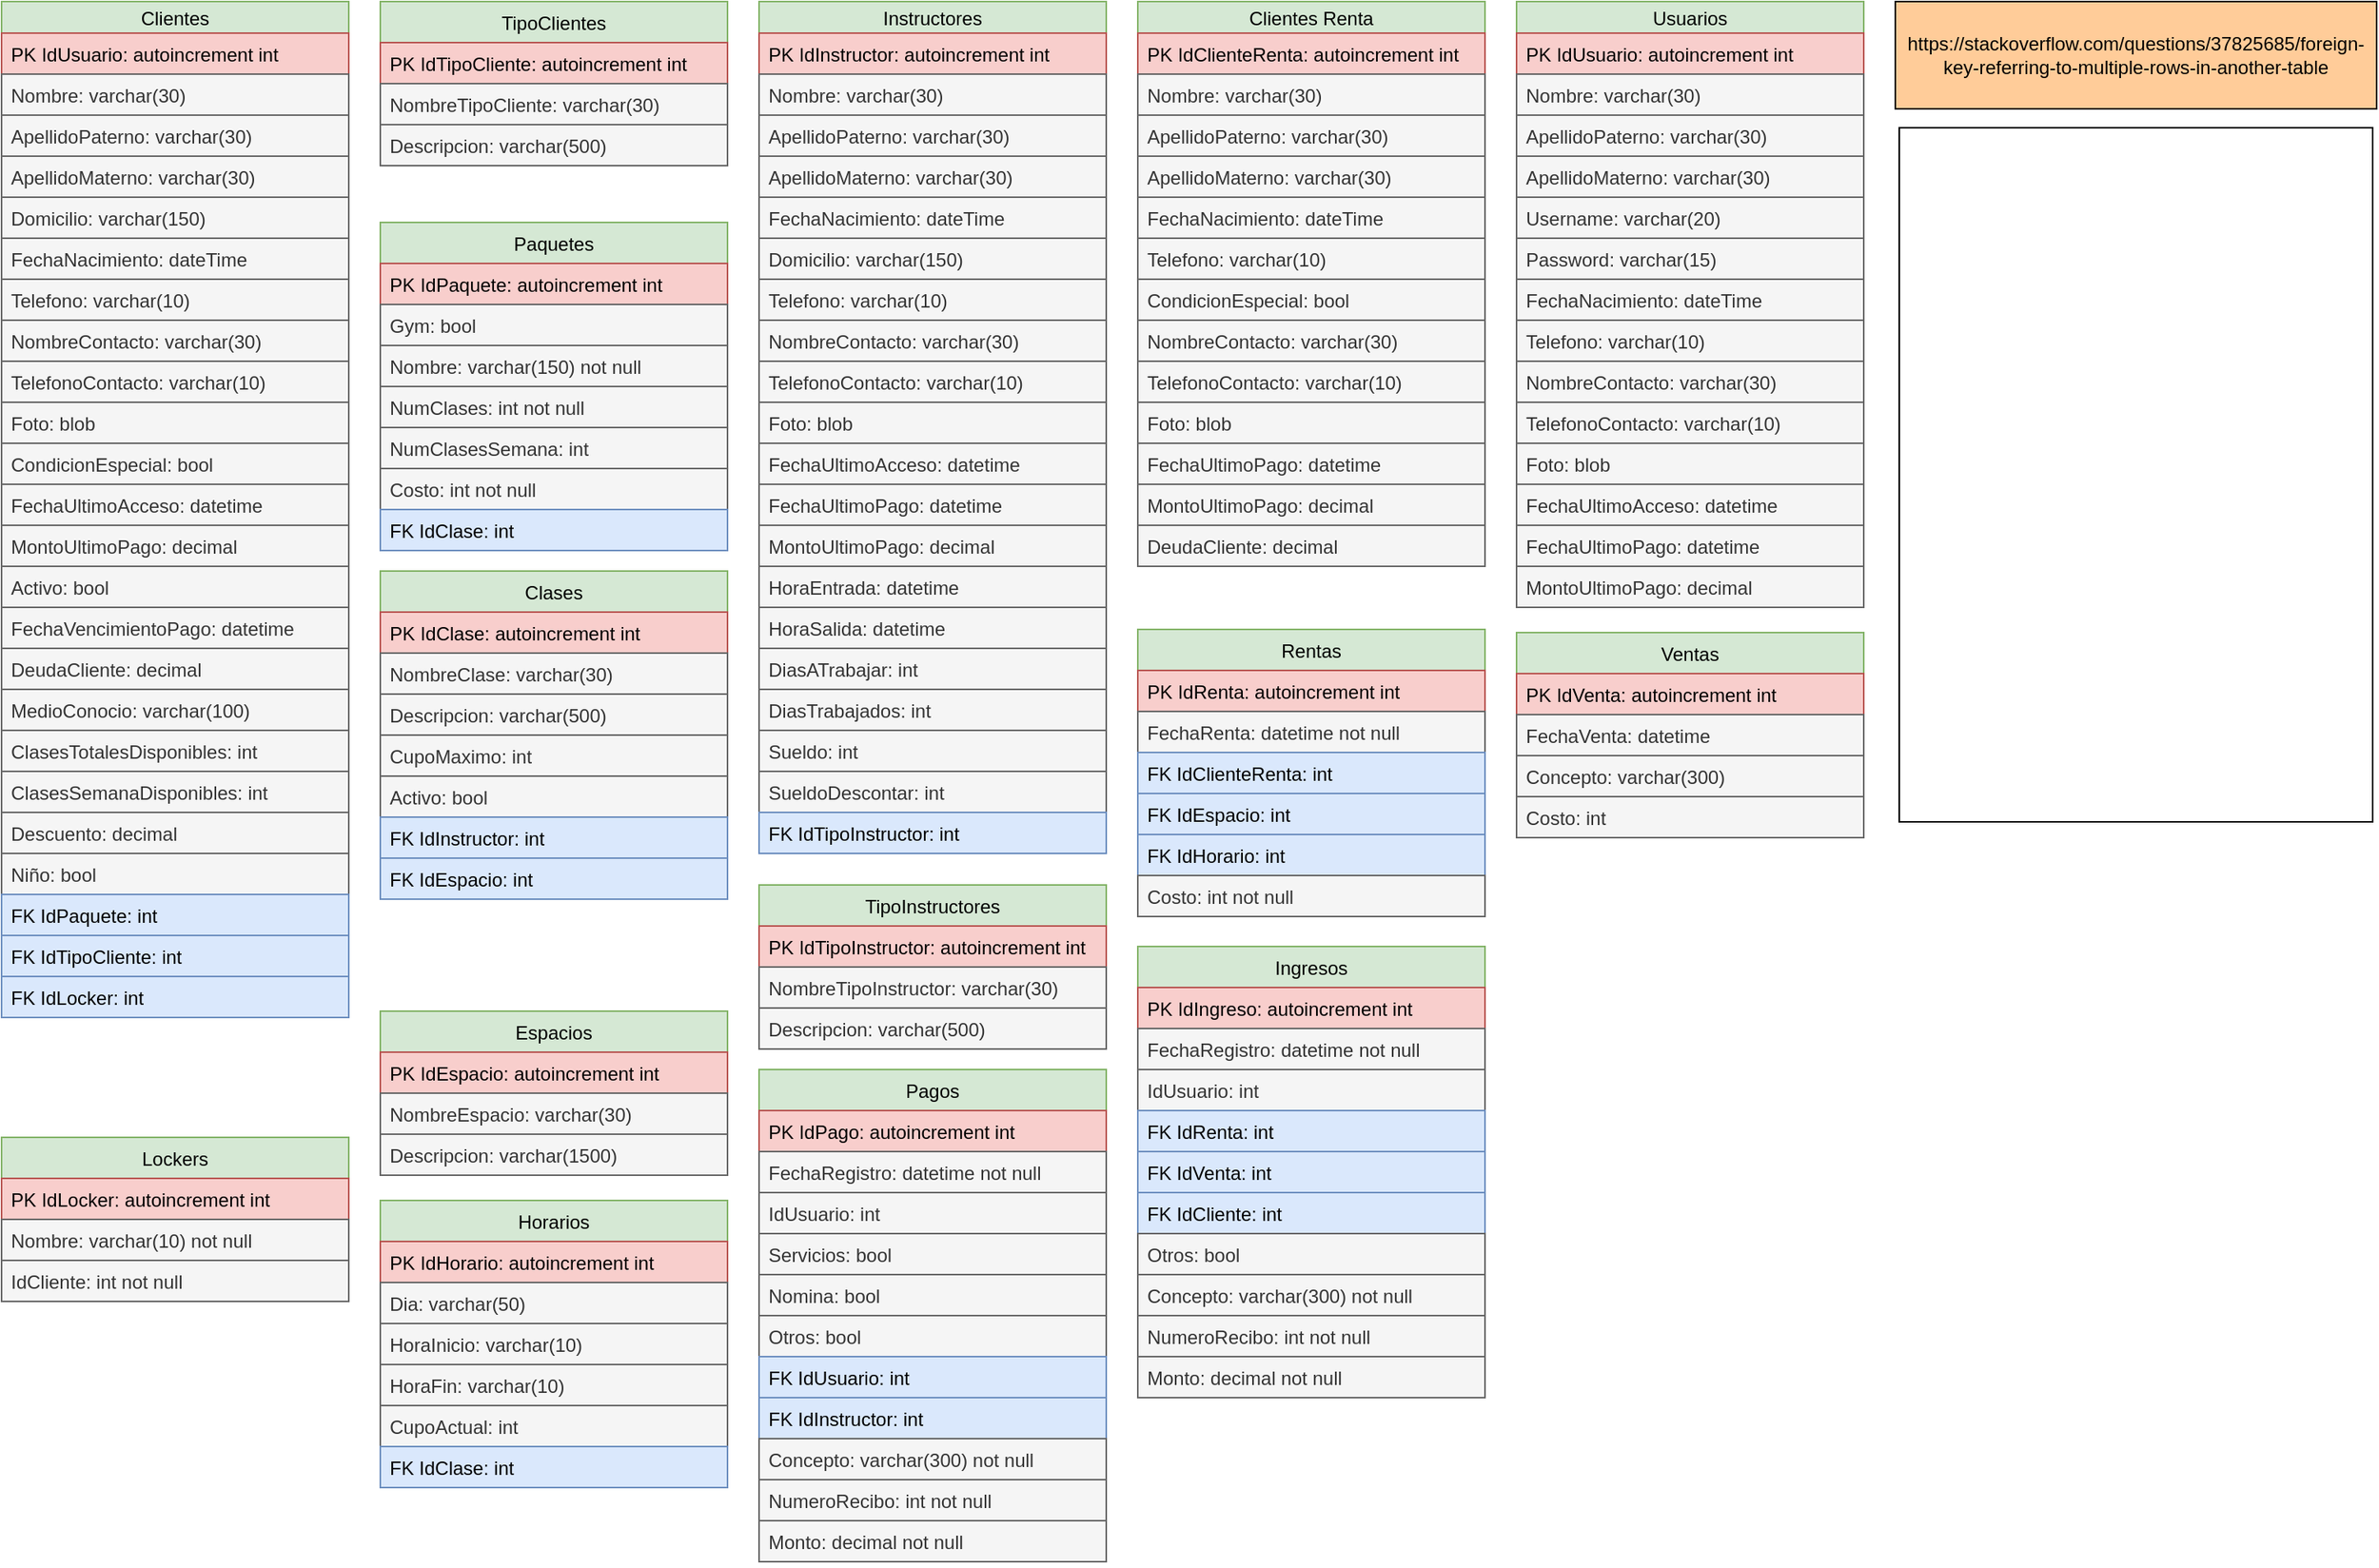 <mxfile compressed="true" version="14.7.4" type="embed" pages="3"><diagram id="Nq6pSUNswCohd0AL3jUL" name="Base de Datos"><mxGraphModel dx="786" dy="491" grid="1" gridSize="10" guides="1" tooltips="1" connect="1" arrows="1" fold="1" page="1" pageScale="1" pageWidth="850" pageHeight="1100" math="0" shadow="0"><root><mxCell id="0"/><mxCell id="1" parent="0"/><mxCell id="_PQUibNGBd2o8KV1kYcL-2" value="Clientes" style="swimlane;fontStyle=0;childLayout=stackLayout;horizontal=1;startSize=20;fillColor=#d5e8d4;horizontalStack=0;resizeParent=1;resizeParentMax=0;resizeLast=0;collapsible=1;marginBottom=0;strokeColor=#82b366;" parent="1" vertex="1"><mxGeometry x="40" y="80" width="220" height="644" as="geometry"><mxRectangle x="30" y="80" width="80" height="26" as="alternateBounds"/></mxGeometry></mxCell><mxCell id="_PQUibNGBd2o8KV1kYcL-3" value="PK IdUsuario: autoincrement int" style="text;align=left;verticalAlign=top;spacingLeft=4;spacingRight=4;overflow=hidden;rotatable=0;points=[[0,0.5],[1,0.5]];portConstraint=eastwest;fillColor=#f8cecc;strokeColor=#b85450;" parent="_PQUibNGBd2o8KV1kYcL-2" vertex="1"><mxGeometry y="20" width="220" height="26" as="geometry"/></mxCell><mxCell id="_PQUibNGBd2o8KV1kYcL-4" value="Nombre: varchar(30)" style="text;align=left;verticalAlign=top;spacingLeft=4;spacingRight=4;overflow=hidden;rotatable=0;points=[[0,0.5],[1,0.5]];portConstraint=eastwest;fillColor=#f5f5f5;strokeColor=#666666;fontColor=#333333;" parent="_PQUibNGBd2o8KV1kYcL-2" vertex="1"><mxGeometry y="46" width="220" height="26" as="geometry"/></mxCell><mxCell id="_PQUibNGBd2o8KV1kYcL-6" value="ApellidoPaterno: varchar(30)" style="text;strokeColor=#666666;fillColor=#f5f5f5;align=left;verticalAlign=top;spacingLeft=4;spacingRight=4;overflow=hidden;rotatable=0;points=[[0,0.5],[1,0.5]];portConstraint=eastwest;fontColor=#333333;" parent="_PQUibNGBd2o8KV1kYcL-2" vertex="1"><mxGeometry y="72" width="220" height="26" as="geometry"/></mxCell><mxCell id="_PQUibNGBd2o8KV1kYcL-5" value="ApellidoMaterno: varchar(30)" style="text;strokeColor=#666666;fillColor=#f5f5f5;align=left;verticalAlign=top;spacingLeft=4;spacingRight=4;overflow=hidden;rotatable=0;points=[[0,0.5],[1,0.5]];portConstraint=eastwest;fontColor=#333333;" parent="_PQUibNGBd2o8KV1kYcL-2" vertex="1"><mxGeometry y="98" width="220" height="26" as="geometry"/></mxCell><mxCell id="pYLxVfWXKtCvC9hSivpm-1" value="Domicilio: varchar(150)" style="text;strokeColor=#666666;fillColor=#f5f5f5;align=left;verticalAlign=top;spacingLeft=4;spacingRight=4;overflow=hidden;rotatable=0;points=[[0,0.5],[1,0.5]];portConstraint=eastwest;fontColor=#333333;" parent="_PQUibNGBd2o8KV1kYcL-2" vertex="1"><mxGeometry y="124" width="220" height="26" as="geometry"/></mxCell><mxCell id="g_30O8mzLaZnI9dmomwN-2" value="FechaNacimiento: dateTime" style="text;strokeColor=#666666;fillColor=#f5f5f5;align=left;verticalAlign=top;spacingLeft=4;spacingRight=4;overflow=hidden;rotatable=0;points=[[0,0.5],[1,0.5]];portConstraint=eastwest;fontColor=#333333;" parent="_PQUibNGBd2o8KV1kYcL-2" vertex="1"><mxGeometry y="150" width="220" height="26" as="geometry"/></mxCell><mxCell id="_PQUibNGBd2o8KV1kYcL-7" value="Telefono: varchar(10)" style="text;strokeColor=#666666;fillColor=#f5f5f5;align=left;verticalAlign=top;spacingLeft=4;spacingRight=4;overflow=hidden;rotatable=0;points=[[0,0.5],[1,0.5]];portConstraint=eastwest;fontColor=#333333;" parent="_PQUibNGBd2o8KV1kYcL-2" vertex="1"><mxGeometry y="176" width="220" height="26" as="geometry"/></mxCell><mxCell id="_PQUibNGBd2o8KV1kYcL-10" value="NombreContacto: varchar(30)" style="text;strokeColor=#666666;fillColor=#f5f5f5;align=left;verticalAlign=top;spacingLeft=4;spacingRight=4;overflow=hidden;rotatable=0;points=[[0,0.5],[1,0.5]];portConstraint=eastwest;fontColor=#333333;" parent="_PQUibNGBd2o8KV1kYcL-2" vertex="1"><mxGeometry y="202" width="220" height="26" as="geometry"/></mxCell><mxCell id="_PQUibNGBd2o8KV1kYcL-14" value="TelefonoContacto: varchar(10)" style="text;strokeColor=#666666;fillColor=#f5f5f5;align=left;verticalAlign=top;spacingLeft=4;spacingRight=4;overflow=hidden;rotatable=0;points=[[0,0.5],[1,0.5]];portConstraint=eastwest;fontColor=#333333;" parent="_PQUibNGBd2o8KV1kYcL-2" vertex="1"><mxGeometry y="228" width="220" height="26" as="geometry"/></mxCell><mxCell id="_PQUibNGBd2o8KV1kYcL-13" value="Foto: blob" style="text;strokeColor=#666666;fillColor=#f5f5f5;align=left;verticalAlign=top;spacingLeft=4;spacingRight=4;overflow=hidden;rotatable=0;points=[[0,0.5],[1,0.5]];portConstraint=eastwest;fontColor=#333333;" parent="_PQUibNGBd2o8KV1kYcL-2" vertex="1"><mxGeometry y="254" width="220" height="26" as="geometry"/></mxCell><mxCell id="_PQUibNGBd2o8KV1kYcL-12" value="CondicionEspecial: bool" style="text;strokeColor=#666666;fillColor=#f5f5f5;align=left;verticalAlign=top;spacingLeft=4;spacingRight=4;overflow=hidden;rotatable=0;points=[[0,0.5],[1,0.5]];portConstraint=eastwest;fontColor=#333333;" parent="_PQUibNGBd2o8KV1kYcL-2" vertex="1"><mxGeometry y="280" width="220" height="26" as="geometry"/></mxCell><mxCell id="_PQUibNGBd2o8KV1kYcL-82" value="FechaUltimoAcceso: datetime" style="text;strokeColor=#666666;fillColor=#f5f5f5;align=left;verticalAlign=top;spacingLeft=4;spacingRight=4;overflow=hidden;rotatable=0;points=[[0,0.5],[1,0.5]];portConstraint=eastwest;fontColor=#333333;" parent="_PQUibNGBd2o8KV1kYcL-2" vertex="1"><mxGeometry y="306" width="220" height="26" as="geometry"/></mxCell><mxCell id="KNyopnUMQbpDLsZ1oLQf-1" value="MontoUltimoPago: decimal" style="text;strokeColor=#666666;fillColor=#f5f5f5;align=left;verticalAlign=top;spacingLeft=4;spacingRight=4;overflow=hidden;rotatable=0;points=[[0,0.5],[1,0.5]];portConstraint=eastwest;fontColor=#333333;" parent="_PQUibNGBd2o8KV1kYcL-2" vertex="1"><mxGeometry y="332" width="220" height="26" as="geometry"/></mxCell><mxCell id="g_30O8mzLaZnI9dmomwN-1" value="Activo: bool" style="text;strokeColor=#666666;fillColor=#f5f5f5;align=left;verticalAlign=top;spacingLeft=4;spacingRight=4;overflow=hidden;rotatable=0;points=[[0,0.5],[1,0.5]];portConstraint=eastwest;fontColor=#333333;" parent="_PQUibNGBd2o8KV1kYcL-2" vertex="1"><mxGeometry y="358" width="220" height="26" as="geometry"/></mxCell><mxCell id="y9ImKeT9CvottiBeOZA1-15" value="FechaVencimientoPago: datetime&#10;" style="text;strokeColor=#666666;fillColor=#f5f5f5;align=left;verticalAlign=top;spacingLeft=4;spacingRight=4;overflow=hidden;rotatable=0;points=[[0,0.5],[1,0.5]];portConstraint=eastwest;fontColor=#333333;" parent="_PQUibNGBd2o8KV1kYcL-2" vertex="1"><mxGeometry y="384" width="220" height="26" as="geometry"/></mxCell><mxCell id="_PQUibNGBd2o8KV1kYcL-84" value="DeudaCliente: decimal" style="text;strokeColor=#666666;fillColor=#f5f5f5;align=left;verticalAlign=top;spacingLeft=4;spacingRight=4;overflow=hidden;rotatable=0;points=[[0,0.5],[1,0.5]];portConstraint=eastwest;fontColor=#333333;" parent="_PQUibNGBd2o8KV1kYcL-2" vertex="1"><mxGeometry y="410" width="220" height="26" as="geometry"/></mxCell><mxCell id="fENOPF4-qNj1apxuuCuR-1" value="MedioConocio: varchar(100)" style="text;strokeColor=#666666;fillColor=#f5f5f5;align=left;verticalAlign=top;spacingLeft=4;spacingRight=4;overflow=hidden;rotatable=0;points=[[0,0.5],[1,0.5]];portConstraint=eastwest;fontColor=#333333;" parent="_PQUibNGBd2o8KV1kYcL-2" vertex="1"><mxGeometry y="436" width="220" height="26" as="geometry"/></mxCell><mxCell id="INk3ibeJJwaDg9ptuclo-2" value="ClasesTotalesDisponibles: int" style="text;strokeColor=#666666;fillColor=#f5f5f5;align=left;verticalAlign=top;spacingLeft=4;spacingRight=4;overflow=hidden;rotatable=0;points=[[0,0.5],[1,0.5]];portConstraint=eastwest;fontColor=#333333;" parent="_PQUibNGBd2o8KV1kYcL-2" vertex="1"><mxGeometry y="462" width="220" height="26" as="geometry"/></mxCell><mxCell id="etsHt23ldngnbve_LG4j-4" value="ClasesSemanaDisponibles: int" style="text;strokeColor=#666666;fillColor=#f5f5f5;align=left;verticalAlign=top;spacingLeft=4;spacingRight=4;overflow=hidden;rotatable=0;points=[[0,0.5],[1,0.5]];portConstraint=eastwest;fontColor=#333333;" parent="_PQUibNGBd2o8KV1kYcL-2" vertex="1"><mxGeometry y="488" width="220" height="26" as="geometry"/></mxCell><mxCell id="KNyopnUMQbpDLsZ1oLQf-2" value="Descuento: decimal" style="text;strokeColor=#666666;fillColor=#f5f5f5;align=left;verticalAlign=top;spacingLeft=4;spacingRight=4;overflow=hidden;rotatable=0;points=[[0,0.5],[1,0.5]];portConstraint=eastwest;fontColor=#333333;" parent="_PQUibNGBd2o8KV1kYcL-2" vertex="1"><mxGeometry y="514" width="220" height="26" as="geometry"/></mxCell><mxCell id="yWBfTf_NXG0LEtlICN3P-1" value="Niño: bool" style="text;strokeColor=#666666;fillColor=#f5f5f5;align=left;verticalAlign=top;spacingLeft=4;spacingRight=4;overflow=hidden;rotatable=0;points=[[0,0.5],[1,0.5]];portConstraint=eastwest;fontColor=#333333;" parent="_PQUibNGBd2o8KV1kYcL-2" vertex="1"><mxGeometry y="540" width="220" height="26" as="geometry"/></mxCell><mxCell id="_PQUibNGBd2o8KV1kYcL-94" value="FK IdPaquete: int" style="text;strokeColor=#6c8ebf;fillColor=#dae8fc;align=left;verticalAlign=top;spacingLeft=4;spacingRight=4;overflow=hidden;rotatable=0;points=[[0,0.5],[1,0.5]];portConstraint=eastwest;" parent="_PQUibNGBd2o8KV1kYcL-2" vertex="1"><mxGeometry y="566" width="220" height="26" as="geometry"/></mxCell><mxCell id="_PQUibNGBd2o8KV1kYcL-15" value="FK IdTipoCliente: int" style="text;strokeColor=#6c8ebf;fillColor=#dae8fc;align=left;verticalAlign=top;spacingLeft=4;spacingRight=4;overflow=hidden;rotatable=0;points=[[0,0.5],[1,0.5]];portConstraint=eastwest;" parent="_PQUibNGBd2o8KV1kYcL-2" vertex="1"><mxGeometry y="592" width="220" height="26" as="geometry"/></mxCell><mxCell id="g_30O8mzLaZnI9dmomwN-4" value="FK IdLocker: int" style="text;strokeColor=#6c8ebf;fillColor=#dae8fc;align=left;verticalAlign=top;spacingLeft=4;spacingRight=4;overflow=hidden;rotatable=0;points=[[0,0.5],[1,0.5]];portConstraint=eastwest;" parent="_PQUibNGBd2o8KV1kYcL-2" vertex="1"><mxGeometry y="618" width="220" height="26" as="geometry"/></mxCell><mxCell id="_PQUibNGBd2o8KV1kYcL-31" value="Instructores" style="swimlane;fontStyle=0;childLayout=stackLayout;horizontal=1;startSize=20;fillColor=#d5e8d4;horizontalStack=0;resizeParent=1;resizeParentMax=0;resizeLast=0;collapsible=1;marginBottom=0;strokeColor=#82b366;" parent="1" vertex="1"><mxGeometry x="520" y="80" width="220" height="540" as="geometry"><mxRectangle x="320" y="80" width="100" height="26" as="alternateBounds"/></mxGeometry></mxCell><mxCell id="_PQUibNGBd2o8KV1kYcL-32" value="PK IdInstructor: autoincrement int" style="text;strokeColor=#b85450;fillColor=#f8cecc;align=left;verticalAlign=top;spacingLeft=4;spacingRight=4;overflow=hidden;rotatable=0;points=[[0,0.5],[1,0.5]];portConstraint=eastwest;" parent="_PQUibNGBd2o8KV1kYcL-31" vertex="1"><mxGeometry y="20" width="220" height="26" as="geometry"/></mxCell><mxCell id="_PQUibNGBd2o8KV1kYcL-33" value="Nombre: varchar(30)" style="text;strokeColor=#666666;fillColor=#f5f5f5;align=left;verticalAlign=top;spacingLeft=4;spacingRight=4;overflow=hidden;rotatable=0;points=[[0,0.5],[1,0.5]];portConstraint=eastwest;fontColor=#333333;" parent="_PQUibNGBd2o8KV1kYcL-31" vertex="1"><mxGeometry y="46" width="220" height="26" as="geometry"/></mxCell><mxCell id="_PQUibNGBd2o8KV1kYcL-37" value="ApellidoPaterno: varchar(30)" style="text;strokeColor=#666666;fillColor=#f5f5f5;align=left;verticalAlign=top;spacingLeft=4;spacingRight=4;overflow=hidden;rotatable=0;points=[[0,0.5],[1,0.5]];portConstraint=eastwest;fontColor=#333333;" parent="_PQUibNGBd2o8KV1kYcL-31" vertex="1"><mxGeometry y="72" width="220" height="26" as="geometry"/></mxCell><mxCell id="_PQUibNGBd2o8KV1kYcL-38" value="ApellidoMaterno: varchar(30)" style="text;strokeColor=#666666;fillColor=#f5f5f5;align=left;verticalAlign=top;spacingLeft=4;spacingRight=4;overflow=hidden;rotatable=0;points=[[0,0.5],[1,0.5]];portConstraint=eastwest;fontColor=#333333;" parent="_PQUibNGBd2o8KV1kYcL-31" vertex="1"><mxGeometry y="98" width="220" height="26" as="geometry"/></mxCell><mxCell id="_PQUibNGBd2o8KV1kYcL-40" value="FechaNacimiento: dateTime" style="text;strokeColor=#666666;fillColor=#f5f5f5;align=left;verticalAlign=top;spacingLeft=4;spacingRight=4;overflow=hidden;rotatable=0;points=[[0,0.5],[1,0.5]];portConstraint=eastwest;fontColor=#333333;" parent="_PQUibNGBd2o8KV1kYcL-31" vertex="1"><mxGeometry y="124" width="220" height="26" as="geometry"/></mxCell><mxCell id="pYLxVfWXKtCvC9hSivpm-2" value="Domicilio: varchar(150)" style="text;strokeColor=#666666;fillColor=#f5f5f5;align=left;verticalAlign=top;spacingLeft=4;spacingRight=4;overflow=hidden;rotatable=0;points=[[0,0.5],[1,0.5]];portConstraint=eastwest;fontColor=#333333;" parent="_PQUibNGBd2o8KV1kYcL-31" vertex="1"><mxGeometry y="150" width="220" height="26" as="geometry"/></mxCell><mxCell id="_PQUibNGBd2o8KV1kYcL-41" value="Telefono: varchar(10)" style="text;strokeColor=#666666;fillColor=#f5f5f5;align=left;verticalAlign=top;spacingLeft=4;spacingRight=4;overflow=hidden;rotatable=0;points=[[0,0.5],[1,0.5]];portConstraint=eastwest;fontColor=#333333;" parent="_PQUibNGBd2o8KV1kYcL-31" vertex="1"><mxGeometry y="176" width="220" height="26" as="geometry"/></mxCell><mxCell id="_PQUibNGBd2o8KV1kYcL-53" value="NombreContacto: varchar(30)" style="text;strokeColor=#666666;fillColor=#f5f5f5;align=left;verticalAlign=top;spacingLeft=4;spacingRight=4;overflow=hidden;rotatable=0;points=[[0,0.5],[1,0.5]];portConstraint=eastwest;fontColor=#333333;" parent="_PQUibNGBd2o8KV1kYcL-31" vertex="1"><mxGeometry y="202" width="220" height="26" as="geometry"/></mxCell><mxCell id="_PQUibNGBd2o8KV1kYcL-54" value="TelefonoContacto: varchar(10)" style="text;strokeColor=#666666;fillColor=#f5f5f5;align=left;verticalAlign=top;spacingLeft=4;spacingRight=4;overflow=hidden;rotatable=0;points=[[0,0.5],[1,0.5]];portConstraint=eastwest;fontColor=#333333;" parent="_PQUibNGBd2o8KV1kYcL-31" vertex="1"><mxGeometry y="228" width="220" height="26" as="geometry"/></mxCell><mxCell id="_PQUibNGBd2o8KV1kYcL-96" value="Foto: blob" style="text;strokeColor=#666666;fillColor=#f5f5f5;align=left;verticalAlign=top;spacingLeft=4;spacingRight=4;overflow=hidden;rotatable=0;points=[[0,0.5],[1,0.5]];portConstraint=eastwest;fontColor=#333333;" parent="_PQUibNGBd2o8KV1kYcL-31" vertex="1"><mxGeometry y="254" width="220" height="26" as="geometry"/></mxCell><mxCell id="_PQUibNGBd2o8KV1kYcL-86" value="FechaUltimoAcceso: datetime" style="text;strokeColor=#666666;fillColor=#f5f5f5;align=left;verticalAlign=top;spacingLeft=4;spacingRight=4;overflow=hidden;rotatable=0;points=[[0,0.5],[1,0.5]];portConstraint=eastwest;fontColor=#333333;" parent="_PQUibNGBd2o8KV1kYcL-31" vertex="1"><mxGeometry y="280" width="220" height="26" as="geometry"/></mxCell><mxCell id="_PQUibNGBd2o8KV1kYcL-87" value="FechaUltimoPago: datetime" style="text;strokeColor=#666666;fillColor=#f5f5f5;align=left;verticalAlign=top;spacingLeft=4;spacingRight=4;overflow=hidden;rotatable=0;points=[[0,0.5],[1,0.5]];portConstraint=eastwest;fontColor=#333333;" parent="_PQUibNGBd2o8KV1kYcL-31" vertex="1"><mxGeometry y="306" width="220" height="26" as="geometry"/></mxCell><mxCell id="_PQUibNGBd2o8KV1kYcL-88" value="MontoUltimoPago: decimal" style="text;strokeColor=#666666;fillColor=#f5f5f5;align=left;verticalAlign=top;spacingLeft=4;spacingRight=4;overflow=hidden;rotatable=0;points=[[0,0.5],[1,0.5]];portConstraint=eastwest;fontColor=#333333;" parent="_PQUibNGBd2o8KV1kYcL-31" vertex="1"><mxGeometry y="332" width="220" height="26" as="geometry"/></mxCell><mxCell id="_PQUibNGBd2o8KV1kYcL-50" value="HoraEntrada: datetime" style="text;strokeColor=#666666;fillColor=#f5f5f5;align=left;verticalAlign=top;spacingLeft=4;spacingRight=4;overflow=hidden;rotatable=0;points=[[0,0.5],[1,0.5]];portConstraint=eastwest;fontColor=#333333;" parent="_PQUibNGBd2o8KV1kYcL-31" vertex="1"><mxGeometry y="358" width="220" height="26" as="geometry"/></mxCell><mxCell id="FOPRrhfPlMj5Ahqnkqq1-1" value="HoraSalida: datetime" style="text;strokeColor=#666666;fillColor=#f5f5f5;align=left;verticalAlign=top;spacingLeft=4;spacingRight=4;overflow=hidden;rotatable=0;points=[[0,0.5],[1,0.5]];portConstraint=eastwest;fontColor=#333333;" parent="_PQUibNGBd2o8KV1kYcL-31" vertex="1"><mxGeometry y="384" width="220" height="26" as="geometry"/></mxCell><mxCell id="etsHt23ldngnbve_LG4j-1" value="DiasATrabajar: int" style="text;strokeColor=#666666;fillColor=#f5f5f5;align=left;verticalAlign=top;spacingLeft=4;spacingRight=4;overflow=hidden;rotatable=0;points=[[0,0.5],[1,0.5]];portConstraint=eastwest;fontColor=#333333;" parent="_PQUibNGBd2o8KV1kYcL-31" vertex="1"><mxGeometry y="410" width="220" height="26" as="geometry"/></mxCell><mxCell id="etsHt23ldngnbve_LG4j-7" value="DiasTrabajados: int" style="text;strokeColor=#666666;fillColor=#f5f5f5;align=left;verticalAlign=top;spacingLeft=4;spacingRight=4;overflow=hidden;rotatable=0;points=[[0,0.5],[1,0.5]];portConstraint=eastwest;fontColor=#333333;" parent="_PQUibNGBd2o8KV1kYcL-31" vertex="1"><mxGeometry y="436" width="220" height="26" as="geometry"/></mxCell><mxCell id="MYuSOSuLfc5x7Qdkr82B-1" value="Sueldo: int" style="text;strokeColor=#666666;fillColor=#f5f5f5;align=left;verticalAlign=top;spacingLeft=4;spacingRight=4;overflow=hidden;rotatable=0;points=[[0,0.5],[1,0.5]];portConstraint=eastwest;fontColor=#333333;" parent="_PQUibNGBd2o8KV1kYcL-31" vertex="1"><mxGeometry y="462" width="220" height="26" as="geometry"/></mxCell><mxCell id="etsHt23ldngnbve_LG4j-5" value="SueldoDescontar: int" style="text;strokeColor=#666666;fillColor=#f5f5f5;align=left;verticalAlign=top;spacingLeft=4;spacingRight=4;overflow=hidden;rotatable=0;points=[[0,0.5],[1,0.5]];portConstraint=eastwest;fontColor=#333333;" parent="_PQUibNGBd2o8KV1kYcL-31" vertex="1"><mxGeometry y="488" width="220" height="26" as="geometry"/></mxCell><mxCell id="etsHt23ldngnbve_LG4j-6" value="FK IdTipoInstructor: int" style="text;strokeColor=#6c8ebf;fillColor=#dae8fc;align=left;verticalAlign=top;spacingLeft=4;spacingRight=4;overflow=hidden;rotatable=0;points=[[0,0.5],[1,0.5]];portConstraint=eastwest;" parent="_PQUibNGBd2o8KV1kYcL-31" vertex="1"><mxGeometry y="514" width="220" height="26" as="geometry"/></mxCell><mxCell id="_PQUibNGBd2o8KV1kYcL-42" value="TipoClientes" style="swimlane;fontStyle=0;childLayout=stackLayout;horizontal=1;startSize=26;fillColor=#d5e8d4;horizontalStack=0;resizeParent=1;resizeParentMax=0;resizeLast=0;collapsible=1;marginBottom=0;strokeColor=#82b366;" parent="1" vertex="1"><mxGeometry x="280" y="80" width="220" height="104" as="geometry"/></mxCell><mxCell id="_PQUibNGBd2o8KV1kYcL-43" value="PK IdTipoCliente: autoincrement int" style="text;strokeColor=#b85450;fillColor=#f8cecc;align=left;verticalAlign=top;spacingLeft=4;spacingRight=4;overflow=hidden;rotatable=0;points=[[0,0.5],[1,0.5]];portConstraint=eastwest;" parent="_PQUibNGBd2o8KV1kYcL-42" vertex="1"><mxGeometry y="26" width="220" height="26" as="geometry"/></mxCell><mxCell id="_PQUibNGBd2o8KV1kYcL-44" value="NombreTipoCliente: varchar(30)" style="text;strokeColor=#666666;fillColor=#f5f5f5;align=left;verticalAlign=top;spacingLeft=4;spacingRight=4;overflow=hidden;rotatable=0;points=[[0,0.5],[1,0.5]];portConstraint=eastwest;fontColor=#333333;" parent="_PQUibNGBd2o8KV1kYcL-42" vertex="1"><mxGeometry y="52" width="220" height="26" as="geometry"/></mxCell><mxCell id="_PQUibNGBd2o8KV1kYcL-45" value="Descripcion: varchar(500)" style="text;strokeColor=#666666;fillColor=#f5f5f5;align=left;verticalAlign=top;spacingLeft=4;spacingRight=4;overflow=hidden;rotatable=0;points=[[0,0.5],[1,0.5]];portConstraint=eastwest;fontColor=#333333;" parent="_PQUibNGBd2o8KV1kYcL-42" vertex="1"><mxGeometry y="78" width="220" height="26" as="geometry"/></mxCell><mxCell id="_PQUibNGBd2o8KV1kYcL-59" value="Clases" style="swimlane;fontStyle=0;childLayout=stackLayout;horizontal=1;startSize=26;fillColor=#d5e8d4;horizontalStack=0;resizeParent=1;resizeParentMax=0;resizeLast=0;collapsible=1;marginBottom=0;strokeColor=#82b366;" parent="1" vertex="1"><mxGeometry x="280" y="441" width="220" height="208" as="geometry"/></mxCell><mxCell id="_PQUibNGBd2o8KV1kYcL-60" value="PK IdClase: autoincrement int" style="text;strokeColor=#b85450;fillColor=#f8cecc;align=left;verticalAlign=top;spacingLeft=4;spacingRight=4;overflow=hidden;rotatable=0;points=[[0,0.5],[1,0.5]];portConstraint=eastwest;" parent="_PQUibNGBd2o8KV1kYcL-59" vertex="1"><mxGeometry y="26" width="220" height="26" as="geometry"/></mxCell><mxCell id="_PQUibNGBd2o8KV1kYcL-61" value="NombreClase: varchar(30)" style="text;strokeColor=#666666;fillColor=#f5f5f5;align=left;verticalAlign=top;spacingLeft=4;spacingRight=4;overflow=hidden;rotatable=0;points=[[0,0.5],[1,0.5]];portConstraint=eastwest;fontColor=#333333;" parent="_PQUibNGBd2o8KV1kYcL-59" vertex="1"><mxGeometry y="52" width="220" height="26" as="geometry"/></mxCell><mxCell id="-7ZnzNtgLRB6n0nQWrMo-1" value="Descripcion: varchar(500)" style="text;strokeColor=#666666;fillColor=#f5f5f5;align=left;verticalAlign=top;spacingLeft=4;spacingRight=4;overflow=hidden;rotatable=0;points=[[0,0.5],[1,0.5]];portConstraint=eastwest;fontColor=#333333;" parent="_PQUibNGBd2o8KV1kYcL-59" vertex="1"><mxGeometry y="78" width="220" height="26" as="geometry"/></mxCell><mxCell id="5SahaQXDkVGtIxy-Vm8O-2" value="CupoMaximo: int" style="text;strokeColor=#666666;fillColor=#f5f5f5;align=left;verticalAlign=top;spacingLeft=4;spacingRight=4;overflow=hidden;rotatable=0;points=[[0,0.5],[1,0.5]];portConstraint=eastwest;fontColor=#333333;" parent="_PQUibNGBd2o8KV1kYcL-59" vertex="1"><mxGeometry y="104" width="220" height="26" as="geometry"/></mxCell><mxCell id="CkZUoxkiraXaLRMdNK0o-11" value="Activo: bool" style="text;strokeColor=#666666;fillColor=#f5f5f5;align=left;verticalAlign=top;spacingLeft=4;spacingRight=4;overflow=hidden;rotatable=0;points=[[0,0.5],[1,0.5]];portConstraint=eastwest;fontColor=#333333;" parent="_PQUibNGBd2o8KV1kYcL-59" vertex="1"><mxGeometry y="130" width="220" height="26" as="geometry"/></mxCell><mxCell id="sag879QP5R4U7wzq0UdH-1" value="FK IdInstructor: int" style="text;strokeColor=#6c8ebf;fillColor=#dae8fc;align=left;verticalAlign=top;spacingLeft=4;spacingRight=4;overflow=hidden;rotatable=0;points=[[0,0.5],[1,0.5]];portConstraint=eastwest;" parent="_PQUibNGBd2o8KV1kYcL-59" vertex="1"><mxGeometry y="156" width="220" height="26" as="geometry"/></mxCell><mxCell id="_PQUibNGBd2o8KV1kYcL-67" value="FK IdEspacio: int" style="text;strokeColor=#6c8ebf;fillColor=#dae8fc;align=left;verticalAlign=top;spacingLeft=4;spacingRight=4;overflow=hidden;rotatable=0;points=[[0,0.5],[1,0.5]];portConstraint=eastwest;" parent="_PQUibNGBd2o8KV1kYcL-59" vertex="1"><mxGeometry y="182" width="220" height="26" as="geometry"/></mxCell><mxCell id="_PQUibNGBd2o8KV1kYcL-68" value="Pagos" style="swimlane;fontStyle=0;childLayout=stackLayout;horizontal=1;startSize=26;fillColor=#d5e8d4;horizontalStack=0;resizeParent=1;resizeParentMax=0;resizeLast=0;collapsible=1;marginBottom=0;strokeColor=#82b366;" parent="1" vertex="1"><mxGeometry x="520" y="757" width="220" height="312" as="geometry"/></mxCell><mxCell id="_PQUibNGBd2o8KV1kYcL-69" value="PK IdPago: autoincrement int" style="text;strokeColor=#b85450;fillColor=#f8cecc;align=left;verticalAlign=top;spacingLeft=4;spacingRight=4;overflow=hidden;rotatable=0;points=[[0,0.5],[1,0.5]];portConstraint=eastwest;" parent="_PQUibNGBd2o8KV1kYcL-68" vertex="1"><mxGeometry y="26" width="220" height="26" as="geometry"/></mxCell><mxCell id="_PQUibNGBd2o8KV1kYcL-74" value="FechaRegistro: datetime not null" style="text;strokeColor=#666666;fillColor=#f5f5f5;align=left;verticalAlign=top;spacingLeft=4;spacingRight=4;overflow=hidden;rotatable=0;points=[[0,0.5],[1,0.5]];portConstraint=eastwest;fontColor=#333333;" parent="_PQUibNGBd2o8KV1kYcL-68" vertex="1"><mxGeometry y="52" width="220" height="26" as="geometry"/></mxCell><mxCell id="X2XfPM9SwOgkN9FxWj2Q-1" value="IdUsuario: int" style="text;strokeColor=#666666;fillColor=#f5f5f5;align=left;verticalAlign=top;spacingLeft=4;spacingRight=4;overflow=hidden;rotatable=0;points=[[0,0.5],[1,0.5]];portConstraint=eastwest;fontColor=#333333;" parent="_PQUibNGBd2o8KV1kYcL-68" vertex="1"><mxGeometry y="78" width="220" height="26" as="geometry"/></mxCell><mxCell id="MtLlCiF0mK9_kj_gZ3NP-5" value="Servicios: bool" style="text;strokeColor=#666666;fillColor=#f5f5f5;align=left;verticalAlign=top;spacingLeft=4;spacingRight=4;overflow=hidden;rotatable=0;points=[[0,0.5],[1,0.5]];portConstraint=eastwest;fontColor=#333333;" parent="_PQUibNGBd2o8KV1kYcL-68" vertex="1"><mxGeometry y="104" width="220" height="26" as="geometry"/></mxCell><mxCell id="toC_lpoAntQqTdfmpEii-1" value="Nomina: bool" style="text;strokeColor=#666666;fillColor=#f5f5f5;align=left;verticalAlign=top;spacingLeft=4;spacingRight=4;overflow=hidden;rotatable=0;points=[[0,0.5],[1,0.5]];portConstraint=eastwest;fontColor=#333333;" parent="_PQUibNGBd2o8KV1kYcL-68" vertex="1"><mxGeometry y="130" width="220" height="26" as="geometry"/></mxCell><mxCell id="etsHt23ldngnbve_LG4j-12" value="Otros: bool" style="text;strokeColor=#666666;fillColor=#f5f5f5;align=left;verticalAlign=top;spacingLeft=4;spacingRight=4;overflow=hidden;rotatable=0;points=[[0,0.5],[1,0.5]];portConstraint=eastwest;fontColor=#333333;" parent="_PQUibNGBd2o8KV1kYcL-68" vertex="1"><mxGeometry y="156" width="220" height="26" as="geometry"/></mxCell><mxCell id="etsHt23ldngnbve_LG4j-8" value="FK IdUsuario: int" style="text;strokeColor=#6c8ebf;fillColor=#dae8fc;align=left;verticalAlign=top;spacingLeft=4;spacingRight=4;overflow=hidden;rotatable=0;points=[[0,0.5],[1,0.5]];portConstraint=eastwest;" parent="_PQUibNGBd2o8KV1kYcL-68" vertex="1"><mxGeometry y="182" width="220" height="26" as="geometry"/></mxCell><mxCell id="etsHt23ldngnbve_LG4j-9" value="FK IdInstructor: int" style="text;strokeColor=#6c8ebf;fillColor=#dae8fc;align=left;verticalAlign=top;spacingLeft=4;spacingRight=4;overflow=hidden;rotatable=0;points=[[0,0.5],[1,0.5]];portConstraint=eastwest;" parent="_PQUibNGBd2o8KV1kYcL-68" vertex="1"><mxGeometry y="208" width="220" height="26" as="geometry"/></mxCell><mxCell id="_PQUibNGBd2o8KV1kYcL-70" value="Concepto: varchar(300) not null" style="text;strokeColor=#666666;fillColor=#f5f5f5;align=left;verticalAlign=top;spacingLeft=4;spacingRight=4;overflow=hidden;rotatable=0;points=[[0,0.5],[1,0.5]];portConstraint=eastwest;fontColor=#333333;" parent="_PQUibNGBd2o8KV1kYcL-68" vertex="1"><mxGeometry y="234" width="220" height="26" as="geometry"/></mxCell><mxCell id="_PQUibNGBd2o8KV1kYcL-72" value="NumeroRecibo: int not null" style="text;strokeColor=#666666;fillColor=#f5f5f5;align=left;verticalAlign=top;spacingLeft=4;spacingRight=4;overflow=hidden;rotatable=0;points=[[0,0.5],[1,0.5]];portConstraint=eastwest;fontColor=#333333;" parent="_PQUibNGBd2o8KV1kYcL-68" vertex="1"><mxGeometry y="260" width="220" height="26" as="geometry"/></mxCell><mxCell id="_PQUibNGBd2o8KV1kYcL-73" value="Monto: decimal not null" style="text;strokeColor=#666666;fillColor=#f5f5f5;align=left;verticalAlign=top;spacingLeft=4;spacingRight=4;overflow=hidden;rotatable=0;points=[[0,0.5],[1,0.5]];portConstraint=eastwest;fontColor=#333333;" parent="_PQUibNGBd2o8KV1kYcL-68" vertex="1"><mxGeometry y="286" width="220" height="26" as="geometry"/></mxCell><mxCell id="_PQUibNGBd2o8KV1kYcL-75" value="Ingresos" style="swimlane;fontStyle=0;childLayout=stackLayout;horizontal=1;startSize=26;fillColor=#d5e8d4;horizontalStack=0;resizeParent=1;resizeParentMax=0;resizeLast=0;collapsible=1;marginBottom=0;strokeColor=#82b366;" parent="1" vertex="1"><mxGeometry x="760" y="679" width="220" height="286" as="geometry"/></mxCell><mxCell id="_PQUibNGBd2o8KV1kYcL-76" value="PK IdIngreso: autoincrement int" style="text;strokeColor=#b85450;fillColor=#f8cecc;align=left;verticalAlign=top;spacingLeft=4;spacingRight=4;overflow=hidden;rotatable=0;points=[[0,0.5],[1,0.5]];portConstraint=eastwest;" parent="_PQUibNGBd2o8KV1kYcL-75" vertex="1"><mxGeometry y="26" width="220" height="26" as="geometry"/></mxCell><mxCell id="_PQUibNGBd2o8KV1kYcL-81" value="FechaRegistro: datetime not null" style="text;strokeColor=#666666;fillColor=#f5f5f5;align=left;verticalAlign=top;spacingLeft=4;spacingRight=4;overflow=hidden;rotatable=0;points=[[0,0.5],[1,0.5]];portConstraint=eastwest;fontColor=#333333;" parent="_PQUibNGBd2o8KV1kYcL-75" vertex="1"><mxGeometry y="52" width="220" height="26" as="geometry"/></mxCell><mxCell id="dfbeT16c1CGahRMl34fM-1" value="IdUsuario: int" style="text;strokeColor=#666666;fillColor=#f5f5f5;align=left;verticalAlign=top;spacingLeft=4;spacingRight=4;overflow=hidden;rotatable=0;points=[[0,0.5],[1,0.5]];portConstraint=eastwest;fontColor=#333333;" parent="_PQUibNGBd2o8KV1kYcL-75" vertex="1"><mxGeometry y="78" width="220" height="26" as="geometry"/></mxCell><mxCell id="MtLlCiF0mK9_kj_gZ3NP-2" value="FK IdRenta: int" style="text;strokeColor=#6c8ebf;fillColor=#dae8fc;align=left;verticalAlign=top;spacingLeft=4;spacingRight=4;overflow=hidden;rotatable=0;points=[[0,0.5],[1,0.5]];portConstraint=eastwest;" parent="_PQUibNGBd2o8KV1kYcL-75" vertex="1"><mxGeometry y="104" width="220" height="26" as="geometry"/></mxCell><mxCell id="MtLlCiF0mK9_kj_gZ3NP-3" value="FK IdVenta: int" style="text;strokeColor=#6c8ebf;fillColor=#dae8fc;align=left;verticalAlign=top;spacingLeft=4;spacingRight=4;overflow=hidden;rotatable=0;points=[[0,0.5],[1,0.5]];portConstraint=eastwest;" parent="_PQUibNGBd2o8KV1kYcL-75" vertex="1"><mxGeometry y="130" width="220" height="26" as="geometry"/></mxCell><mxCell id="MtLlCiF0mK9_kj_gZ3NP-4" value="FK IdCliente: int" style="text;strokeColor=#6c8ebf;fillColor=#dae8fc;align=left;verticalAlign=top;spacingLeft=4;spacingRight=4;overflow=hidden;rotatable=0;points=[[0,0.5],[1,0.5]];portConstraint=eastwest;" parent="_PQUibNGBd2o8KV1kYcL-75" vertex="1"><mxGeometry y="156" width="220" height="26" as="geometry"/></mxCell><mxCell id="MtLlCiF0mK9_kj_gZ3NP-6" value="Otros: bool" style="text;strokeColor=#666666;fillColor=#f5f5f5;align=left;verticalAlign=top;spacingLeft=4;spacingRight=4;overflow=hidden;rotatable=0;points=[[0,0.5],[1,0.5]];portConstraint=eastwest;fontColor=#333333;" parent="_PQUibNGBd2o8KV1kYcL-75" vertex="1"><mxGeometry y="182" width="220" height="26" as="geometry"/></mxCell><mxCell id="_PQUibNGBd2o8KV1kYcL-78" value="Concepto: varchar(300) not null" style="text;strokeColor=#666666;fillColor=#f5f5f5;align=left;verticalAlign=top;spacingLeft=4;spacingRight=4;overflow=hidden;rotatable=0;points=[[0,0.5],[1,0.5]];portConstraint=eastwest;fontColor=#333333;" parent="_PQUibNGBd2o8KV1kYcL-75" vertex="1"><mxGeometry y="208" width="220" height="26" as="geometry"/></mxCell><mxCell id="_PQUibNGBd2o8KV1kYcL-79" value="NumeroRecibo: int not null" style="text;strokeColor=#666666;fillColor=#f5f5f5;align=left;verticalAlign=top;spacingLeft=4;spacingRight=4;overflow=hidden;rotatable=0;points=[[0,0.5],[1,0.5]];portConstraint=eastwest;fontColor=#333333;" parent="_PQUibNGBd2o8KV1kYcL-75" vertex="1"><mxGeometry y="234" width="220" height="26" as="geometry"/></mxCell><mxCell id="_PQUibNGBd2o8KV1kYcL-80" value="Monto: decimal not null" style="text;strokeColor=#666666;fillColor=#f5f5f5;align=left;verticalAlign=top;spacingLeft=4;spacingRight=4;overflow=hidden;rotatable=0;points=[[0,0.5],[1,0.5]];portConstraint=eastwest;fontColor=#333333;" parent="_PQUibNGBd2o8KV1kYcL-75" vertex="1"><mxGeometry y="260" width="220" height="26" as="geometry"/></mxCell><mxCell id="_PQUibNGBd2o8KV1kYcL-93" value="https://stackoverflow.com/questions/37825685/foreign-key-referring-to-multiple-rows-in-another-table" style="rounded=0;whiteSpace=wrap;html=1;fillColor=#FFCC99;" parent="1" vertex="1"><mxGeometry x="1240" y="80" width="305" height="68" as="geometry"/></mxCell><mxCell id="fgZhtdjuhSEnxDqOel1A-1" value="Espacios" style="swimlane;fontStyle=0;childLayout=stackLayout;horizontal=1;startSize=26;fillColor=#d5e8d4;horizontalStack=0;resizeParent=1;resizeParentMax=0;resizeLast=0;collapsible=1;marginBottom=0;strokeColor=#82b366;" parent="1" vertex="1"><mxGeometry x="280" y="720" width="220" height="104" as="geometry"/></mxCell><mxCell id="fgZhtdjuhSEnxDqOel1A-2" value="PK IdEspacio: autoincrement int" style="text;strokeColor=#b85450;fillColor=#f8cecc;align=left;verticalAlign=top;spacingLeft=4;spacingRight=4;overflow=hidden;rotatable=0;points=[[0,0.5],[1,0.5]];portConstraint=eastwest;" parent="fgZhtdjuhSEnxDqOel1A-1" vertex="1"><mxGeometry y="26" width="220" height="26" as="geometry"/></mxCell><mxCell id="fgZhtdjuhSEnxDqOel1A-4" value="NombreEspacio: varchar(30)" style="text;strokeColor=#666666;fillColor=#f5f5f5;align=left;verticalAlign=top;spacingLeft=4;spacingRight=4;overflow=hidden;rotatable=0;points=[[0,0.5],[1,0.5]];portConstraint=eastwest;fontColor=#333333;" parent="fgZhtdjuhSEnxDqOel1A-1" vertex="1"><mxGeometry y="52" width="220" height="26" as="geometry"/></mxCell><mxCell id="fgZhtdjuhSEnxDqOel1A-3" value="Descripcion: varchar(1500)" style="text;strokeColor=#666666;fillColor=#f5f5f5;align=left;verticalAlign=top;spacingLeft=4;spacingRight=4;overflow=hidden;rotatable=0;points=[[0,0.5],[1,0.5]];portConstraint=eastwest;fontColor=#333333;" parent="fgZhtdjuhSEnxDqOel1A-1" vertex="1"><mxGeometry y="78" width="220" height="26" as="geometry"/></mxCell><mxCell id="HTfFyQb_UptbYY3Wbt3t-1" value="Clientes Renta" style="swimlane;fontStyle=0;childLayout=stackLayout;horizontal=1;startSize=20;fillColor=#d5e8d4;horizontalStack=0;resizeParent=1;resizeParentMax=0;resizeLast=0;collapsible=1;marginBottom=0;strokeColor=#82b366;" parent="1" vertex="1"><mxGeometry x="760" y="80" width="220" height="358" as="geometry"><mxRectangle x="320" y="80" width="100" height="26" as="alternateBounds"/></mxGeometry></mxCell><mxCell id="HTfFyQb_UptbYY3Wbt3t-2" value="PK IdClienteRenta: autoincrement int" style="text;strokeColor=#b85450;fillColor=#f8cecc;align=left;verticalAlign=top;spacingLeft=4;spacingRight=4;overflow=hidden;rotatable=0;points=[[0,0.5],[1,0.5]];portConstraint=eastwest;" parent="HTfFyQb_UptbYY3Wbt3t-1" vertex="1"><mxGeometry y="20" width="220" height="26" as="geometry"/></mxCell><mxCell id="HTfFyQb_UptbYY3Wbt3t-3" value="Nombre: varchar(30)" style="text;strokeColor=#666666;fillColor=#f5f5f5;align=left;verticalAlign=top;spacingLeft=4;spacingRight=4;overflow=hidden;rotatable=0;points=[[0,0.5],[1,0.5]];portConstraint=eastwest;fontColor=#333333;" parent="HTfFyQb_UptbYY3Wbt3t-1" vertex="1"><mxGeometry y="46" width="220" height="26" as="geometry"/></mxCell><mxCell id="HTfFyQb_UptbYY3Wbt3t-4" value="ApellidoPaterno: varchar(30)" style="text;strokeColor=#666666;fillColor=#f5f5f5;align=left;verticalAlign=top;spacingLeft=4;spacingRight=4;overflow=hidden;rotatable=0;points=[[0,0.5],[1,0.5]];portConstraint=eastwest;fontColor=#333333;" parent="HTfFyQb_UptbYY3Wbt3t-1" vertex="1"><mxGeometry y="72" width="220" height="26" as="geometry"/></mxCell><mxCell id="HTfFyQb_UptbYY3Wbt3t-5" value="ApellidoMaterno: varchar(30)" style="text;strokeColor=#666666;fillColor=#f5f5f5;align=left;verticalAlign=top;spacingLeft=4;spacingRight=4;overflow=hidden;rotatable=0;points=[[0,0.5],[1,0.5]];portConstraint=eastwest;fontColor=#333333;" parent="HTfFyQb_UptbYY3Wbt3t-1" vertex="1"><mxGeometry y="98" width="220" height="26" as="geometry"/></mxCell><mxCell id="HTfFyQb_UptbYY3Wbt3t-7" value="FechaNacimiento: dateTime" style="text;strokeColor=#666666;fillColor=#f5f5f5;align=left;verticalAlign=top;spacingLeft=4;spacingRight=4;overflow=hidden;rotatable=0;points=[[0,0.5],[1,0.5]];portConstraint=eastwest;fontColor=#333333;" parent="HTfFyQb_UptbYY3Wbt3t-1" vertex="1"><mxGeometry y="124" width="220" height="26" as="geometry"/></mxCell><mxCell id="HTfFyQb_UptbYY3Wbt3t-8" value="Telefono: varchar(10)" style="text;strokeColor=#666666;fillColor=#f5f5f5;align=left;verticalAlign=top;spacingLeft=4;spacingRight=4;overflow=hidden;rotatable=0;points=[[0,0.5],[1,0.5]];portConstraint=eastwest;fontColor=#333333;" parent="HTfFyQb_UptbYY3Wbt3t-1" vertex="1"><mxGeometry y="150" width="220" height="26" as="geometry"/></mxCell><mxCell id="HTfFyQb_UptbYY3Wbt3t-9" value="CondicionEspecial: bool" style="text;strokeColor=#666666;fillColor=#f5f5f5;align=left;verticalAlign=top;spacingLeft=4;spacingRight=4;overflow=hidden;rotatable=0;points=[[0,0.5],[1,0.5]];portConstraint=eastwest;fontColor=#333333;" parent="HTfFyQb_UptbYY3Wbt3t-1" vertex="1"><mxGeometry y="176" width="220" height="26" as="geometry"/></mxCell><mxCell id="HTfFyQb_UptbYY3Wbt3t-10" value="NombreContacto: varchar(30)" style="text;strokeColor=#666666;fillColor=#f5f5f5;align=left;verticalAlign=top;spacingLeft=4;spacingRight=4;overflow=hidden;rotatable=0;points=[[0,0.5],[1,0.5]];portConstraint=eastwest;fontColor=#333333;" parent="HTfFyQb_UptbYY3Wbt3t-1" vertex="1"><mxGeometry y="202" width="220" height="26" as="geometry"/></mxCell><mxCell id="HTfFyQb_UptbYY3Wbt3t-11" value="TelefonoContacto: varchar(10)" style="text;strokeColor=#666666;fillColor=#f5f5f5;align=left;verticalAlign=top;spacingLeft=4;spacingRight=4;overflow=hidden;rotatable=0;points=[[0,0.5],[1,0.5]];portConstraint=eastwest;fontColor=#333333;" parent="HTfFyQb_UptbYY3Wbt3t-1" vertex="1"><mxGeometry y="228" width="220" height="26" as="geometry"/></mxCell><mxCell id="HTfFyQb_UptbYY3Wbt3t-12" value="Foto: blob" style="text;strokeColor=#666666;fillColor=#f5f5f5;align=left;verticalAlign=top;spacingLeft=4;spacingRight=4;overflow=hidden;rotatable=0;points=[[0,0.5],[1,0.5]];portConstraint=eastwest;fontColor=#333333;" parent="HTfFyQb_UptbYY3Wbt3t-1" vertex="1"><mxGeometry y="254" width="220" height="26" as="geometry"/></mxCell><mxCell id="HTfFyQb_UptbYY3Wbt3t-16" value="FechaUltimoPago: datetime" style="text;strokeColor=#666666;fillColor=#f5f5f5;align=left;verticalAlign=top;spacingLeft=4;spacingRight=4;overflow=hidden;rotatable=0;points=[[0,0.5],[1,0.5]];portConstraint=eastwest;fontColor=#333333;" parent="HTfFyQb_UptbYY3Wbt3t-1" vertex="1"><mxGeometry y="280" width="220" height="26" as="geometry"/></mxCell><mxCell id="HTfFyQb_UptbYY3Wbt3t-17" value="MontoUltimoPago: decimal" style="text;strokeColor=#666666;fillColor=#f5f5f5;align=left;verticalAlign=top;spacingLeft=4;spacingRight=4;overflow=hidden;rotatable=0;points=[[0,0.5],[1,0.5]];portConstraint=eastwest;fontColor=#333333;" parent="HTfFyQb_UptbYY3Wbt3t-1" vertex="1"><mxGeometry y="306" width="220" height="26" as="geometry"/></mxCell><mxCell id="8nuWftlueAQ6h4vAB7fU-2" value="DeudaCliente: decimal" style="text;strokeColor=#666666;fillColor=#f5f5f5;align=left;verticalAlign=top;spacingLeft=4;spacingRight=4;overflow=hidden;rotatable=0;points=[[0,0.5],[1,0.5]];portConstraint=eastwest;fontColor=#333333;" parent="HTfFyQb_UptbYY3Wbt3t-1" vertex="1"><mxGeometry y="332" width="220" height="26" as="geometry"/></mxCell><mxCell id="HTfFyQb_UptbYY3Wbt3t-21" value="Usuarios" style="swimlane;fontStyle=0;childLayout=stackLayout;horizontal=1;startSize=20;fillColor=#d5e8d4;horizontalStack=0;resizeParent=1;resizeParentMax=0;resizeLast=0;collapsible=1;marginBottom=0;strokeColor=#82b366;" parent="1" vertex="1"><mxGeometry x="1000" y="80" width="220" height="384" as="geometry"><mxRectangle x="320" y="80" width="100" height="26" as="alternateBounds"/></mxGeometry></mxCell><mxCell id="HTfFyQb_UptbYY3Wbt3t-22" value="PK IdUsuario: autoincrement int" style="text;strokeColor=#b85450;fillColor=#f8cecc;align=left;verticalAlign=top;spacingLeft=4;spacingRight=4;overflow=hidden;rotatable=0;points=[[0,0.5],[1,0.5]];portConstraint=eastwest;" parent="HTfFyQb_UptbYY3Wbt3t-21" vertex="1"><mxGeometry y="20" width="220" height="26" as="geometry"/></mxCell><mxCell id="HTfFyQb_UptbYY3Wbt3t-23" value="Nombre: varchar(30)" style="text;strokeColor=#666666;fillColor=#f5f5f5;align=left;verticalAlign=top;spacingLeft=4;spacingRight=4;overflow=hidden;rotatable=0;points=[[0,0.5],[1,0.5]];portConstraint=eastwest;fontColor=#333333;" parent="HTfFyQb_UptbYY3Wbt3t-21" vertex="1"><mxGeometry y="46" width="220" height="26" as="geometry"/></mxCell><mxCell id="HTfFyQb_UptbYY3Wbt3t-24" value="ApellidoPaterno: varchar(30)" style="text;strokeColor=#666666;fillColor=#f5f5f5;align=left;verticalAlign=top;spacingLeft=4;spacingRight=4;overflow=hidden;rotatable=0;points=[[0,0.5],[1,0.5]];portConstraint=eastwest;fontColor=#333333;" parent="HTfFyQb_UptbYY3Wbt3t-21" vertex="1"><mxGeometry y="72" width="220" height="26" as="geometry"/></mxCell><mxCell id="HTfFyQb_UptbYY3Wbt3t-25" value="ApellidoMaterno: varchar(30)" style="text;strokeColor=#666666;fillColor=#f5f5f5;align=left;verticalAlign=top;spacingLeft=4;spacingRight=4;overflow=hidden;rotatable=0;points=[[0,0.5],[1,0.5]];portConstraint=eastwest;fontColor=#333333;" parent="HTfFyQb_UptbYY3Wbt3t-21" vertex="1"><mxGeometry y="98" width="220" height="26" as="geometry"/></mxCell><mxCell id="HTfFyQb_UptbYY3Wbt3t-26" value="Username: varchar(20)" style="text;strokeColor=#666666;fillColor=#f5f5f5;align=left;verticalAlign=top;spacingLeft=4;spacingRight=4;overflow=hidden;rotatable=0;points=[[0,0.5],[1,0.5]];portConstraint=eastwest;fontColor=#333333;" parent="HTfFyQb_UptbYY3Wbt3t-21" vertex="1"><mxGeometry y="124" width="220" height="26" as="geometry"/></mxCell><mxCell id="_xNl5C3_6cxPlU6vgk9X-1" value="Password: varchar(15)" style="text;strokeColor=#666666;fillColor=#f5f5f5;align=left;verticalAlign=top;spacingLeft=4;spacingRight=4;overflow=hidden;rotatable=0;points=[[0,0.5],[1,0.5]];portConstraint=eastwest;fontColor=#333333;" parent="HTfFyQb_UptbYY3Wbt3t-21" vertex="1"><mxGeometry y="150" width="220" height="26" as="geometry"/></mxCell><mxCell id="HTfFyQb_UptbYY3Wbt3t-27" value="FechaNacimiento: dateTime" style="text;strokeColor=#666666;fillColor=#f5f5f5;align=left;verticalAlign=top;spacingLeft=4;spacingRight=4;overflow=hidden;rotatable=0;points=[[0,0.5],[1,0.5]];portConstraint=eastwest;fontColor=#333333;" parent="HTfFyQb_UptbYY3Wbt3t-21" vertex="1"><mxGeometry y="176" width="220" height="26" as="geometry"/></mxCell><mxCell id="HTfFyQb_UptbYY3Wbt3t-28" value="Telefono: varchar(10)" style="text;strokeColor=#666666;fillColor=#f5f5f5;align=left;verticalAlign=top;spacingLeft=4;spacingRight=4;overflow=hidden;rotatable=0;points=[[0,0.5],[1,0.5]];portConstraint=eastwest;fontColor=#333333;" parent="HTfFyQb_UptbYY3Wbt3t-21" vertex="1"><mxGeometry y="202" width="220" height="26" as="geometry"/></mxCell><mxCell id="HTfFyQb_UptbYY3Wbt3t-30" value="NombreContacto: varchar(30)" style="text;strokeColor=#666666;fillColor=#f5f5f5;align=left;verticalAlign=top;spacingLeft=4;spacingRight=4;overflow=hidden;rotatable=0;points=[[0,0.5],[1,0.5]];portConstraint=eastwest;fontColor=#333333;" parent="HTfFyQb_UptbYY3Wbt3t-21" vertex="1"><mxGeometry y="228" width="220" height="26" as="geometry"/></mxCell><mxCell id="HTfFyQb_UptbYY3Wbt3t-31" value="TelefonoContacto: varchar(10)" style="text;strokeColor=#666666;fillColor=#f5f5f5;align=left;verticalAlign=top;spacingLeft=4;spacingRight=4;overflow=hidden;rotatable=0;points=[[0,0.5],[1,0.5]];portConstraint=eastwest;fontColor=#333333;" parent="HTfFyQb_UptbYY3Wbt3t-21" vertex="1"><mxGeometry y="254" width="220" height="26" as="geometry"/></mxCell><mxCell id="HTfFyQb_UptbYY3Wbt3t-32" value="Foto: blob" style="text;strokeColor=#666666;fillColor=#f5f5f5;align=left;verticalAlign=top;spacingLeft=4;spacingRight=4;overflow=hidden;rotatable=0;points=[[0,0.5],[1,0.5]];portConstraint=eastwest;fontColor=#333333;" parent="HTfFyQb_UptbYY3Wbt3t-21" vertex="1"><mxGeometry y="280" width="220" height="26" as="geometry"/></mxCell><mxCell id="HTfFyQb_UptbYY3Wbt3t-35" value="FechaUltimoAcceso: datetime" style="text;strokeColor=#666666;fillColor=#f5f5f5;align=left;verticalAlign=top;spacingLeft=4;spacingRight=4;overflow=hidden;rotatable=0;points=[[0,0.5],[1,0.5]];portConstraint=eastwest;fontColor=#333333;" parent="HTfFyQb_UptbYY3Wbt3t-21" vertex="1"><mxGeometry y="306" width="220" height="26" as="geometry"/></mxCell><mxCell id="HTfFyQb_UptbYY3Wbt3t-36" value="FechaUltimoPago: datetime" style="text;strokeColor=#666666;fillColor=#f5f5f5;align=left;verticalAlign=top;spacingLeft=4;spacingRight=4;overflow=hidden;rotatable=0;points=[[0,0.5],[1,0.5]];portConstraint=eastwest;fontColor=#333333;" parent="HTfFyQb_UptbYY3Wbt3t-21" vertex="1"><mxGeometry y="332" width="220" height="26" as="geometry"/></mxCell><mxCell id="HTfFyQb_UptbYY3Wbt3t-37" value="MontoUltimoPago: decimal" style="text;strokeColor=#666666;fillColor=#f5f5f5;align=left;verticalAlign=top;spacingLeft=4;spacingRight=4;overflow=hidden;rotatable=0;points=[[0,0.5],[1,0.5]];portConstraint=eastwest;fontColor=#333333;" parent="HTfFyQb_UptbYY3Wbt3t-21" vertex="1"><mxGeometry y="358" width="220" height="26" as="geometry"/></mxCell><mxCell id="B8Yzs6A0B9BF0SxUaHeb-1" value="Rentas" style="swimlane;fontStyle=0;childLayout=stackLayout;horizontal=1;startSize=26;fillColor=#d5e8d4;horizontalStack=0;resizeParent=1;resizeParentMax=0;resizeLast=0;collapsible=1;marginBottom=0;strokeColor=#82b366;" parent="1" vertex="1"><mxGeometry x="760" y="478" width="220" height="182" as="geometry"/></mxCell><mxCell id="B8Yzs6A0B9BF0SxUaHeb-2" value="PK IdRenta: autoincrement int" style="text;strokeColor=#b85450;fillColor=#f8cecc;align=left;verticalAlign=top;spacingLeft=4;spacingRight=4;overflow=hidden;rotatable=0;points=[[0,0.5],[1,0.5]];portConstraint=eastwest;" parent="B8Yzs6A0B9BF0SxUaHeb-1" vertex="1"><mxGeometry y="26" width="220" height="26" as="geometry"/></mxCell><mxCell id="MtLlCiF0mK9_kj_gZ3NP-1" value="FechaRenta: datetime not null" style="text;strokeColor=#666666;fillColor=#f5f5f5;align=left;verticalAlign=top;spacingLeft=4;spacingRight=4;overflow=hidden;rotatable=0;points=[[0,0.5],[1,0.5]];portConstraint=eastwest;fontColor=#333333;" parent="B8Yzs6A0B9BF0SxUaHeb-1" vertex="1"><mxGeometry y="52" width="220" height="26" as="geometry"/></mxCell><mxCell id="B8Yzs6A0B9BF0SxUaHeb-3" value="FK IdClienteRenta: int" style="text;strokeColor=#6c8ebf;fillColor=#dae8fc;align=left;verticalAlign=top;spacingLeft=4;spacingRight=4;overflow=hidden;rotatable=0;points=[[0,0.5],[1,0.5]];portConstraint=eastwest;" parent="B8Yzs6A0B9BF0SxUaHeb-1" vertex="1"><mxGeometry y="78" width="220" height="26" as="geometry"/></mxCell><mxCell id="B8Yzs6A0B9BF0SxUaHeb-4" value="FK IdEspacio: int" style="text;strokeColor=#6c8ebf;fillColor=#dae8fc;align=left;verticalAlign=top;spacingLeft=4;spacingRight=4;overflow=hidden;rotatable=0;points=[[0,0.5],[1,0.5]];portConstraint=eastwest;" parent="B8Yzs6A0B9BF0SxUaHeb-1" vertex="1"><mxGeometry y="104" width="220" height="26" as="geometry"/></mxCell><mxCell id="CkZUoxkiraXaLRMdNK0o-17" value="FK IdHorario: int" style="text;strokeColor=#6c8ebf;fillColor=#dae8fc;align=left;verticalAlign=top;spacingLeft=4;spacingRight=4;overflow=hidden;rotatable=0;points=[[0,0.5],[1,0.5]];portConstraint=eastwest;" parent="B8Yzs6A0B9BF0SxUaHeb-1" vertex="1"><mxGeometry y="130" width="220" height="26" as="geometry"/></mxCell><mxCell id="dfbeT16c1CGahRMl34fM-2" value="Costo: int not null" style="text;strokeColor=#666666;fillColor=#f5f5f5;align=left;verticalAlign=top;spacingLeft=4;spacingRight=4;overflow=hidden;rotatable=0;points=[[0,0.5],[1,0.5]];portConstraint=eastwest;fontColor=#333333;" parent="B8Yzs6A0B9BF0SxUaHeb-1" vertex="1"><mxGeometry y="156" width="220" height="26" as="geometry"/></mxCell><mxCell id="y9ImKeT9CvottiBeOZA1-1" value="Paquetes" style="swimlane;fontStyle=0;childLayout=stackLayout;horizontal=1;startSize=26;fillColor=#d5e8d4;horizontalStack=0;resizeParent=1;resizeParentMax=0;resizeLast=0;collapsible=1;marginBottom=0;strokeColor=#82b366;" parent="1" vertex="1"><mxGeometry x="280" y="220" width="220" height="208" as="geometry"/></mxCell><mxCell id="y9ImKeT9CvottiBeOZA1-2" value="PK IdPaquete: autoincrement int" style="text;strokeColor=#b85450;fillColor=#f8cecc;align=left;verticalAlign=top;spacingLeft=4;spacingRight=4;overflow=hidden;rotatable=0;points=[[0,0.5],[1,0.5]];portConstraint=eastwest;" parent="y9ImKeT9CvottiBeOZA1-1" vertex="1"><mxGeometry y="26" width="220" height="26" as="geometry"/></mxCell><mxCell id="y9ImKeT9CvottiBeOZA1-7" value="Gym: bool" style="text;strokeColor=#666666;fillColor=#f5f5f5;align=left;verticalAlign=top;spacingLeft=4;spacingRight=4;overflow=hidden;rotatable=0;points=[[0,0.5],[1,0.5]];portConstraint=eastwest;fontColor=#333333;" parent="y9ImKeT9CvottiBeOZA1-1" vertex="1"><mxGeometry y="52" width="220" height="26" as="geometry"/></mxCell><mxCell id="y9ImKeT9CvottiBeOZA1-3" value="Nombre: varchar(150) not null" style="text;strokeColor=#666666;fillColor=#f5f5f5;align=left;verticalAlign=top;spacingLeft=4;spacingRight=4;overflow=hidden;rotatable=0;points=[[0,0.5],[1,0.5]];portConstraint=eastwest;fontColor=#333333;" parent="y9ImKeT9CvottiBeOZA1-1" vertex="1"><mxGeometry y="78" width="220" height="26" as="geometry"/></mxCell><mxCell id="y9ImKeT9CvottiBeOZA1-5" value="NumClases: int not null" style="text;strokeColor=#666666;fillColor=#f5f5f5;align=left;verticalAlign=top;spacingLeft=4;spacingRight=4;overflow=hidden;rotatable=0;points=[[0,0.5],[1,0.5]];portConstraint=eastwest;fontColor=#333333;" parent="y9ImKeT9CvottiBeOZA1-1" vertex="1"><mxGeometry y="104" width="220" height="26" as="geometry"/></mxCell><mxCell id="etsHt23ldngnbve_LG4j-3" value="NumClasesSemana: int" style="text;strokeColor=#666666;fillColor=#f5f5f5;align=left;verticalAlign=top;spacingLeft=4;spacingRight=4;overflow=hidden;rotatable=0;points=[[0,0.5],[1,0.5]];portConstraint=eastwest;fontColor=#333333;" parent="y9ImKeT9CvottiBeOZA1-1" vertex="1"><mxGeometry y="130" width="220" height="26" as="geometry"/></mxCell><mxCell id="y9ImKeT9CvottiBeOZA1-6" value="Costo: int not null" style="text;strokeColor=#666666;fillColor=#f5f5f5;align=left;verticalAlign=top;spacingLeft=4;spacingRight=4;overflow=hidden;rotatable=0;points=[[0,0.5],[1,0.5]];portConstraint=eastwest;fontColor=#333333;" parent="y9ImKeT9CvottiBeOZA1-1" vertex="1"><mxGeometry y="156" width="220" height="26" as="geometry"/></mxCell><mxCell id="CkZUoxkiraXaLRMdNK0o-10" value="FK IdClase: int" style="text;strokeColor=#6c8ebf;fillColor=#dae8fc;align=left;verticalAlign=top;spacingLeft=4;spacingRight=4;overflow=hidden;rotatable=0;points=[[0,0.5],[1,0.5]];portConstraint=eastwest;" parent="y9ImKeT9CvottiBeOZA1-1" vertex="1"><mxGeometry y="182" width="220" height="26" as="geometry"/></mxCell><mxCell id="y9ImKeT9CvottiBeOZA1-8" value="Lockers" style="swimlane;fontStyle=0;childLayout=stackLayout;horizontal=1;startSize=26;fillColor=#d5e8d4;horizontalStack=0;resizeParent=1;resizeParentMax=0;resizeLast=0;collapsible=1;marginBottom=0;strokeColor=#82b366;" parent="1" vertex="1"><mxGeometry x="40" y="800" width="220" height="104" as="geometry"/></mxCell><mxCell id="y9ImKeT9CvottiBeOZA1-9" value="PK IdLocker: autoincrement int" style="text;strokeColor=#b85450;fillColor=#f8cecc;align=left;verticalAlign=top;spacingLeft=4;spacingRight=4;overflow=hidden;rotatable=0;points=[[0,0.5],[1,0.5]];portConstraint=eastwest;" parent="y9ImKeT9CvottiBeOZA1-8" vertex="1"><mxGeometry y="26" width="220" height="26" as="geometry"/></mxCell><mxCell id="y9ImKeT9CvottiBeOZA1-10" value="Nombre: varchar(10) not null" style="text;strokeColor=#666666;fillColor=#f5f5f5;align=left;verticalAlign=top;spacingLeft=4;spacingRight=4;overflow=hidden;rotatable=0;points=[[0,0.5],[1,0.5]];portConstraint=eastwest;fontColor=#333333;" parent="y9ImKeT9CvottiBeOZA1-8" vertex="1"><mxGeometry y="52" width="220" height="26" as="geometry"/></mxCell><mxCell id="y9ImKeT9CvottiBeOZA1-11" value="IdCliente: int not null" style="text;strokeColor=#666666;fillColor=#f5f5f5;align=left;verticalAlign=top;spacingLeft=4;spacingRight=4;overflow=hidden;rotatable=0;points=[[0,0.5],[1,0.5]];portConstraint=eastwest;fontColor=#333333;" parent="y9ImKeT9CvottiBeOZA1-8" vertex="1"><mxGeometry y="78" width="220" height="26" as="geometry"/></mxCell><mxCell id="CkZUoxkiraXaLRMdNK0o-1" value="Horarios" style="swimlane;fontStyle=0;childLayout=stackLayout;horizontal=1;startSize=26;fillColor=#d5e8d4;horizontalStack=0;resizeParent=1;resizeParentMax=0;resizeLast=0;collapsible=1;marginBottom=0;strokeColor=#82b366;" parent="1" vertex="1"><mxGeometry x="280" y="840" width="220" height="182" as="geometry"/></mxCell><mxCell id="CkZUoxkiraXaLRMdNK0o-2" value="PK IdHorario: autoincrement int" style="text;strokeColor=#b85450;fillColor=#f8cecc;align=left;verticalAlign=top;spacingLeft=4;spacingRight=4;overflow=hidden;rotatable=0;points=[[0,0.5],[1,0.5]];portConstraint=eastwest;" parent="CkZUoxkiraXaLRMdNK0o-1" vertex="1"><mxGeometry y="26" width="220" height="26" as="geometry"/></mxCell><mxCell id="CkZUoxkiraXaLRMdNK0o-3" value="Dia: varchar(50)" style="text;strokeColor=#666666;fillColor=#f5f5f5;align=left;verticalAlign=top;spacingLeft=4;spacingRight=4;overflow=hidden;rotatable=0;points=[[0,0.5],[1,0.5]];portConstraint=eastwest;fontColor=#333333;" parent="CkZUoxkiraXaLRMdNK0o-1" vertex="1"><mxGeometry y="52" width="220" height="26" as="geometry"/></mxCell><mxCell id="CkZUoxkiraXaLRMdNK0o-4" value="HoraInicio: varchar(10)" style="text;strokeColor=#666666;fillColor=#f5f5f5;align=left;verticalAlign=top;spacingLeft=4;spacingRight=4;overflow=hidden;rotatable=0;points=[[0,0.5],[1,0.5]];portConstraint=eastwest;fontColor=#333333;" parent="CkZUoxkiraXaLRMdNK0o-1" vertex="1"><mxGeometry y="78" width="220" height="26" as="geometry"/></mxCell><mxCell id="CkZUoxkiraXaLRMdNK0o-5" value="HoraFin: varchar(10)" style="text;strokeColor=#666666;fillColor=#f5f5f5;align=left;verticalAlign=top;spacingLeft=4;spacingRight=4;overflow=hidden;rotatable=0;points=[[0,0.5],[1,0.5]];portConstraint=eastwest;fontColor=#333333;" parent="CkZUoxkiraXaLRMdNK0o-1" vertex="1"><mxGeometry y="104" width="220" height="26" as="geometry"/></mxCell><mxCell id="5SahaQXDkVGtIxy-Vm8O-1" value="CupoActual: int" style="text;strokeColor=#666666;fillColor=#f5f5f5;align=left;verticalAlign=top;spacingLeft=4;spacingRight=4;overflow=hidden;rotatable=0;points=[[0,0.5],[1,0.5]];portConstraint=eastwest;fontColor=#333333;" parent="CkZUoxkiraXaLRMdNK0o-1" vertex="1"><mxGeometry y="130" width="220" height="26" as="geometry"/></mxCell><mxCell id="CkZUoxkiraXaLRMdNK0o-8" value="FK IdClase: int" style="text;strokeColor=#6c8ebf;fillColor=#dae8fc;align=left;verticalAlign=top;spacingLeft=4;spacingRight=4;overflow=hidden;rotatable=0;points=[[0,0.5],[1,0.5]];portConstraint=eastwest;" parent="CkZUoxkiraXaLRMdNK0o-1" vertex="1"><mxGeometry y="156" width="220" height="26" as="geometry"/></mxCell><mxCell id="CkZUoxkiraXaLRMdNK0o-12" value="TipoInstructores" style="swimlane;fontStyle=0;childLayout=stackLayout;horizontal=1;startSize=26;fillColor=#d5e8d4;horizontalStack=0;resizeParent=1;resizeParentMax=0;resizeLast=0;collapsible=1;marginBottom=0;strokeColor=#82b366;" parent="1" vertex="1"><mxGeometry x="520" y="640" width="220" height="104" as="geometry"/></mxCell><mxCell id="CkZUoxkiraXaLRMdNK0o-13" value="PK IdTipoInstructor: autoincrement int" style="text;strokeColor=#b85450;fillColor=#f8cecc;align=left;verticalAlign=top;spacingLeft=4;spacingRight=4;overflow=hidden;rotatable=0;points=[[0,0.5],[1,0.5]];portConstraint=eastwest;" parent="CkZUoxkiraXaLRMdNK0o-12" vertex="1"><mxGeometry y="26" width="220" height="26" as="geometry"/></mxCell><mxCell id="CkZUoxkiraXaLRMdNK0o-14" value="NombreTipoInstructor: varchar(30)" style="text;strokeColor=#666666;fillColor=#f5f5f5;align=left;verticalAlign=top;spacingLeft=4;spacingRight=4;overflow=hidden;rotatable=0;points=[[0,0.5],[1,0.5]];portConstraint=eastwest;fontColor=#333333;" parent="CkZUoxkiraXaLRMdNK0o-12" vertex="1"><mxGeometry y="52" width="220" height="26" as="geometry"/></mxCell><mxCell id="PRvqTG5W2udk6JEXw8GG-1" value="Descripcion: varchar(500)" style="text;strokeColor=#666666;fillColor=#f5f5f5;align=left;verticalAlign=top;spacingLeft=4;spacingRight=4;overflow=hidden;rotatable=0;points=[[0,0.5],[1,0.5]];portConstraint=eastwest;fontColor=#333333;" parent="CkZUoxkiraXaLRMdNK0o-12" vertex="1"><mxGeometry y="78" width="220" height="26" as="geometry"/></mxCell><mxCell id="CkZUoxkiraXaLRMdNK0o-18" value="Ventas" style="swimlane;fontStyle=0;childLayout=stackLayout;horizontal=1;startSize=26;fillColor=#d5e8d4;horizontalStack=0;resizeParent=1;resizeParentMax=0;resizeLast=0;collapsible=1;marginBottom=0;strokeColor=#82b366;" parent="1" vertex="1"><mxGeometry x="1000" y="480" width="220" height="130" as="geometry"/></mxCell><mxCell id="CkZUoxkiraXaLRMdNK0o-19" value="PK IdVenta: autoincrement int" style="text;strokeColor=#b85450;fillColor=#f8cecc;align=left;verticalAlign=top;spacingLeft=4;spacingRight=4;overflow=hidden;rotatable=0;points=[[0,0.5],[1,0.5]];portConstraint=eastwest;" parent="CkZUoxkiraXaLRMdNK0o-18" vertex="1"><mxGeometry y="26" width="220" height="26" as="geometry"/></mxCell><mxCell id="CkZUoxkiraXaLRMdNK0o-25" value="FechaVenta: datetime" style="text;strokeColor=#666666;fillColor=#f5f5f5;align=left;verticalAlign=top;spacingLeft=4;spacingRight=4;overflow=hidden;rotatable=0;points=[[0,0.5],[1,0.5]];portConstraint=eastwest;fontColor=#333333;" parent="CkZUoxkiraXaLRMdNK0o-18" vertex="1"><mxGeometry y="52" width="220" height="26" as="geometry"/></mxCell><mxCell id="CkZUoxkiraXaLRMdNK0o-20" value="Concepto: varchar(300)" style="text;strokeColor=#666666;fillColor=#f5f5f5;align=left;verticalAlign=top;spacingLeft=4;spacingRight=4;overflow=hidden;rotatable=0;points=[[0,0.5],[1,0.5]];portConstraint=eastwest;fontColor=#333333;" parent="CkZUoxkiraXaLRMdNK0o-18" vertex="1"><mxGeometry y="78" width="220" height="26" as="geometry"/></mxCell><mxCell id="CkZUoxkiraXaLRMdNK0o-21" value="Costo: int" style="text;strokeColor=#666666;fillColor=#f5f5f5;align=left;verticalAlign=top;spacingLeft=4;spacingRight=4;overflow=hidden;rotatable=0;points=[[0,0.5],[1,0.5]];portConstraint=eastwest;fontColor=#333333;" parent="CkZUoxkiraXaLRMdNK0o-18" vertex="1"><mxGeometry y="104" width="220" height="26" as="geometry"/></mxCell><mxCell id="Z4tNY2yRR-SMC4R6Pv2s-1" value="" style="rounded=0;whiteSpace=wrap;html=1;" parent="1" vertex="1"><mxGeometry x="1242.5" y="160" width="300" height="440" as="geometry"/></mxCell></root></mxGraphModel></diagram><diagram id="EvaSUCaE0S8vCjBPK-AN" name="Documentación"><mxGraphModel dx="887" dy="491" grid="1" gridSize="10" guides="1" tooltips="1" connect="1" arrows="1" fold="1" page="1" pageScale="1" pageWidth="850" pageHeight="1100" math="0" shadow="0"><root><mxCell id="wy_5gq077cGIpCPUV1k1-0"/><mxCell id="wy_5gq077cGIpCPUV1k1-1" parent="wy_5gq077cGIpCPUV1k1-0"/><mxCell id="kSaR8KAJzyfKxwCrd4_y-1" value="Clientes" style="swimlane;startSize=23;" parent="wy_5gq077cGIpCPUV1k1-1" vertex="1"><mxGeometry x="40" y="40" width="240" height="240" as="geometry"><mxRectangle x="40" y="40" width="80" height="23" as="alternateBounds"/></mxGeometry></mxCell><mxCell id="kSaR8KAJzyfKxwCrd4_y-4" value="&lt;ul&gt;&lt;li&gt;Dentro de esta tabla se guardaran todos los datos relativos a los clientes&lt;/li&gt;&lt;li&gt;Cada cliente tiene asociado o contrata un paquete&lt;/li&gt;&lt;li&gt;Cada cliente tiene asociado un tipo&lt;/li&gt;&lt;li&gt;Cada cliente puede o no contratar un locker&lt;/li&gt;&lt;li&gt;Cada cliente tiene un total de clases al mes (acumulativas)&lt;/li&gt;&lt;li&gt;Pero a su vez dichas clases puede ocuparlas un número limitado de ocasiones a la semana&lt;/li&gt;&lt;li&gt;Se les puede aplicar un descuento por promoción (si aplica)&lt;/li&gt;&lt;/ul&gt;" style="rounded=0;whiteSpace=wrap;html=1;" parent="kSaR8KAJzyfKxwCrd4_y-1" vertex="1"><mxGeometry y="20" width="240" height="220" as="geometry"/></mxCell><mxCell id="dcKL_iv2bOapOrUfM-JT-0" value="TipoClientes" style="swimlane;" parent="wy_5gq077cGIpCPUV1k1-1" vertex="1"><mxGeometry x="320" y="40" width="240" height="240" as="geometry"/></mxCell><mxCell id="dcKL_iv2bOapOrUfM-JT-1" value="Existen 3 tipos de clientes hasta el momento:&lt;br&gt;&lt;ul&gt;&lt;li&gt;Con membresía&lt;/li&gt;&lt;li&gt;Membresía con promoción&lt;/li&gt;&lt;li&gt;De clase&lt;/li&gt;&lt;/ul&gt;" style="rounded=0;whiteSpace=wrap;html=1;" parent="dcKL_iv2bOapOrUfM-JT-0" vertex="1"><mxGeometry y="20" width="240" height="220" as="geometry"/></mxCell><mxCell id="UnZHhiHjsF016oRjrmDC-0" value="Paquetes" style="swimlane;" parent="wy_5gq077cGIpCPUV1k1-1" vertex="1"><mxGeometry x="600" y="40" width="240" height="240" as="geometry"/></mxCell><mxCell id="UnZHhiHjsF016oRjrmDC-1" value="Existen distintos tipos de paquetes, los cuales tiene en cuenta las siguientes características:&lt;br&gt;&lt;ul&gt;&lt;li&gt;Nombre&lt;/li&gt;&lt;li&gt;Número de clases (totales y por semana)&lt;/li&gt;&lt;li&gt;Costo&lt;/li&gt;&lt;li&gt;Posibilidad de ir al Gym&lt;/li&gt;&lt;/ul&gt;&lt;div&gt;Por el planteamiento realizado, la solución que encontramos fue crear un paquete gym como paquete cero el cual solo tiene como atributo el poder ir al gym&amp;nbsp;&lt;/div&gt;" style="rounded=0;whiteSpace=wrap;html=1;" parent="UnZHhiHjsF016oRjrmDC-0" vertex="1"><mxGeometry y="20" width="240" height="220" as="geometry"/></mxCell><mxCell id="oOouI2NGIm0pgpxXi5n2-0" value="Lockers" style="swimlane;" parent="wy_5gq077cGIpCPUV1k1-1" vertex="1"><mxGeometry x="40" y="320" width="240" height="240" as="geometry"/></mxCell><mxCell id="vssldQkRXO0Bk5NddsnY-0" value="Los lockers al tener desconocimiento de como estaban etiquetados no solo contarán con un id, si no que además agregados un atributo nombre por si tiene un etiquetado específico y además un atributo idcliente con el cual se relacionará con el cliente" style="rounded=0;whiteSpace=wrap;html=1;" parent="oOouI2NGIm0pgpxXi5n2-0" vertex="1"><mxGeometry y="20" width="240" height="220" as="geometry"/></mxCell><mxCell id="UQBIfc0GWsV6FO_dUoig-0" value="Clases" style="swimlane;" parent="wy_5gq077cGIpCPUV1k1-1" vertex="1"><mxGeometry x="320" y="320" width="240" height="240" as="geometry"/></mxCell><mxCell id="UQBIfc0GWsV6FO_dUoig-1" value="Cada clase puede tener lo siguiente:&lt;br&gt;&lt;ul&gt;&lt;li&gt;Nombre&lt;/li&gt;&lt;li&gt;Descripción&lt;/li&gt;&lt;li&gt;Un pago para los instructores que den dicha clase&lt;/li&gt;&lt;li&gt;Un atributo de actividad para saber si dicha clase se da de baja&lt;/li&gt;&lt;li&gt;Un cupo maximo para saber si la clase está llena&lt;/li&gt;&lt;li&gt;El id del instructor que la imparte&lt;/li&gt;&lt;li&gt;El id del espacio en que se imparte&lt;/li&gt;&lt;/ul&gt;" style="rounded=0;whiteSpace=wrap;html=1;" parent="UQBIfc0GWsV6FO_dUoig-0" vertex="1"><mxGeometry y="20" width="240" height="220" as="geometry"/></mxCell><mxCell id="MmmwlbNzp3GYsyGbjeNg-0" value="Espacios" style="swimlane;" parent="wy_5gq077cGIpCPUV1k1-1" vertex="1"><mxGeometry x="600" y="320" width="240" height="240" as="geometry"/></mxCell><mxCell id="YA9Z2wx4e_lEEGl6CDv_-0" value="Los espacios tendrán un identificador único, un nombre con el cual puede ser marcado y una descripción" style="rounded=0;whiteSpace=wrap;html=1;" parent="MmmwlbNzp3GYsyGbjeNg-0" vertex="1"><mxGeometry y="20" width="240" height="220" as="geometry"/></mxCell><mxCell id="4pf3hI99ujw_lRICyok2-0" value="Horarios" style="swimlane;" parent="wy_5gq077cGIpCPUV1k1-1" vertex="1"><mxGeometry x="40" y="600" width="240" height="240" as="geometry"/></mxCell><mxCell id="4pf3hI99ujw_lRICyok2-1" value="" style="rounded=0;whiteSpace=wrap;html=1;" parent="4pf3hI99ujw_lRICyok2-0" vertex="1"><mxGeometry y="20" width="240" height="220" as="geometry"/></mxCell><mxCell id="4iw14XW7xRb14RQsppKE-0" value="Aquí se almacenarán los horarios con los siguientes atributos:&lt;br&gt;&lt;ul&gt;&lt;li&gt;Día&lt;/li&gt;&lt;li&gt;La hora en la que inicia&lt;/li&gt;&lt;li&gt;La hora en la que termina&lt;/li&gt;&lt;li&gt;Cupo&amp;nbsp; actual(este cupo es el cupo de personas por hora que tendrá cada clase)&lt;/li&gt;&lt;/ul&gt;" style="rounded=0;whiteSpace=wrap;html=1;" parent="4pf3hI99ujw_lRICyok2-0" vertex="1"><mxGeometry y="20" width="240" height="220" as="geometry"/></mxCell><mxCell id="wmCGnQsnYzOg9gajgnfc-0" value="Instructores" style="swimlane;" parent="wy_5gq077cGIpCPUV1k1-1" vertex="1"><mxGeometry x="320" y="600" width="240" height="240" as="geometry"/></mxCell><mxCell id="Oe5TIyqbxBm1fSxptc7o-0" value="Todos los datos relativos a instructores y cosas importantes a tomar en cuenta:&lt;br&gt;&lt;ul&gt;&lt;li&gt;Hora entrada&lt;/li&gt;&lt;li&gt;Hora salida&lt;/li&gt;&lt;li&gt;Días a laborar, donde se marcará cuantos días trabaja a la semana/mes&lt;/li&gt;&lt;li&gt;Días laborados, donde se marcará cuantos días asistió para saber si debemos descontar su sueldo&lt;/li&gt;&lt;li&gt;Sueldo a descontar, este se calculará en base a lo anterior&lt;/li&gt;&lt;li&gt;Tipo de instructor&lt;/li&gt;&lt;/ul&gt;" style="rounded=0;whiteSpace=wrap;html=1;" parent="wmCGnQsnYzOg9gajgnfc-0" vertex="1"><mxGeometry y="20" width="240" height="220" as="geometry"/></mxCell><mxCell id="0g_by39d3XRrvEGT_Q0H-0" value="TipoInstructores" style="swimlane;" parent="wy_5gq077cGIpCPUV1k1-1" vertex="1"><mxGeometry x="600" y="600" width="240" height="240" as="geometry"/></mxCell><mxCell id="Xs-qc1Bx0y8M86DMKtbp-1" value="Existen varios tipos de instructores documentados:&lt;br&gt;&lt;ul&gt;&lt;li&gt;De clase&lt;/li&gt;&lt;li&gt;Instructor&lt;/li&gt;&lt;li&gt;Instructor personal&lt;/li&gt;&lt;li&gt;Otros (supongo que con la capacidad de establecer otro)&lt;/li&gt;&lt;/ul&gt;" style="rounded=0;whiteSpace=wrap;html=1;" parent="0g_by39d3XRrvEGT_Q0H-0" vertex="1"><mxGeometry y="20" width="240" height="220" as="geometry"/></mxCell><mxCell id="X2N6sDGrqvu8-S3oNUMz-0" value="Pagos" style="swimlane;" parent="wy_5gq077cGIpCPUV1k1-1" vertex="1"><mxGeometry x="40" y="880" width="240" height="240" as="geometry"/></mxCell><mxCell id="DR5kMh3YMtFzTdMQSDRj-0" value="Tienen:&lt;br&gt;&lt;ul&gt;&lt;li&gt;Fecha en que son realizados&lt;/li&gt;&lt;li&gt;Quien los realizó&lt;/li&gt;&lt;li&gt;Si es de servicios (opcional)&lt;/li&gt;&lt;li&gt;Si es de nomina (opcional)&lt;/li&gt;&lt;li&gt;Si es de nomina posibilidad de elegir entre:&lt;/li&gt;&lt;li&gt;Usuarios / Instructores&lt;/li&gt;&lt;li&gt;Otros (opcional)&lt;/li&gt;&lt;li&gt;Concepto&lt;/li&gt;&lt;li&gt;Número de recibo&lt;/li&gt;&lt;li&gt;Monto&lt;/li&gt;&lt;/ul&gt;" style="rounded=0;whiteSpace=wrap;html=1;" parent="X2N6sDGrqvu8-S3oNUMz-0" vertex="1"><mxGeometry y="20" width="240" height="220" as="geometry"/></mxCell><mxCell id="DQOeHCwNI6t7UljtwRZB-0" value="ClientesRenta" style="swimlane;" parent="wy_5gq077cGIpCPUV1k1-1" vertex="1"><mxGeometry x="320" y="880" width="240" height="240" as="geometry"/></mxCell><mxCell id="yjeOMqsgu9NqZn0n9fcK-0" value="Todos los datos relativos a los clientes que rentan un espacio, nada especial a mencionar" style="rounded=0;whiteSpace=wrap;html=1;" parent="DQOeHCwNI6t7UljtwRZB-0" vertex="1"><mxGeometry y="20" width="240" height="220" as="geometry"/></mxCell><mxCell id="aZQaFmF9hEE4pcIJNH0Y-0" value="Rentas" style="swimlane;" parent="wy_5gq077cGIpCPUV1k1-1" vertex="1"><mxGeometry x="600" y="880" width="240" height="240" as="geometry"/></mxCell><mxCell id="3m9c__z9MkPNu81ey9qc-0" value="Tiene:&lt;br&gt;&lt;ul&gt;&lt;li&gt;Un identificador, cada renta es única&lt;/li&gt;&lt;li&gt;Fecha en que se realizó&lt;/li&gt;&lt;li&gt;Quién la rentó o rentará&lt;/li&gt;&lt;li&gt;Que espacio se usó o usará&lt;/li&gt;&lt;li&gt;Y en que horario se hizo dicha renta&lt;/li&gt;&lt;/ul&gt;" style="rounded=0;whiteSpace=wrap;html=1;" parent="aZQaFmF9hEE4pcIJNH0Y-0" vertex="1"><mxGeometry y="20" width="240" height="220" as="geometry"/></mxCell><mxCell id="EY5id2lmynLq5xNKcr_q-0" value="Usuarios" style="swimlane;" parent="wy_5gq077cGIpCPUV1k1-1" vertex="1"><mxGeometry x="40" y="1160" width="240" height="240" as="geometry"/></mxCell><mxCell id="XvMZ4CeoUbej5sXzUkoy-0" value="" style="rounded=0;whiteSpace=wrap;html=1;" parent="EY5id2lmynLq5xNKcr_q-0" vertex="1"><mxGeometry y="20" width="240" height="220" as="geometry"/></mxCell><mxCell id="-oYjh3yAxuSpMv9tMk19-0" value="Todos los datos relativos a los usuarios con las siguientes peculiaridades:&lt;br&gt;&lt;ul&gt;&lt;li&gt;Nombre de usuario con el cual entrarán a sistema&lt;/li&gt;&lt;li&gt;Contraseña para entrar&lt;/li&gt;&lt;/ul&gt;" style="rounded=0;whiteSpace=wrap;html=1;" parent="EY5id2lmynLq5xNKcr_q-0" vertex="1"><mxGeometry y="20" width="240" height="220" as="geometry"/></mxCell><mxCell id="-oYjh3yAxuSpMv9tMk19-1" value="Ventas" style="swimlane;" parent="wy_5gq077cGIpCPUV1k1-1" vertex="1"><mxGeometry x="320" y="1160" width="240" height="240" as="geometry"/></mxCell><mxCell id="JTMvpe5anbtQXh5cLDfC-0" value="&lt;ul&gt;&lt;li&gt;Cada venta tiene un identificador&lt;/li&gt;&lt;li&gt;Una fecha en que se realizó&lt;/li&gt;&lt;li&gt;Un concepto, como: &quot;Visita de niño&quot;, &quot;Visita de adulto&quot;, etc.&lt;/li&gt;&lt;li&gt;Y un costo&lt;/li&gt;&lt;/ul&gt;" style="rounded=0;whiteSpace=wrap;html=1;" parent="-oYjh3yAxuSpMv9tMk19-1" vertex="1"><mxGeometry y="20" width="240" height="220" as="geometry"/></mxCell><mxCell id="W67_priyyIreuZJC3dBZ-0" value="Ingresos" style="swimlane;" parent="wy_5gq077cGIpCPUV1k1-1" vertex="1"><mxGeometry x="600" y="1160" width="240" height="240" as="geometry"/></mxCell><mxCell id="0PZtCvHK06uqfir9Dsqb-0" value="Todos los ingresos generados tienen los siguientes atributos:&lt;br&gt;&lt;ul&gt;&lt;li&gt;La fecha en que se realizó&lt;/li&gt;&lt;li&gt;El id renta si es que el ingreso es por una renta&lt;/li&gt;&lt;li&gt;El id venta si es por un ingreso de venta&lt;/li&gt;&lt;li&gt;El id cliente si es relativo a pago de paquetes o mensualidad de dicho cliente&lt;/li&gt;&lt;li&gt;Otros (opcional)&lt;/li&gt;&lt;li&gt;Concepto&lt;/li&gt;&lt;li&gt;El recibo y el monto&lt;/li&gt;&lt;/ul&gt;" style="rounded=0;whiteSpace=wrap;html=1;" parent="W67_priyyIreuZJC3dBZ-0" vertex="1"><mxGeometry y="20" width="240" height="220" as="geometry"/></mxCell></root></mxGraphModel></diagram><diagram id="7LcpJSEb2NOitDf3gMlm" name="In-Out"><mxGraphModel dx="786" dy="491" grid="1" gridSize="10" guides="1" tooltips="1" connect="1" arrows="1" fold="1" page="1" pageScale="1" pageWidth="827" pageHeight="1169" math="0" shadow="0"><root><mxCell id="EBrFU-9Dl6ynX_BoGAA2-0"/><mxCell id="EBrFU-9Dl6ynX_BoGAA2-1" parent="EBrFU-9Dl6ynX_BoGAA2-0"/><mxCell id="Ymm-aYq7ITdzIqag5qRW-0" value="Cliente" style="shape=table;startSize=30;container=1;collapsible=1;childLayout=tableLayout;fixedRows=1;rowLines=0;fontStyle=1;align=center;resizeLast=1;" parent="EBrFU-9Dl6ynX_BoGAA2-1" vertex="1"><mxGeometry x="10" y="130" width="320" height="730" as="geometry"/></mxCell><mxCell id="Ymm-aYq7ITdzIqag5qRW-1" value="" style="shape=partialRectangle;collapsible=0;dropTarget=0;pointerEvents=0;fillColor=none;points=[[0,0.5],[1,0.5]];portConstraint=eastwest;top=0;left=0;right=0;bottom=1;" parent="Ymm-aYq7ITdzIqag5qRW-0" vertex="1"><mxGeometry y="30" width="320" height="30" as="geometry"/></mxCell><mxCell id="Ymm-aYq7ITdzIqag5qRW-2" value="A" style="shape=partialRectangle;overflow=hidden;connectable=0;fillColor=none;top=0;left=0;bottom=0;right=0;fontStyle=1;" parent="Ymm-aYq7ITdzIqag5qRW-1" vertex="1"><mxGeometry width="30" height="30" as="geometry"><mxRectangle width="30" height="30" as="alternateBounds"/></mxGeometry></mxCell><mxCell id="Ymm-aYq7ITdzIqag5qRW-3" value="IdCliente int AUTO_INCREMENT " style="shape=partialRectangle;overflow=hidden;connectable=0;fillColor=none;top=0;left=0;bottom=0;right=0;align=left;spacingLeft=6;fontStyle=5;" parent="Ymm-aYq7ITdzIqag5qRW-1" vertex="1"><mxGeometry x="30" width="290" height="30" as="geometry"><mxRectangle width="290" height="30" as="alternateBounds"/></mxGeometry></mxCell><mxCell id="Ymm-aYq7ITdzIqag5qRW-4" value="" style="shape=partialRectangle;collapsible=0;dropTarget=0;pointerEvents=0;fillColor=none;points=[[0,0.5],[1,0.5]];portConstraint=eastwest;top=0;left=0;right=0;bottom=0;" parent="Ymm-aYq7ITdzIqag5qRW-0" vertex="1"><mxGeometry y="60" width="320" height="30" as="geometry"/></mxCell><mxCell id="Ymm-aYq7ITdzIqag5qRW-5" value="NE" style="shape=partialRectangle;overflow=hidden;connectable=0;fillColor=none;top=0;left=0;bottom=0;right=0;" parent="Ymm-aYq7ITdzIqag5qRW-4" vertex="1"><mxGeometry width="30" height="30" as="geometry"><mxRectangle width="30" height="30" as="alternateBounds"/></mxGeometry></mxCell><mxCell id="Ymm-aYq7ITdzIqag5qRW-6" value="Nombre varchar(30) not null not null" style="shape=partialRectangle;overflow=hidden;connectable=0;fillColor=none;top=0;left=0;bottom=0;right=0;align=left;spacingLeft=6;" parent="Ymm-aYq7ITdzIqag5qRW-4" vertex="1"><mxGeometry x="30" width="290" height="30" as="geometry"><mxRectangle width="290" height="30" as="alternateBounds"/></mxGeometry></mxCell><mxCell id="Ymm-aYq7ITdzIqag5qRW-7" value="" style="shape=partialRectangle;collapsible=0;dropTarget=0;pointerEvents=0;fillColor=none;points=[[0,0.5],[1,0.5]];portConstraint=eastwest;top=0;left=0;right=0;bottom=0;" parent="Ymm-aYq7ITdzIqag5qRW-0" vertex="1"><mxGeometry y="90" width="320" height="30" as="geometry"/></mxCell><mxCell id="Ymm-aYq7ITdzIqag5qRW-8" value="NE" style="shape=partialRectangle;overflow=hidden;connectable=0;fillColor=none;top=0;left=0;bottom=0;right=0;" parent="Ymm-aYq7ITdzIqag5qRW-7" vertex="1"><mxGeometry width="30" height="30" as="geometry"><mxRectangle width="30" height="30" as="alternateBounds"/></mxGeometry></mxCell><mxCell id="Ymm-aYq7ITdzIqag5qRW-9" value="ApellidoPaterno varchar(30) not null" style="shape=partialRectangle;overflow=hidden;connectable=0;fillColor=none;top=0;left=0;bottom=0;right=0;align=left;spacingLeft=6;" parent="Ymm-aYq7ITdzIqag5qRW-7" vertex="1"><mxGeometry x="30" width="290" height="30" as="geometry"><mxRectangle width="290" height="30" as="alternateBounds"/></mxGeometry></mxCell><mxCell id="Ymm-aYq7ITdzIqag5qRW-10" value="" style="shape=partialRectangle;collapsible=0;dropTarget=0;pointerEvents=0;fillColor=none;points=[[0,0.5],[1,0.5]];portConstraint=eastwest;top=0;left=0;right=0;bottom=0;" parent="Ymm-aYq7ITdzIqag5qRW-0" vertex="1"><mxGeometry y="120" width="320" height="30" as="geometry"/></mxCell><mxCell id="Ymm-aYq7ITdzIqag5qRW-11" value="NE" style="shape=partialRectangle;overflow=hidden;connectable=0;fillColor=none;top=0;left=0;bottom=0;right=0;" parent="Ymm-aYq7ITdzIqag5qRW-10" vertex="1"><mxGeometry width="30" height="30" as="geometry"><mxRectangle width="30" height="30" as="alternateBounds"/></mxGeometry></mxCell><mxCell id="Ymm-aYq7ITdzIqag5qRW-12" value="ApellidoMaterno varchar(30) not null" style="shape=partialRectangle;overflow=hidden;connectable=0;fillColor=none;top=0;left=0;bottom=0;right=0;align=left;spacingLeft=6;" parent="Ymm-aYq7ITdzIqag5qRW-10" vertex="1"><mxGeometry x="30" width="290" height="30" as="geometry"><mxRectangle width="290" height="30" as="alternateBounds"/></mxGeometry></mxCell><mxCell id="Ymm-aYq7ITdzIqag5qRW-13" value="" style="shape=partialRectangle;collapsible=0;dropTarget=0;pointerEvents=0;fillColor=none;points=[[0,0.5],[1,0.5]];portConstraint=eastwest;top=0;left=0;right=0;bottom=0;" parent="Ymm-aYq7ITdzIqag5qRW-0" vertex="1"><mxGeometry y="150" width="320" height="30" as="geometry"/></mxCell><mxCell id="Ymm-aYq7ITdzIqag5qRW-14" value="E" style="shape=partialRectangle;overflow=hidden;connectable=0;fillColor=none;top=0;left=0;bottom=0;right=0;" parent="Ymm-aYq7ITdzIqag5qRW-13" vertex="1"><mxGeometry width="30" height="30" as="geometry"><mxRectangle width="30" height="30" as="alternateBounds"/></mxGeometry></mxCell><mxCell id="Ymm-aYq7ITdzIqag5qRW-15" value="Domicilio varchar(150) not null" style="shape=partialRectangle;overflow=hidden;connectable=0;fillColor=none;top=0;left=0;bottom=0;right=0;align=left;spacingLeft=6;" parent="Ymm-aYq7ITdzIqag5qRW-13" vertex="1"><mxGeometry x="30" width="290" height="30" as="geometry"><mxRectangle width="290" height="30" as="alternateBounds"/></mxGeometry></mxCell><mxCell id="Ymm-aYq7ITdzIqag5qRW-16" value="" style="shape=partialRectangle;collapsible=0;dropTarget=0;pointerEvents=0;fillColor=none;points=[[0,0.5],[1,0.5]];portConstraint=eastwest;top=0;left=0;right=0;bottom=0;" parent="Ymm-aYq7ITdzIqag5qRW-0" vertex="1"><mxGeometry y="180" width="320" height="30" as="geometry"/></mxCell><mxCell id="Ymm-aYq7ITdzIqag5qRW-17" value="NE" style="shape=partialRectangle;overflow=hidden;connectable=0;fillColor=none;top=0;left=0;bottom=0;right=0;" parent="Ymm-aYq7ITdzIqag5qRW-16" vertex="1"><mxGeometry width="30" height="30" as="geometry"><mxRectangle width="30" height="30" as="alternateBounds"/></mxGeometry></mxCell><mxCell id="Ymm-aYq7ITdzIqag5qRW-18" value="FechaNacimiento datetime not null" style="shape=partialRectangle;overflow=hidden;connectable=0;fillColor=none;top=0;left=0;bottom=0;right=0;align=left;spacingLeft=6;" parent="Ymm-aYq7ITdzIqag5qRW-16" vertex="1"><mxGeometry x="30" width="290" height="30" as="geometry"><mxRectangle width="290" height="30" as="alternateBounds"/></mxGeometry></mxCell><mxCell id="Ymm-aYq7ITdzIqag5qRW-19" value="" style="shape=partialRectangle;collapsible=0;dropTarget=0;pointerEvents=0;fillColor=none;points=[[0,0.5],[1,0.5]];portConstraint=eastwest;top=0;left=0;right=0;bottom=0;" parent="Ymm-aYq7ITdzIqag5qRW-0" vertex="1"><mxGeometry y="210" width="320" height="30" as="geometry"/></mxCell><mxCell id="Ymm-aYq7ITdzIqag5qRW-20" value="E" style="shape=partialRectangle;overflow=hidden;connectable=0;fillColor=none;top=0;left=0;bottom=0;right=0;" parent="Ymm-aYq7ITdzIqag5qRW-19" vertex="1"><mxGeometry width="30" height="30" as="geometry"><mxRectangle width="30" height="30" as="alternateBounds"/></mxGeometry></mxCell><mxCell id="Ymm-aYq7ITdzIqag5qRW-21" value="Telefono varchar(10) unique not null" style="shape=partialRectangle;overflow=hidden;connectable=0;fillColor=none;top=0;left=0;bottom=0;right=0;align=left;spacingLeft=6;" parent="Ymm-aYq7ITdzIqag5qRW-19" vertex="1"><mxGeometry x="30" width="290" height="30" as="geometry"><mxRectangle width="290" height="30" as="alternateBounds"/></mxGeometry></mxCell><mxCell id="Ymm-aYq7ITdzIqag5qRW-22" value="" style="shape=partialRectangle;collapsible=0;dropTarget=0;pointerEvents=0;fillColor=none;points=[[0,0.5],[1,0.5]];portConstraint=eastwest;top=0;left=0;right=0;bottom=0;" parent="Ymm-aYq7ITdzIqag5qRW-0" vertex="1"><mxGeometry y="240" width="320" height="30" as="geometry"/></mxCell><mxCell id="Ymm-aYq7ITdzIqag5qRW-23" value="E" style="shape=partialRectangle;overflow=hidden;connectable=0;fillColor=none;top=0;left=0;bottom=0;right=0;" parent="Ymm-aYq7ITdzIqag5qRW-22" vertex="1"><mxGeometry width="30" height="30" as="geometry"><mxRectangle width="30" height="30" as="alternateBounds"/></mxGeometry></mxCell><mxCell id="Ymm-aYq7ITdzIqag5qRW-24" value="CondicionEspecial bool not null" style="shape=partialRectangle;overflow=hidden;connectable=0;fillColor=none;top=0;left=0;bottom=0;right=0;align=left;spacingLeft=6;" parent="Ymm-aYq7ITdzIqag5qRW-22" vertex="1"><mxGeometry x="30" width="290" height="30" as="geometry"><mxRectangle width="290" height="30" as="alternateBounds"/></mxGeometry></mxCell><mxCell id="Ymm-aYq7ITdzIqag5qRW-25" value="" style="shape=partialRectangle;collapsible=0;dropTarget=0;pointerEvents=0;fillColor=none;points=[[0,0.5],[1,0.5]];portConstraint=eastwest;top=0;left=0;right=0;bottom=0;" parent="Ymm-aYq7ITdzIqag5qRW-0" vertex="1"><mxGeometry y="270" width="320" height="30" as="geometry"/></mxCell><mxCell id="Ymm-aYq7ITdzIqag5qRW-26" value="E" style="shape=partialRectangle;overflow=hidden;connectable=0;fillColor=none;top=0;left=0;bottom=0;right=0;" parent="Ymm-aYq7ITdzIqag5qRW-25" vertex="1"><mxGeometry width="30" height="30" as="geometry"><mxRectangle width="30" height="30" as="alternateBounds"/></mxGeometry></mxCell><mxCell id="Ymm-aYq7ITdzIqag5qRW-27" value="NombreContacto varchar(30)" style="shape=partialRectangle;overflow=hidden;connectable=0;fillColor=none;top=0;left=0;bottom=0;right=0;align=left;spacingLeft=6;" parent="Ymm-aYq7ITdzIqag5qRW-25" vertex="1"><mxGeometry x="30" width="290" height="30" as="geometry"><mxRectangle width="290" height="30" as="alternateBounds"/></mxGeometry></mxCell><mxCell id="Ymm-aYq7ITdzIqag5qRW-28" value="" style="shape=partialRectangle;collapsible=0;dropTarget=0;pointerEvents=0;fillColor=none;points=[[0,0.5],[1,0.5]];portConstraint=eastwest;top=0;left=0;right=0;bottom=0;" parent="Ymm-aYq7ITdzIqag5qRW-0" vertex="1"><mxGeometry y="300" width="320" height="30" as="geometry"/></mxCell><mxCell id="Ymm-aYq7ITdzIqag5qRW-29" value="E" style="shape=partialRectangle;overflow=hidden;connectable=0;fillColor=none;top=0;left=0;bottom=0;right=0;" parent="Ymm-aYq7ITdzIqag5qRW-28" vertex="1"><mxGeometry width="30" height="30" as="geometry"><mxRectangle width="30" height="30" as="alternateBounds"/></mxGeometry></mxCell><mxCell id="Ymm-aYq7ITdzIqag5qRW-30" value="TelefonoContacto varchar(10)" style="shape=partialRectangle;overflow=hidden;connectable=0;fillColor=none;top=0;left=0;bottom=0;right=0;align=left;spacingLeft=6;" parent="Ymm-aYq7ITdzIqag5qRW-28" vertex="1"><mxGeometry x="30" width="290" height="30" as="geometry"><mxRectangle width="290" height="30" as="alternateBounds"/></mxGeometry></mxCell><mxCell id="Ymm-aYq7ITdzIqag5qRW-31" value="" style="shape=partialRectangle;collapsible=0;dropTarget=0;pointerEvents=0;fillColor=none;points=[[0,0.5],[1,0.5]];portConstraint=eastwest;top=0;left=0;right=0;bottom=0;" parent="Ymm-aYq7ITdzIqag5qRW-0" vertex="1"><mxGeometry y="330" width="320" height="30" as="geometry"/></mxCell><mxCell id="Ymm-aYq7ITdzIqag5qRW-32" value="E" style="shape=partialRectangle;overflow=hidden;connectable=0;fillColor=none;top=0;left=0;bottom=0;right=0;" parent="Ymm-aYq7ITdzIqag5qRW-31" vertex="1"><mxGeometry width="30" height="30" as="geometry"><mxRectangle width="30" height="30" as="alternateBounds"/></mxGeometry></mxCell><mxCell id="Ymm-aYq7ITdzIqag5qRW-33" value="Foto blob" style="shape=partialRectangle;overflow=hidden;connectable=0;fillColor=none;top=0;left=0;bottom=0;right=0;align=left;spacingLeft=6;" parent="Ymm-aYq7ITdzIqag5qRW-31" vertex="1"><mxGeometry x="30" width="290" height="30" as="geometry"><mxRectangle width="290" height="30" as="alternateBounds"/></mxGeometry></mxCell><mxCell id="Ymm-aYq7ITdzIqag5qRW-34" value="" style="shape=partialRectangle;collapsible=0;dropTarget=0;pointerEvents=0;fillColor=none;points=[[0,0.5],[1,0.5]];portConstraint=eastwest;top=0;left=0;right=0;bottom=0;" parent="Ymm-aYq7ITdzIqag5qRW-0" vertex="1"><mxGeometry y="360" width="320" height="30" as="geometry"/></mxCell><mxCell id="Ymm-aYq7ITdzIqag5qRW-35" value="A" style="shape=partialRectangle;overflow=hidden;connectable=0;fillColor=none;top=0;left=0;bottom=0;right=0;" parent="Ymm-aYq7ITdzIqag5qRW-34" vertex="1"><mxGeometry width="30" height="30" as="geometry"><mxRectangle width="30" height="30" as="alternateBounds"/></mxGeometry></mxCell><mxCell id="Ymm-aYq7ITdzIqag5qRW-36" value="FechaUltimoAcceso datetime" style="shape=partialRectangle;overflow=hidden;connectable=0;fillColor=none;top=0;left=0;bottom=0;right=0;align=left;spacingLeft=6;" parent="Ymm-aYq7ITdzIqag5qRW-34" vertex="1"><mxGeometry x="30" width="290" height="30" as="geometry"><mxRectangle width="290" height="30" as="alternateBounds"/></mxGeometry></mxCell><mxCell id="Ymm-aYq7ITdzIqag5qRW-37" value="" style="shape=partialRectangle;collapsible=0;dropTarget=0;pointerEvents=0;fillColor=none;points=[[0,0.5],[1,0.5]];portConstraint=eastwest;top=0;left=0;right=0;bottom=0;" parent="Ymm-aYq7ITdzIqag5qRW-0" vertex="1"><mxGeometry y="390" width="320" height="30" as="geometry"/></mxCell><mxCell id="Ymm-aYq7ITdzIqag5qRW-38" value="A" style="shape=partialRectangle;overflow=hidden;connectable=0;fillColor=none;top=0;left=0;bottom=0;right=0;" parent="Ymm-aYq7ITdzIqag5qRW-37" vertex="1"><mxGeometry width="30" height="30" as="geometry"><mxRectangle width="30" height="30" as="alternateBounds"/></mxGeometry></mxCell><mxCell id="Ymm-aYq7ITdzIqag5qRW-39" value="MontoUltimoPago decimal" style="shape=partialRectangle;overflow=hidden;connectable=0;fillColor=none;top=0;left=0;bottom=0;right=0;align=left;spacingLeft=6;" parent="Ymm-aYq7ITdzIqag5qRW-37" vertex="1"><mxGeometry x="30" width="290" height="30" as="geometry"><mxRectangle width="290" height="30" as="alternateBounds"/></mxGeometry></mxCell><mxCell id="Ymm-aYq7ITdzIqag5qRW-40" value="" style="shape=partialRectangle;collapsible=0;dropTarget=0;pointerEvents=0;fillColor=none;points=[[0,0.5],[1,0.5]];portConstraint=eastwest;top=0;left=0;right=0;bottom=0;" parent="Ymm-aYq7ITdzIqag5qRW-0" vertex="1"><mxGeometry y="420" width="320" height="30" as="geometry"/></mxCell><mxCell id="Ymm-aYq7ITdzIqag5qRW-41" value="E" style="shape=partialRectangle;overflow=hidden;connectable=0;fillColor=none;top=0;left=0;bottom=0;right=0;" parent="Ymm-aYq7ITdzIqag5qRW-40" vertex="1"><mxGeometry width="30" height="30" as="geometry"><mxRectangle width="30" height="30" as="alternateBounds"/></mxGeometry></mxCell><mxCell id="Ymm-aYq7ITdzIqag5qRW-42" value="Activo bool" style="shape=partialRectangle;overflow=hidden;connectable=0;fillColor=none;top=0;left=0;bottom=0;right=0;align=left;spacingLeft=6;" parent="Ymm-aYq7ITdzIqag5qRW-40" vertex="1"><mxGeometry x="30" width="290" height="30" as="geometry"><mxRectangle width="290" height="30" as="alternateBounds"/></mxGeometry></mxCell><mxCell id="Ymm-aYq7ITdzIqag5qRW-43" value="" style="shape=partialRectangle;collapsible=0;dropTarget=0;pointerEvents=0;fillColor=none;points=[[0,0.5],[1,0.5]];portConstraint=eastwest;top=0;left=0;right=0;bottom=0;" parent="Ymm-aYq7ITdzIqag5qRW-0" vertex="1"><mxGeometry y="450" width="320" height="30" as="geometry"/></mxCell><mxCell id="Ymm-aYq7ITdzIqag5qRW-44" value="A" style="shape=partialRectangle;overflow=hidden;connectable=0;fillColor=none;top=0;left=0;bottom=0;right=0;" parent="Ymm-aYq7ITdzIqag5qRW-43" vertex="1"><mxGeometry width="30" height="30" as="geometry"><mxRectangle width="30" height="30" as="alternateBounds"/></mxGeometry></mxCell><mxCell id="Ymm-aYq7ITdzIqag5qRW-45" value="FechaVencimientoPago datetime" style="shape=partialRectangle;overflow=hidden;connectable=0;fillColor=none;top=0;left=0;bottom=0;right=0;align=left;spacingLeft=6;" parent="Ymm-aYq7ITdzIqag5qRW-43" vertex="1"><mxGeometry x="30" width="290" height="30" as="geometry"><mxRectangle width="290" height="30" as="alternateBounds"/></mxGeometry></mxCell><mxCell id="Ymm-aYq7ITdzIqag5qRW-46" value="" style="shape=partialRectangle;collapsible=0;dropTarget=0;pointerEvents=0;fillColor=none;points=[[0,0.5],[1,0.5]];portConstraint=eastwest;top=0;left=0;right=0;bottom=0;" parent="Ymm-aYq7ITdzIqag5qRW-0" vertex="1"><mxGeometry y="480" width="320" height="30" as="geometry"/></mxCell><mxCell id="Ymm-aYq7ITdzIqag5qRW-47" value="A" style="shape=partialRectangle;overflow=hidden;connectable=0;fillColor=none;top=0;left=0;bottom=0;right=0;" parent="Ymm-aYq7ITdzIqag5qRW-46" vertex="1"><mxGeometry width="30" height="30" as="geometry"><mxRectangle width="30" height="30" as="alternateBounds"/></mxGeometry></mxCell><mxCell id="Ymm-aYq7ITdzIqag5qRW-48" value="DeudaCliente decimal" style="shape=partialRectangle;overflow=hidden;connectable=0;fillColor=none;top=0;left=0;bottom=0;right=0;align=left;spacingLeft=6;" parent="Ymm-aYq7ITdzIqag5qRW-46" vertex="1"><mxGeometry x="30" width="290" height="30" as="geometry"><mxRectangle width="290" height="30" as="alternateBounds"/></mxGeometry></mxCell><mxCell id="Ymm-aYq7ITdzIqag5qRW-49" value="" style="shape=partialRectangle;collapsible=0;dropTarget=0;pointerEvents=0;fillColor=none;points=[[0,0.5],[1,0.5]];portConstraint=eastwest;top=0;left=0;right=0;bottom=0;" parent="Ymm-aYq7ITdzIqag5qRW-0" vertex="1"><mxGeometry y="510" width="320" height="30" as="geometry"/></mxCell><mxCell id="Ymm-aYq7ITdzIqag5qRW-50" value="NE" style="shape=partialRectangle;overflow=hidden;connectable=0;fillColor=none;top=0;left=0;bottom=0;right=0;" parent="Ymm-aYq7ITdzIqag5qRW-49" vertex="1"><mxGeometry width="30" height="30" as="geometry"><mxRectangle width="30" height="30" as="alternateBounds"/></mxGeometry></mxCell><mxCell id="Ymm-aYq7ITdzIqag5qRW-51" value="MedioConocio varchar(300)" style="shape=partialRectangle;overflow=hidden;connectable=0;fillColor=none;top=0;left=0;bottom=0;right=0;align=left;spacingLeft=6;" parent="Ymm-aYq7ITdzIqag5qRW-49" vertex="1"><mxGeometry x="30" width="290" height="30" as="geometry"><mxRectangle width="290" height="30" as="alternateBounds"/></mxGeometry></mxCell><mxCell id="Ymm-aYq7ITdzIqag5qRW-52" value="" style="shape=partialRectangle;collapsible=0;dropTarget=0;pointerEvents=0;fillColor=none;points=[[0,0.5],[1,0.5]];portConstraint=eastwest;top=0;left=0;right=0;bottom=0;" parent="Ymm-aYq7ITdzIqag5qRW-0" vertex="1"><mxGeometry y="540" width="320" height="30" as="geometry"/></mxCell><mxCell id="Ymm-aYq7ITdzIqag5qRW-53" value="A" style="shape=partialRectangle;overflow=hidden;connectable=0;fillColor=none;top=0;left=0;bottom=0;right=0;" parent="Ymm-aYq7ITdzIqag5qRW-52" vertex="1"><mxGeometry width="30" height="30" as="geometry"><mxRectangle width="30" height="30" as="alternateBounds"/></mxGeometry></mxCell><mxCell id="Ymm-aYq7ITdzIqag5qRW-54" value="ClasesTotalesDisponibles int, " style="shape=partialRectangle;overflow=hidden;connectable=0;fillColor=none;top=0;left=0;bottom=0;right=0;align=left;spacingLeft=6;" parent="Ymm-aYq7ITdzIqag5qRW-52" vertex="1"><mxGeometry x="30" width="290" height="30" as="geometry"><mxRectangle width="290" height="30" as="alternateBounds"/></mxGeometry></mxCell><mxCell id="Ymm-aYq7ITdzIqag5qRW-55" value="" style="shape=partialRectangle;collapsible=0;dropTarget=0;pointerEvents=0;fillColor=none;points=[[0,0.5],[1,0.5]];portConstraint=eastwest;top=0;left=0;right=0;bottom=0;" parent="Ymm-aYq7ITdzIqag5qRW-0" vertex="1"><mxGeometry y="570" width="320" height="30" as="geometry"/></mxCell><mxCell id="Ymm-aYq7ITdzIqag5qRW-56" value="A" style="shape=partialRectangle;overflow=hidden;connectable=0;fillColor=none;top=0;left=0;bottom=0;right=0;" parent="Ymm-aYq7ITdzIqag5qRW-55" vertex="1"><mxGeometry width="30" height="30" as="geometry"><mxRectangle width="30" height="30" as="alternateBounds"/></mxGeometry></mxCell><mxCell id="Ymm-aYq7ITdzIqag5qRW-57" value="ClasesSemanaDisponibles int, " style="shape=partialRectangle;overflow=hidden;connectable=0;fillColor=none;top=0;left=0;bottom=0;right=0;align=left;spacingLeft=6;" parent="Ymm-aYq7ITdzIqag5qRW-55" vertex="1"><mxGeometry x="30" width="290" height="30" as="geometry"><mxRectangle width="290" height="30" as="alternateBounds"/></mxGeometry></mxCell><mxCell id="Ymm-aYq7ITdzIqag5qRW-58" value="" style="shape=partialRectangle;collapsible=0;dropTarget=0;pointerEvents=0;fillColor=none;points=[[0,0.5],[1,0.5]];portConstraint=eastwest;top=0;left=0;right=0;bottom=0;" parent="Ymm-aYq7ITdzIqag5qRW-0" vertex="1"><mxGeometry y="600" width="320" height="30" as="geometry"/></mxCell><mxCell id="Ymm-aYq7ITdzIqag5qRW-59" value="E" style="shape=partialRectangle;overflow=hidden;connectable=0;fillColor=none;top=0;left=0;bottom=0;right=0;" parent="Ymm-aYq7ITdzIqag5qRW-58" vertex="1"><mxGeometry width="30" height="30" as="geometry"><mxRectangle width="30" height="30" as="alternateBounds"/></mxGeometry></mxCell><mxCell id="Ymm-aYq7ITdzIqag5qRW-60" value="Descuento decimal, " style="shape=partialRectangle;overflow=hidden;connectable=0;fillColor=none;top=0;left=0;bottom=0;right=0;align=left;spacingLeft=6;" parent="Ymm-aYq7ITdzIqag5qRW-58" vertex="1"><mxGeometry x="30" width="290" height="30" as="geometry"><mxRectangle width="290" height="30" as="alternateBounds"/></mxGeometry></mxCell><mxCell id="Ymm-aYq7ITdzIqag5qRW-61" value="" style="shape=partialRectangle;collapsible=0;dropTarget=0;pointerEvents=0;fillColor=none;points=[[0,0.5],[1,0.5]];portConstraint=eastwest;top=0;left=0;right=0;bottom=0;" parent="Ymm-aYq7ITdzIqag5qRW-0" vertex="1"><mxGeometry y="630" width="320" height="30" as="geometry"/></mxCell><mxCell id="Ymm-aYq7ITdzIqag5qRW-62" value="E" style="shape=partialRectangle;overflow=hidden;connectable=0;fillColor=none;top=0;left=0;bottom=0;right=0;" parent="Ymm-aYq7ITdzIqag5qRW-61" vertex="1"><mxGeometry width="30" height="30" as="geometry"><mxRectangle width="30" height="30" as="alternateBounds"/></mxGeometry></mxCell><mxCell id="Ymm-aYq7ITdzIqag5qRW-63" value="Nino bool, " style="shape=partialRectangle;overflow=hidden;connectable=0;fillColor=none;top=0;left=0;bottom=0;right=0;align=left;spacingLeft=6;" parent="Ymm-aYq7ITdzIqag5qRW-61" vertex="1"><mxGeometry x="30" width="290" height="30" as="geometry"><mxRectangle width="290" height="30" as="alternateBounds"/></mxGeometry></mxCell><mxCell id="Ymm-aYq7ITdzIqag5qRW-64" value="" style="shape=partialRectangle;collapsible=0;dropTarget=0;pointerEvents=0;fillColor=none;points=[[0,0.5],[1,0.5]];portConstraint=eastwest;top=0;left=0;right=0;bottom=0;" parent="Ymm-aYq7ITdzIqag5qRW-0" vertex="1"><mxGeometry y="660" width="320" height="30" as="geometry"/></mxCell><mxCell id="Ymm-aYq7ITdzIqag5qRW-65" value="E" style="shape=partialRectangle;overflow=hidden;connectable=0;fillColor=none;top=0;left=0;bottom=0;right=0;" parent="Ymm-aYq7ITdzIqag5qRW-64" vertex="1"><mxGeometry width="30" height="30" as="geometry"><mxRectangle width="30" height="30" as="alternateBounds"/></mxGeometry></mxCell><mxCell id="Ymm-aYq7ITdzIqag5qRW-66" value="IdTipoCliente int" style="shape=partialRectangle;overflow=hidden;connectable=0;fillColor=none;top=0;left=0;bottom=0;right=0;align=left;spacingLeft=6;" parent="Ymm-aYq7ITdzIqag5qRW-64" vertex="1"><mxGeometry x="30" width="290" height="30" as="geometry"><mxRectangle width="290" height="30" as="alternateBounds"/></mxGeometry></mxCell><mxCell id="Ymm-aYq7ITdzIqag5qRW-70" value="" style="shape=partialRectangle;collapsible=0;dropTarget=0;pointerEvents=0;fillColor=none;points=[[0,0.5],[1,0.5]];portConstraint=eastwest;top=0;left=0;right=0;bottom=0;" parent="Ymm-aYq7ITdzIqag5qRW-0" vertex="1"><mxGeometry y="690" width="320" height="30" as="geometry"/></mxCell><mxCell id="Ymm-aYq7ITdzIqag5qRW-71" value="E" style="shape=partialRectangle;overflow=hidden;connectable=0;fillColor=none;top=0;left=0;bottom=0;right=0;" parent="Ymm-aYq7ITdzIqag5qRW-70" vertex="1"><mxGeometry width="30" height="30" as="geometry"><mxRectangle width="30" height="30" as="alternateBounds"/></mxGeometry></mxCell><mxCell id="Ymm-aYq7ITdzIqag5qRW-72" value="IdPaquete int" style="shape=partialRectangle;overflow=hidden;connectable=0;fillColor=none;top=0;left=0;bottom=0;right=0;align=left;spacingLeft=6;" parent="Ymm-aYq7ITdzIqag5qRW-70" vertex="1"><mxGeometry x="30" width="290" height="30" as="geometry"><mxRectangle width="290" height="30" as="alternateBounds"/></mxGeometry></mxCell><mxCell id="Ymm-aYq7ITdzIqag5qRW-76" value="E: Editable&lt;br&gt;A: Automatico&lt;br&gt;NE: No editable despues de alta" style="rounded=1;whiteSpace=wrap;html=1;" parent="EBrFU-9Dl6ynX_BoGAA2-1" vertex="1"><mxGeometry x="30" y="20" width="280" height="90" as="geometry"/></mxCell><mxCell id="Ymm-aYq7ITdzIqag5qRW-77" value="Instructor" style="shape=table;startSize=30;container=1;collapsible=1;childLayout=tableLayout;fixedRows=1;rowLines=0;fontStyle=1;align=center;resizeLast=1;" parent="EBrFU-9Dl6ynX_BoGAA2-1" vertex="1"><mxGeometry x="360" y="130" width="250" height="640" as="geometry"/></mxCell><mxCell id="Ymm-aYq7ITdzIqag5qRW-78" value="" style="shape=partialRectangle;collapsible=0;dropTarget=0;pointerEvents=0;fillColor=none;points=[[0,0.5],[1,0.5]];portConstraint=eastwest;top=0;left=0;right=0;bottom=1;" parent="Ymm-aYq7ITdzIqag5qRW-77" vertex="1"><mxGeometry y="30" width="250" height="30" as="geometry"/></mxCell><mxCell id="Ymm-aYq7ITdzIqag5qRW-79" value="A" style="shape=partialRectangle;overflow=hidden;connectable=0;fillColor=none;top=0;left=0;bottom=0;right=0;fontStyle=1;" parent="Ymm-aYq7ITdzIqag5qRW-78" vertex="1"><mxGeometry width="30" height="30" as="geometry"><mxRectangle width="30" height="30" as="alternateBounds"/></mxGeometry></mxCell><mxCell id="Ymm-aYq7ITdzIqag5qRW-80" value="IdInstructor int AUTO_INCREMENT " style="shape=partialRectangle;overflow=hidden;connectable=0;fillColor=none;top=0;left=0;bottom=0;right=0;align=left;spacingLeft=6;fontStyle=5;" parent="Ymm-aYq7ITdzIqag5qRW-78" vertex="1"><mxGeometry x="30" width="220" height="30" as="geometry"><mxRectangle width="220" height="30" as="alternateBounds"/></mxGeometry></mxCell><mxCell id="Ymm-aYq7ITdzIqag5qRW-81" value="" style="shape=partialRectangle;collapsible=0;dropTarget=0;pointerEvents=0;fillColor=none;points=[[0,0.5],[1,0.5]];portConstraint=eastwest;top=0;left=0;right=0;bottom=0;" parent="Ymm-aYq7ITdzIqag5qRW-77" vertex="1"><mxGeometry y="60" width="250" height="30" as="geometry"/></mxCell><mxCell id="Ymm-aYq7ITdzIqag5qRW-82" value="NE" style="shape=partialRectangle;overflow=hidden;connectable=0;fillColor=none;top=0;left=0;bottom=0;right=0;" parent="Ymm-aYq7ITdzIqag5qRW-81" vertex="1"><mxGeometry width="30" height="30" as="geometry"><mxRectangle width="30" height="30" as="alternateBounds"/></mxGeometry></mxCell><mxCell id="Ymm-aYq7ITdzIqag5qRW-83" value="Nombre varchar(30) not null not null" style="shape=partialRectangle;overflow=hidden;connectable=0;fillColor=none;top=0;left=0;bottom=0;right=0;align=left;spacingLeft=6;" parent="Ymm-aYq7ITdzIqag5qRW-81" vertex="1"><mxGeometry x="30" width="220" height="30" as="geometry"><mxRectangle width="220" height="30" as="alternateBounds"/></mxGeometry></mxCell><mxCell id="Ymm-aYq7ITdzIqag5qRW-84" value="" style="shape=partialRectangle;collapsible=0;dropTarget=0;pointerEvents=0;fillColor=none;points=[[0,0.5],[1,0.5]];portConstraint=eastwest;top=0;left=0;right=0;bottom=0;" parent="Ymm-aYq7ITdzIqag5qRW-77" vertex="1"><mxGeometry y="90" width="250" height="30" as="geometry"/></mxCell><mxCell id="Ymm-aYq7ITdzIqag5qRW-85" value="NE" style="shape=partialRectangle;overflow=hidden;connectable=0;fillColor=none;top=0;left=0;bottom=0;right=0;" parent="Ymm-aYq7ITdzIqag5qRW-84" vertex="1"><mxGeometry width="30" height="30" as="geometry"><mxRectangle width="30" height="30" as="alternateBounds"/></mxGeometry></mxCell><mxCell id="Ymm-aYq7ITdzIqag5qRW-86" value="ApellidoPaterno varchar(30) not null" style="shape=partialRectangle;overflow=hidden;connectable=0;fillColor=none;top=0;left=0;bottom=0;right=0;align=left;spacingLeft=6;" parent="Ymm-aYq7ITdzIqag5qRW-84" vertex="1"><mxGeometry x="30" width="220" height="30" as="geometry"><mxRectangle width="220" height="30" as="alternateBounds"/></mxGeometry></mxCell><mxCell id="Ymm-aYq7ITdzIqag5qRW-87" value="" style="shape=partialRectangle;collapsible=0;dropTarget=0;pointerEvents=0;fillColor=none;points=[[0,0.5],[1,0.5]];portConstraint=eastwest;top=0;left=0;right=0;bottom=0;" parent="Ymm-aYq7ITdzIqag5qRW-77" vertex="1"><mxGeometry y="120" width="250" height="30" as="geometry"/></mxCell><mxCell id="Ymm-aYq7ITdzIqag5qRW-88" value="NE" style="shape=partialRectangle;overflow=hidden;connectable=0;fillColor=none;top=0;left=0;bottom=0;right=0;" parent="Ymm-aYq7ITdzIqag5qRW-87" vertex="1"><mxGeometry width="30" height="30" as="geometry"><mxRectangle width="30" height="30" as="alternateBounds"/></mxGeometry></mxCell><mxCell id="Ymm-aYq7ITdzIqag5qRW-89" value="ApellidoMaterno varchar(30) not null" style="shape=partialRectangle;overflow=hidden;connectable=0;fillColor=none;top=0;left=0;bottom=0;right=0;align=left;spacingLeft=6;" parent="Ymm-aYq7ITdzIqag5qRW-87" vertex="1"><mxGeometry x="30" width="220" height="30" as="geometry"><mxRectangle width="220" height="30" as="alternateBounds"/></mxGeometry></mxCell><mxCell id="Ymm-aYq7ITdzIqag5qRW-90" value="" style="shape=partialRectangle;collapsible=0;dropTarget=0;pointerEvents=0;fillColor=none;points=[[0,0.5],[1,0.5]];portConstraint=eastwest;top=0;left=0;right=0;bottom=0;" parent="Ymm-aYq7ITdzIqag5qRW-77" vertex="1"><mxGeometry y="150" width="250" height="30" as="geometry"/></mxCell><mxCell id="Ymm-aYq7ITdzIqag5qRW-91" value="E" style="shape=partialRectangle;overflow=hidden;connectable=0;fillColor=none;top=0;left=0;bottom=0;right=0;" parent="Ymm-aYq7ITdzIqag5qRW-90" vertex="1"><mxGeometry width="30" height="30" as="geometry"><mxRectangle width="30" height="30" as="alternateBounds"/></mxGeometry></mxCell><mxCell id="Ymm-aYq7ITdzIqag5qRW-92" value="Domicilio varchar(150) not null" style="shape=partialRectangle;overflow=hidden;connectable=0;fillColor=none;top=0;left=0;bottom=0;right=0;align=left;spacingLeft=6;" parent="Ymm-aYq7ITdzIqag5qRW-90" vertex="1"><mxGeometry x="30" width="220" height="30" as="geometry"><mxRectangle width="220" height="30" as="alternateBounds"/></mxGeometry></mxCell><mxCell id="Ymm-aYq7ITdzIqag5qRW-93" value="" style="shape=partialRectangle;collapsible=0;dropTarget=0;pointerEvents=0;fillColor=none;points=[[0,0.5],[1,0.5]];portConstraint=eastwest;top=0;left=0;right=0;bottom=0;" parent="Ymm-aYq7ITdzIqag5qRW-77" vertex="1"><mxGeometry y="180" width="250" height="30" as="geometry"/></mxCell><mxCell id="Ymm-aYq7ITdzIqag5qRW-94" value="NE" style="shape=partialRectangle;overflow=hidden;connectable=0;fillColor=none;top=0;left=0;bottom=0;right=0;" parent="Ymm-aYq7ITdzIqag5qRW-93" vertex="1"><mxGeometry width="30" height="30" as="geometry"><mxRectangle width="30" height="30" as="alternateBounds"/></mxGeometry></mxCell><mxCell id="Ymm-aYq7ITdzIqag5qRW-95" value="FechaNacimiento datetime not null" style="shape=partialRectangle;overflow=hidden;connectable=0;fillColor=none;top=0;left=0;bottom=0;right=0;align=left;spacingLeft=6;" parent="Ymm-aYq7ITdzIqag5qRW-93" vertex="1"><mxGeometry x="30" width="220" height="30" as="geometry"><mxRectangle width="220" height="30" as="alternateBounds"/></mxGeometry></mxCell><mxCell id="Ymm-aYq7ITdzIqag5qRW-96" value="" style="shape=partialRectangle;collapsible=0;dropTarget=0;pointerEvents=0;fillColor=none;points=[[0,0.5],[1,0.5]];portConstraint=eastwest;top=0;left=0;right=0;bottom=0;" parent="Ymm-aYq7ITdzIqag5qRW-77" vertex="1"><mxGeometry y="210" width="250" height="30" as="geometry"/></mxCell><mxCell id="Ymm-aYq7ITdzIqag5qRW-97" value="E" style="shape=partialRectangle;overflow=hidden;connectable=0;fillColor=none;top=0;left=0;bottom=0;right=0;" parent="Ymm-aYq7ITdzIqag5qRW-96" vertex="1"><mxGeometry width="30" height="30" as="geometry"><mxRectangle width="30" height="30" as="alternateBounds"/></mxGeometry></mxCell><mxCell id="Ymm-aYq7ITdzIqag5qRW-98" value="Telefono varchar(10) unique not null" style="shape=partialRectangle;overflow=hidden;connectable=0;fillColor=none;top=0;left=0;bottom=0;right=0;align=left;spacingLeft=6;" parent="Ymm-aYq7ITdzIqag5qRW-96" vertex="1"><mxGeometry x="30" width="220" height="30" as="geometry"><mxRectangle width="220" height="30" as="alternateBounds"/></mxGeometry></mxCell><mxCell id="Ymm-aYq7ITdzIqag5qRW-99" value="" style="shape=partialRectangle;collapsible=0;dropTarget=0;pointerEvents=0;fillColor=none;points=[[0,0.5],[1,0.5]];portConstraint=eastwest;top=0;left=0;right=0;bottom=0;" parent="Ymm-aYq7ITdzIqag5qRW-77" vertex="1"><mxGeometry y="240" width="250" height="30" as="geometry"/></mxCell><mxCell id="Ymm-aYq7ITdzIqag5qRW-100" value="E" style="shape=partialRectangle;overflow=hidden;connectable=0;fillColor=none;top=0;left=0;bottom=0;right=0;" parent="Ymm-aYq7ITdzIqag5qRW-99" vertex="1"><mxGeometry width="30" height="30" as="geometry"><mxRectangle width="30" height="30" as="alternateBounds"/></mxGeometry></mxCell><mxCell id="Ymm-aYq7ITdzIqag5qRW-101" value="NombreContacto varchar(30)" style="shape=partialRectangle;overflow=hidden;connectable=0;fillColor=none;top=0;left=0;bottom=0;right=0;align=left;spacingLeft=6;" parent="Ymm-aYq7ITdzIqag5qRW-99" vertex="1"><mxGeometry x="30" width="220" height="30" as="geometry"><mxRectangle width="220" height="30" as="alternateBounds"/></mxGeometry></mxCell><mxCell id="Ymm-aYq7ITdzIqag5qRW-102" value="" style="shape=partialRectangle;collapsible=0;dropTarget=0;pointerEvents=0;fillColor=none;points=[[0,0.5],[1,0.5]];portConstraint=eastwest;top=0;left=0;right=0;bottom=0;" parent="Ymm-aYq7ITdzIqag5qRW-77" vertex="1"><mxGeometry y="270" width="250" height="30" as="geometry"/></mxCell><mxCell id="Ymm-aYq7ITdzIqag5qRW-103" value="E" style="shape=partialRectangle;overflow=hidden;connectable=0;fillColor=none;top=0;left=0;bottom=0;right=0;" parent="Ymm-aYq7ITdzIqag5qRW-102" vertex="1"><mxGeometry width="30" height="30" as="geometry"><mxRectangle width="30" height="30" as="alternateBounds"/></mxGeometry></mxCell><mxCell id="Ymm-aYq7ITdzIqag5qRW-104" value="TelefonoContacto varchar(10)" style="shape=partialRectangle;overflow=hidden;connectable=0;fillColor=none;top=0;left=0;bottom=0;right=0;align=left;spacingLeft=6;" parent="Ymm-aYq7ITdzIqag5qRW-102" vertex="1"><mxGeometry x="30" width="220" height="30" as="geometry"><mxRectangle width="220" height="30" as="alternateBounds"/></mxGeometry></mxCell><mxCell id="Ymm-aYq7ITdzIqag5qRW-105" value="" style="shape=partialRectangle;collapsible=0;dropTarget=0;pointerEvents=0;fillColor=none;points=[[0,0.5],[1,0.5]];portConstraint=eastwest;top=0;left=0;right=0;bottom=0;" parent="Ymm-aYq7ITdzIqag5qRW-77" vertex="1"><mxGeometry y="300" width="250" height="30" as="geometry"/></mxCell><mxCell id="Ymm-aYq7ITdzIqag5qRW-106" value="E" style="shape=partialRectangle;overflow=hidden;connectable=0;fillColor=none;top=0;left=0;bottom=0;right=0;" parent="Ymm-aYq7ITdzIqag5qRW-105" vertex="1"><mxGeometry width="30" height="30" as="geometry"><mxRectangle width="30" height="30" as="alternateBounds"/></mxGeometry></mxCell><mxCell id="Ymm-aYq7ITdzIqag5qRW-107" value="Foto blob" style="shape=partialRectangle;overflow=hidden;connectable=0;fillColor=none;top=0;left=0;bottom=0;right=0;align=left;spacingLeft=6;" parent="Ymm-aYq7ITdzIqag5qRW-105" vertex="1"><mxGeometry x="30" width="220" height="30" as="geometry"><mxRectangle width="220" height="30" as="alternateBounds"/></mxGeometry></mxCell><mxCell id="Ymm-aYq7ITdzIqag5qRW-108" value="" style="shape=partialRectangle;collapsible=0;dropTarget=0;pointerEvents=0;fillColor=none;points=[[0,0.5],[1,0.5]];portConstraint=eastwest;top=0;left=0;right=0;bottom=0;" parent="Ymm-aYq7ITdzIqag5qRW-77" vertex="1"><mxGeometry y="330" width="250" height="30" as="geometry"/></mxCell><mxCell id="Ymm-aYq7ITdzIqag5qRW-109" value="A" style="shape=partialRectangle;overflow=hidden;connectable=0;fillColor=none;top=0;left=0;bottom=0;right=0;" parent="Ymm-aYq7ITdzIqag5qRW-108" vertex="1"><mxGeometry width="30" height="30" as="geometry"><mxRectangle width="30" height="30" as="alternateBounds"/></mxGeometry></mxCell><mxCell id="Ymm-aYq7ITdzIqag5qRW-110" value="FechaUltimoAcceso datetime" style="shape=partialRectangle;overflow=hidden;connectable=0;fillColor=none;top=0;left=0;bottom=0;right=0;align=left;spacingLeft=6;" parent="Ymm-aYq7ITdzIqag5qRW-108" vertex="1"><mxGeometry x="30" width="220" height="30" as="geometry"><mxRectangle width="220" height="30" as="alternateBounds"/></mxGeometry></mxCell><mxCell id="Ymm-aYq7ITdzIqag5qRW-111" value="" style="shape=partialRectangle;collapsible=0;dropTarget=0;pointerEvents=0;fillColor=none;points=[[0,0.5],[1,0.5]];portConstraint=eastwest;top=0;left=0;right=0;bottom=0;" parent="Ymm-aYq7ITdzIqag5qRW-77" vertex="1"><mxGeometry y="360" width="250" height="30" as="geometry"/></mxCell><mxCell id="Ymm-aYq7ITdzIqag5qRW-112" value="A" style="shape=partialRectangle;overflow=hidden;connectable=0;fillColor=none;top=0;left=0;bottom=0;right=0;" parent="Ymm-aYq7ITdzIqag5qRW-111" vertex="1"><mxGeometry width="30" height="30" as="geometry"><mxRectangle width="30" height="30" as="alternateBounds"/></mxGeometry></mxCell><mxCell id="Ymm-aYq7ITdzIqag5qRW-113" value="FechaUltimoPago datetime" style="shape=partialRectangle;overflow=hidden;connectable=0;fillColor=none;top=0;left=0;bottom=0;right=0;align=left;spacingLeft=6;" parent="Ymm-aYq7ITdzIqag5qRW-111" vertex="1"><mxGeometry x="30" width="220" height="30" as="geometry"><mxRectangle width="220" height="30" as="alternateBounds"/></mxGeometry></mxCell><mxCell id="Ymm-aYq7ITdzIqag5qRW-114" value="" style="shape=partialRectangle;collapsible=0;dropTarget=0;pointerEvents=0;fillColor=none;points=[[0,0.5],[1,0.5]];portConstraint=eastwest;top=0;left=0;right=0;bottom=0;" parent="Ymm-aYq7ITdzIqag5qRW-77" vertex="1"><mxGeometry y="390" width="250" height="30" as="geometry"/></mxCell><mxCell id="Ymm-aYq7ITdzIqag5qRW-115" value="A" style="shape=partialRectangle;overflow=hidden;connectable=0;fillColor=none;top=0;left=0;bottom=0;right=0;" parent="Ymm-aYq7ITdzIqag5qRW-114" vertex="1"><mxGeometry width="30" height="30" as="geometry"><mxRectangle width="30" height="30" as="alternateBounds"/></mxGeometry></mxCell><mxCell id="Ymm-aYq7ITdzIqag5qRW-116" value="MontoUltimoPago decimal" style="shape=partialRectangle;overflow=hidden;connectable=0;fillColor=none;top=0;left=0;bottom=0;right=0;align=left;spacingLeft=6;" parent="Ymm-aYq7ITdzIqag5qRW-114" vertex="1"><mxGeometry x="30" width="220" height="30" as="geometry"><mxRectangle width="220" height="30" as="alternateBounds"/></mxGeometry></mxCell><mxCell id="Ymm-aYq7ITdzIqag5qRW-117" value="" style="shape=partialRectangle;collapsible=0;dropTarget=0;pointerEvents=0;fillColor=none;points=[[0,0.5],[1,0.5]];portConstraint=eastwest;top=0;left=0;right=0;bottom=0;" parent="Ymm-aYq7ITdzIqag5qRW-77" vertex="1"><mxGeometry y="420" width="250" height="30" as="geometry"/></mxCell><mxCell id="Ymm-aYq7ITdzIqag5qRW-118" value="E" style="shape=partialRectangle;overflow=hidden;connectable=0;fillColor=none;top=0;left=0;bottom=0;right=0;" parent="Ymm-aYq7ITdzIqag5qRW-117" vertex="1"><mxGeometry width="30" height="30" as="geometry"><mxRectangle width="30" height="30" as="alternateBounds"/></mxGeometry></mxCell><mxCell id="Ymm-aYq7ITdzIqag5qRW-119" value="HoraEntrada varchar(4)" style="shape=partialRectangle;overflow=hidden;connectable=0;fillColor=none;top=0;left=0;bottom=0;right=0;align=left;spacingLeft=6;" parent="Ymm-aYq7ITdzIqag5qRW-117" vertex="1"><mxGeometry x="30" width="220" height="30" as="geometry"><mxRectangle width="220" height="30" as="alternateBounds"/></mxGeometry></mxCell><mxCell id="Ymm-aYq7ITdzIqag5qRW-120" value="" style="shape=partialRectangle;collapsible=0;dropTarget=0;pointerEvents=0;fillColor=none;points=[[0,0.5],[1,0.5]];portConstraint=eastwest;top=0;left=0;right=0;bottom=0;" parent="Ymm-aYq7ITdzIqag5qRW-77" vertex="1"><mxGeometry y="450" width="250" height="30" as="geometry"/></mxCell><mxCell id="Ymm-aYq7ITdzIqag5qRW-121" value="E" style="shape=partialRectangle;overflow=hidden;connectable=0;fillColor=none;top=0;left=0;bottom=0;right=0;" parent="Ymm-aYq7ITdzIqag5qRW-120" vertex="1"><mxGeometry width="30" height="30" as="geometry"><mxRectangle width="30" height="30" as="alternateBounds"/></mxGeometry></mxCell><mxCell id="Ymm-aYq7ITdzIqag5qRW-122" value="HoraSalida varchar(4)" style="shape=partialRectangle;overflow=hidden;connectable=0;fillColor=none;top=0;left=0;bottom=0;right=0;align=left;spacingLeft=6;" parent="Ymm-aYq7ITdzIqag5qRW-120" vertex="1"><mxGeometry x="30" width="220" height="30" as="geometry"><mxRectangle width="220" height="30" as="alternateBounds"/></mxGeometry></mxCell><mxCell id="Ymm-aYq7ITdzIqag5qRW-123" value="" style="shape=partialRectangle;collapsible=0;dropTarget=0;pointerEvents=0;fillColor=none;points=[[0,0.5],[1,0.5]];portConstraint=eastwest;top=0;left=0;right=0;bottom=0;" parent="Ymm-aYq7ITdzIqag5qRW-77" vertex="1"><mxGeometry y="480" width="250" height="30" as="geometry"/></mxCell><mxCell id="Ymm-aYq7ITdzIqag5qRW-124" value="A" style="shape=partialRectangle;overflow=hidden;connectable=0;fillColor=none;top=0;left=0;bottom=0;right=0;" parent="Ymm-aYq7ITdzIqag5qRW-123" vertex="1"><mxGeometry width="30" height="30" as="geometry"><mxRectangle width="30" height="30" as="alternateBounds"/></mxGeometry></mxCell><mxCell id="Ymm-aYq7ITdzIqag5qRW-125" value="DiasATrabajar int" style="shape=partialRectangle;overflow=hidden;connectable=0;fillColor=none;top=0;left=0;bottom=0;right=0;align=left;spacingLeft=6;" parent="Ymm-aYq7ITdzIqag5qRW-123" vertex="1"><mxGeometry x="30" width="220" height="30" as="geometry"><mxRectangle width="220" height="30" as="alternateBounds"/></mxGeometry></mxCell><mxCell id="Ymm-aYq7ITdzIqag5qRW-126" value="" style="shape=partialRectangle;collapsible=0;dropTarget=0;pointerEvents=0;fillColor=none;points=[[0,0.5],[1,0.5]];portConstraint=eastwest;top=0;left=0;right=0;bottom=0;" parent="Ymm-aYq7ITdzIqag5qRW-77" vertex="1"><mxGeometry y="510" width="250" height="30" as="geometry"/></mxCell><mxCell id="Ymm-aYq7ITdzIqag5qRW-127" value="A" style="shape=partialRectangle;overflow=hidden;connectable=0;fillColor=none;top=0;left=0;bottom=0;right=0;" parent="Ymm-aYq7ITdzIqag5qRW-126" vertex="1"><mxGeometry width="30" height="30" as="geometry"><mxRectangle width="30" height="30" as="alternateBounds"/></mxGeometry></mxCell><mxCell id="Ymm-aYq7ITdzIqag5qRW-128" value="DiasTrabajados int" style="shape=partialRectangle;overflow=hidden;connectable=0;fillColor=none;top=0;left=0;bottom=0;right=0;align=left;spacingLeft=6;" parent="Ymm-aYq7ITdzIqag5qRW-126" vertex="1"><mxGeometry x="30" width="220" height="30" as="geometry"><mxRectangle width="220" height="30" as="alternateBounds"/></mxGeometry></mxCell><mxCell id="Ymm-aYq7ITdzIqag5qRW-129" value="" style="shape=partialRectangle;collapsible=0;dropTarget=0;pointerEvents=0;fillColor=none;points=[[0,0.5],[1,0.5]];portConstraint=eastwest;top=0;left=0;right=0;bottom=0;" parent="Ymm-aYq7ITdzIqag5qRW-77" vertex="1"><mxGeometry y="540" width="250" height="30" as="geometry"/></mxCell><mxCell id="Ymm-aYq7ITdzIqag5qRW-130" value="E" style="shape=partialRectangle;overflow=hidden;connectable=0;fillColor=none;top=0;left=0;bottom=0;right=0;" parent="Ymm-aYq7ITdzIqag5qRW-129" vertex="1"><mxGeometry width="30" height="30" as="geometry"><mxRectangle width="30" height="30" as="alternateBounds"/></mxGeometry></mxCell><mxCell id="Ymm-aYq7ITdzIqag5qRW-131" value="Sueldo decimal not null" style="shape=partialRectangle;overflow=hidden;connectable=0;fillColor=none;top=0;left=0;bottom=0;right=0;align=left;spacingLeft=6;" parent="Ymm-aYq7ITdzIqag5qRW-129" vertex="1"><mxGeometry x="30" width="220" height="30" as="geometry"><mxRectangle width="220" height="30" as="alternateBounds"/></mxGeometry></mxCell><mxCell id="Ymm-aYq7ITdzIqag5qRW-132" value="" style="shape=partialRectangle;collapsible=0;dropTarget=0;pointerEvents=0;fillColor=none;points=[[0,0.5],[1,0.5]];portConstraint=eastwest;top=0;left=0;right=0;bottom=0;" parent="Ymm-aYq7ITdzIqag5qRW-77" vertex="1"><mxGeometry y="570" width="250" height="30" as="geometry"/></mxCell><mxCell id="Ymm-aYq7ITdzIqag5qRW-133" value="E" style="shape=partialRectangle;overflow=hidden;connectable=0;fillColor=none;top=0;left=0;bottom=0;right=0;" parent="Ymm-aYq7ITdzIqag5qRW-132" vertex="1"><mxGeometry width="30" height="30" as="geometry"><mxRectangle width="30" height="30" as="alternateBounds"/></mxGeometry></mxCell><mxCell id="Ymm-aYq7ITdzIqag5qRW-134" value="SueldoADescontar decimal" style="shape=partialRectangle;overflow=hidden;connectable=0;fillColor=none;top=0;left=0;bottom=0;right=0;align=left;spacingLeft=6;" parent="Ymm-aYq7ITdzIqag5qRW-132" vertex="1"><mxGeometry x="30" width="220" height="30" as="geometry"><mxRectangle width="220" height="30" as="alternateBounds"/></mxGeometry></mxCell><mxCell id="Ymm-aYq7ITdzIqag5qRW-135" value="" style="shape=partialRectangle;collapsible=0;dropTarget=0;pointerEvents=0;fillColor=none;points=[[0,0.5],[1,0.5]];portConstraint=eastwest;top=0;left=0;right=0;bottom=0;" parent="Ymm-aYq7ITdzIqag5qRW-77" vertex="1"><mxGeometry y="600" width="250" height="30" as="geometry"/></mxCell><mxCell id="Ymm-aYq7ITdzIqag5qRW-136" value="E" style="shape=partialRectangle;overflow=hidden;connectable=0;fillColor=none;top=0;left=0;bottom=0;right=0;" parent="Ymm-aYq7ITdzIqag5qRW-135" vertex="1"><mxGeometry width="30" height="30" as="geometry"><mxRectangle width="30" height="30" as="alternateBounds"/></mxGeometry></mxCell><mxCell id="Ymm-aYq7ITdzIqag5qRW-137" value="IdTipoInstructor int" style="shape=partialRectangle;overflow=hidden;connectable=0;fillColor=none;top=0;left=0;bottom=0;right=0;align=left;spacingLeft=6;" parent="Ymm-aYq7ITdzIqag5qRW-135" vertex="1"><mxGeometry x="30" width="220" height="30" as="geometry"><mxRectangle width="220" height="30" as="alternateBounds"/></mxGeometry></mxCell><mxCell id="Ymm-aYq7ITdzIqag5qRW-138" value="ClienteRenta" style="shape=table;startSize=30;container=1;collapsible=1;childLayout=tableLayout;fixedRows=1;rowLines=0;fontStyle=1;align=center;resizeLast=1;" parent="EBrFU-9Dl6ynX_BoGAA2-1" vertex="1"><mxGeometry x="640" y="130" width="270" height="430" as="geometry"/></mxCell><mxCell id="Ymm-aYq7ITdzIqag5qRW-139" value="" style="shape=partialRectangle;collapsible=0;dropTarget=0;pointerEvents=0;fillColor=none;points=[[0,0.5],[1,0.5]];portConstraint=eastwest;top=0;left=0;right=0;bottom=1;" parent="Ymm-aYq7ITdzIqag5qRW-138" vertex="1"><mxGeometry y="30" width="270" height="30" as="geometry"/></mxCell><mxCell id="Ymm-aYq7ITdzIqag5qRW-140" value="A" style="shape=partialRectangle;overflow=hidden;connectable=0;fillColor=none;top=0;left=0;bottom=0;right=0;fontStyle=1;" parent="Ymm-aYq7ITdzIqag5qRW-139" vertex="1"><mxGeometry width="30" height="30" as="geometry"><mxRectangle width="30" height="30" as="alternateBounds"/></mxGeometry></mxCell><mxCell id="Ymm-aYq7ITdzIqag5qRW-141" value="IdClienteRenta int AUTO_INCREMENT " style="shape=partialRectangle;overflow=hidden;connectable=0;fillColor=none;top=0;left=0;bottom=0;right=0;align=left;spacingLeft=6;fontStyle=5;" parent="Ymm-aYq7ITdzIqag5qRW-139" vertex="1"><mxGeometry x="30" width="240" height="30" as="geometry"><mxRectangle width="240" height="30" as="alternateBounds"/></mxGeometry></mxCell><mxCell id="Ymm-aYq7ITdzIqag5qRW-142" value="" style="shape=partialRectangle;collapsible=0;dropTarget=0;pointerEvents=0;fillColor=none;points=[[0,0.5],[1,0.5]];portConstraint=eastwest;top=0;left=0;right=0;bottom=0;" parent="Ymm-aYq7ITdzIqag5qRW-138" vertex="1"><mxGeometry y="60" width="270" height="30" as="geometry"/></mxCell><mxCell id="Ymm-aYq7ITdzIqag5qRW-143" value="NE" style="shape=partialRectangle;overflow=hidden;connectable=0;fillColor=none;top=0;left=0;bottom=0;right=0;" parent="Ymm-aYq7ITdzIqag5qRW-142" vertex="1"><mxGeometry width="30" height="30" as="geometry"><mxRectangle width="30" height="30" as="alternateBounds"/></mxGeometry></mxCell><mxCell id="Ymm-aYq7ITdzIqag5qRW-144" value="Nombre varchar(30) not null not null" style="shape=partialRectangle;overflow=hidden;connectable=0;fillColor=none;top=0;left=0;bottom=0;right=0;align=left;spacingLeft=6;" parent="Ymm-aYq7ITdzIqag5qRW-142" vertex="1"><mxGeometry x="30" width="240" height="30" as="geometry"><mxRectangle width="240" height="30" as="alternateBounds"/></mxGeometry></mxCell><mxCell id="Ymm-aYq7ITdzIqag5qRW-145" value="" style="shape=partialRectangle;collapsible=0;dropTarget=0;pointerEvents=0;fillColor=none;points=[[0,0.5],[1,0.5]];portConstraint=eastwest;top=0;left=0;right=0;bottom=0;" parent="Ymm-aYq7ITdzIqag5qRW-138" vertex="1"><mxGeometry y="90" width="270" height="30" as="geometry"/></mxCell><mxCell id="Ymm-aYq7ITdzIqag5qRW-146" value="NE" style="shape=partialRectangle;overflow=hidden;connectable=0;fillColor=none;top=0;left=0;bottom=0;right=0;" parent="Ymm-aYq7ITdzIqag5qRW-145" vertex="1"><mxGeometry width="30" height="30" as="geometry"><mxRectangle width="30" height="30" as="alternateBounds"/></mxGeometry></mxCell><mxCell id="Ymm-aYq7ITdzIqag5qRW-147" value="ApellidoPaterno varchar(30) not null" style="shape=partialRectangle;overflow=hidden;connectable=0;fillColor=none;top=0;left=0;bottom=0;right=0;align=left;spacingLeft=6;" parent="Ymm-aYq7ITdzIqag5qRW-145" vertex="1"><mxGeometry x="30" width="240" height="30" as="geometry"><mxRectangle width="240" height="30" as="alternateBounds"/></mxGeometry></mxCell><mxCell id="Ymm-aYq7ITdzIqag5qRW-148" value="" style="shape=partialRectangle;collapsible=0;dropTarget=0;pointerEvents=0;fillColor=none;points=[[0,0.5],[1,0.5]];portConstraint=eastwest;top=0;left=0;right=0;bottom=0;" parent="Ymm-aYq7ITdzIqag5qRW-138" vertex="1"><mxGeometry y="120" width="270" height="30" as="geometry"/></mxCell><mxCell id="Ymm-aYq7ITdzIqag5qRW-149" value="NE" style="shape=partialRectangle;overflow=hidden;connectable=0;fillColor=none;top=0;left=0;bottom=0;right=0;" parent="Ymm-aYq7ITdzIqag5qRW-148" vertex="1"><mxGeometry width="30" height="30" as="geometry"><mxRectangle width="30" height="30" as="alternateBounds"/></mxGeometry></mxCell><mxCell id="Ymm-aYq7ITdzIqag5qRW-150" value="ApellidoMaterno varchar(30) not null" style="shape=partialRectangle;overflow=hidden;connectable=0;fillColor=none;top=0;left=0;bottom=0;right=0;align=left;spacingLeft=6;" parent="Ymm-aYq7ITdzIqag5qRW-148" vertex="1"><mxGeometry x="30" width="240" height="30" as="geometry"><mxRectangle width="240" height="30" as="alternateBounds"/></mxGeometry></mxCell><mxCell id="Ymm-aYq7ITdzIqag5qRW-151" value="" style="shape=partialRectangle;collapsible=0;dropTarget=0;pointerEvents=0;fillColor=none;points=[[0,0.5],[1,0.5]];portConstraint=eastwest;top=0;left=0;right=0;bottom=0;" parent="Ymm-aYq7ITdzIqag5qRW-138" vertex="1"><mxGeometry y="150" width="270" height="30" as="geometry"/></mxCell><mxCell id="Ymm-aYq7ITdzIqag5qRW-152" value="E" style="shape=partialRectangle;overflow=hidden;connectable=0;fillColor=none;top=0;left=0;bottom=0;right=0;" parent="Ymm-aYq7ITdzIqag5qRW-151" vertex="1"><mxGeometry width="30" height="30" as="geometry"><mxRectangle width="30" height="30" as="alternateBounds"/></mxGeometry></mxCell><mxCell id="Ymm-aYq7ITdzIqag5qRW-153" value="Domicilio varchar(150) not null" style="shape=partialRectangle;overflow=hidden;connectable=0;fillColor=none;top=0;left=0;bottom=0;right=0;align=left;spacingLeft=6;" parent="Ymm-aYq7ITdzIqag5qRW-151" vertex="1"><mxGeometry x="30" width="240" height="30" as="geometry"><mxRectangle width="240" height="30" as="alternateBounds"/></mxGeometry></mxCell><mxCell id="Ymm-aYq7ITdzIqag5qRW-154" value="" style="shape=partialRectangle;collapsible=0;dropTarget=0;pointerEvents=0;fillColor=none;points=[[0,0.5],[1,0.5]];portConstraint=eastwest;top=0;left=0;right=0;bottom=0;" parent="Ymm-aYq7ITdzIqag5qRW-138" vertex="1"><mxGeometry y="180" width="270" height="30" as="geometry"/></mxCell><mxCell id="Ymm-aYq7ITdzIqag5qRW-155" value="NE" style="shape=partialRectangle;overflow=hidden;connectable=0;fillColor=none;top=0;left=0;bottom=0;right=0;" parent="Ymm-aYq7ITdzIqag5qRW-154" vertex="1"><mxGeometry width="30" height="30" as="geometry"><mxRectangle width="30" height="30" as="alternateBounds"/></mxGeometry></mxCell><mxCell id="Ymm-aYq7ITdzIqag5qRW-156" value="FechaNacimiento datetime not null" style="shape=partialRectangle;overflow=hidden;connectable=0;fillColor=none;top=0;left=0;bottom=0;right=0;align=left;spacingLeft=6;" parent="Ymm-aYq7ITdzIqag5qRW-154" vertex="1"><mxGeometry x="30" width="240" height="30" as="geometry"><mxRectangle width="240" height="30" as="alternateBounds"/></mxGeometry></mxCell><mxCell id="Ymm-aYq7ITdzIqag5qRW-157" value="" style="shape=partialRectangle;collapsible=0;dropTarget=0;pointerEvents=0;fillColor=none;points=[[0,0.5],[1,0.5]];portConstraint=eastwest;top=0;left=0;right=0;bottom=0;" parent="Ymm-aYq7ITdzIqag5qRW-138" vertex="1"><mxGeometry y="210" width="270" height="30" as="geometry"/></mxCell><mxCell id="Ymm-aYq7ITdzIqag5qRW-158" value="E" style="shape=partialRectangle;overflow=hidden;connectable=0;fillColor=none;top=0;left=0;bottom=0;right=0;" parent="Ymm-aYq7ITdzIqag5qRW-157" vertex="1"><mxGeometry width="30" height="30" as="geometry"><mxRectangle width="30" height="30" as="alternateBounds"/></mxGeometry></mxCell><mxCell id="Ymm-aYq7ITdzIqag5qRW-159" value="Telefono varchar(10) unique not null" style="shape=partialRectangle;overflow=hidden;connectable=0;fillColor=none;top=0;left=0;bottom=0;right=0;align=left;spacingLeft=6;" parent="Ymm-aYq7ITdzIqag5qRW-157" vertex="1"><mxGeometry x="30" width="240" height="30" as="geometry"><mxRectangle width="240" height="30" as="alternateBounds"/></mxGeometry></mxCell><mxCell id="Ymm-aYq7ITdzIqag5qRW-163" value="" style="shape=partialRectangle;collapsible=0;dropTarget=0;pointerEvents=0;fillColor=none;points=[[0,0.5],[1,0.5]];portConstraint=eastwest;top=0;left=0;right=0;bottom=0;" parent="Ymm-aYq7ITdzIqag5qRW-138" vertex="1"><mxGeometry y="240" width="270" height="30" as="geometry"/></mxCell><mxCell id="Ymm-aYq7ITdzIqag5qRW-164" value="E" style="shape=partialRectangle;overflow=hidden;connectable=0;fillColor=none;top=0;left=0;bottom=0;right=0;" parent="Ymm-aYq7ITdzIqag5qRW-163" vertex="1"><mxGeometry width="30" height="30" as="geometry"><mxRectangle width="30" height="30" as="alternateBounds"/></mxGeometry></mxCell><mxCell id="Ymm-aYq7ITdzIqag5qRW-165" value="NombreContacto varchar(30)" style="shape=partialRectangle;overflow=hidden;connectable=0;fillColor=none;top=0;left=0;bottom=0;right=0;align=left;spacingLeft=6;" parent="Ymm-aYq7ITdzIqag5qRW-163" vertex="1"><mxGeometry x="30" width="240" height="30" as="geometry"><mxRectangle width="240" height="30" as="alternateBounds"/></mxGeometry></mxCell><mxCell id="Ymm-aYq7ITdzIqag5qRW-166" value="" style="shape=partialRectangle;collapsible=0;dropTarget=0;pointerEvents=0;fillColor=none;points=[[0,0.5],[1,0.5]];portConstraint=eastwest;top=0;left=0;right=0;bottom=0;" parent="Ymm-aYq7ITdzIqag5qRW-138" vertex="1"><mxGeometry y="270" width="270" height="30" as="geometry"/></mxCell><mxCell id="Ymm-aYq7ITdzIqag5qRW-167" value="E" style="shape=partialRectangle;overflow=hidden;connectable=0;fillColor=none;top=0;left=0;bottom=0;right=0;" parent="Ymm-aYq7ITdzIqag5qRW-166" vertex="1"><mxGeometry width="30" height="30" as="geometry"><mxRectangle width="30" height="30" as="alternateBounds"/></mxGeometry></mxCell><mxCell id="Ymm-aYq7ITdzIqag5qRW-168" value="TelefonoContacto varchar(10)" style="shape=partialRectangle;overflow=hidden;connectable=0;fillColor=none;top=0;left=0;bottom=0;right=0;align=left;spacingLeft=6;" parent="Ymm-aYq7ITdzIqag5qRW-166" vertex="1"><mxGeometry x="30" width="240" height="30" as="geometry"><mxRectangle width="240" height="30" as="alternateBounds"/></mxGeometry></mxCell><mxCell id="Ymm-aYq7ITdzIqag5qRW-169" value="" style="shape=partialRectangle;collapsible=0;dropTarget=0;pointerEvents=0;fillColor=none;points=[[0,0.5],[1,0.5]];portConstraint=eastwest;top=0;left=0;right=0;bottom=0;" parent="Ymm-aYq7ITdzIqag5qRW-138" vertex="1"><mxGeometry y="300" width="270" height="30" as="geometry"/></mxCell><mxCell id="Ymm-aYq7ITdzIqag5qRW-170" value="E" style="shape=partialRectangle;overflow=hidden;connectable=0;fillColor=none;top=0;left=0;bottom=0;right=0;" parent="Ymm-aYq7ITdzIqag5qRW-169" vertex="1"><mxGeometry width="30" height="30" as="geometry"><mxRectangle width="30" height="30" as="alternateBounds"/></mxGeometry></mxCell><mxCell id="Ymm-aYq7ITdzIqag5qRW-171" value="Foto blob" style="shape=partialRectangle;overflow=hidden;connectable=0;fillColor=none;top=0;left=0;bottom=0;right=0;align=left;spacingLeft=6;" parent="Ymm-aYq7ITdzIqag5qRW-169" vertex="1"><mxGeometry x="30" width="240" height="30" as="geometry"><mxRectangle width="240" height="30" as="alternateBounds"/></mxGeometry></mxCell><mxCell id="Ymm-aYq7ITdzIqag5qRW-172" value="" style="shape=partialRectangle;collapsible=0;dropTarget=0;pointerEvents=0;fillColor=none;points=[[0,0.5],[1,0.5]];portConstraint=eastwest;top=0;left=0;right=0;bottom=0;" parent="Ymm-aYq7ITdzIqag5qRW-138" vertex="1"><mxGeometry y="330" width="270" height="30" as="geometry"/></mxCell><mxCell id="Ymm-aYq7ITdzIqag5qRW-173" value="A" style="shape=partialRectangle;overflow=hidden;connectable=0;fillColor=none;top=0;left=0;bottom=0;right=0;" parent="Ymm-aYq7ITdzIqag5qRW-172" vertex="1"><mxGeometry width="30" height="30" as="geometry"><mxRectangle width="30" height="30" as="alternateBounds"/></mxGeometry></mxCell><mxCell id="Ymm-aYq7ITdzIqag5qRW-174" value="FechaUltimoPago datetime" style="shape=partialRectangle;overflow=hidden;connectable=0;fillColor=none;top=0;left=0;bottom=0;right=0;align=left;spacingLeft=6;" parent="Ymm-aYq7ITdzIqag5qRW-172" vertex="1"><mxGeometry x="30" width="240" height="30" as="geometry"><mxRectangle width="240" height="30" as="alternateBounds"/></mxGeometry></mxCell><mxCell id="Ymm-aYq7ITdzIqag5qRW-175" value="" style="shape=partialRectangle;collapsible=0;dropTarget=0;pointerEvents=0;fillColor=none;points=[[0,0.5],[1,0.5]];portConstraint=eastwest;top=0;left=0;right=0;bottom=0;" parent="Ymm-aYq7ITdzIqag5qRW-138" vertex="1"><mxGeometry y="360" width="270" height="30" as="geometry"/></mxCell><mxCell id="Ymm-aYq7ITdzIqag5qRW-176" value="A" style="shape=partialRectangle;overflow=hidden;connectable=0;fillColor=none;top=0;left=0;bottom=0;right=0;" parent="Ymm-aYq7ITdzIqag5qRW-175" vertex="1"><mxGeometry width="30" height="30" as="geometry"><mxRectangle width="30" height="30" as="alternateBounds"/></mxGeometry></mxCell><mxCell id="Ymm-aYq7ITdzIqag5qRW-177" value="MontoUltimoPago decimal" style="shape=partialRectangle;overflow=hidden;connectable=0;fillColor=none;top=0;left=0;bottom=0;right=0;align=left;spacingLeft=6;" parent="Ymm-aYq7ITdzIqag5qRW-175" vertex="1"><mxGeometry x="30" width="240" height="30" as="geometry"><mxRectangle width="240" height="30" as="alternateBounds"/></mxGeometry></mxCell><mxCell id="Ymm-aYq7ITdzIqag5qRW-178" value="" style="shape=partialRectangle;collapsible=0;dropTarget=0;pointerEvents=0;fillColor=none;points=[[0,0.5],[1,0.5]];portConstraint=eastwest;top=0;left=0;right=0;bottom=0;" parent="Ymm-aYq7ITdzIqag5qRW-138" vertex="1"><mxGeometry y="390" width="270" height="30" as="geometry"/></mxCell><mxCell id="Ymm-aYq7ITdzIqag5qRW-179" value="A" style="shape=partialRectangle;overflow=hidden;connectable=0;fillColor=none;top=0;left=0;bottom=0;right=0;" parent="Ymm-aYq7ITdzIqag5qRW-178" vertex="1"><mxGeometry width="30" height="30" as="geometry"><mxRectangle width="30" height="30" as="alternateBounds"/></mxGeometry></mxCell><mxCell id="Ymm-aYq7ITdzIqag5qRW-180" value="DeudaCliente decimal" style="shape=partialRectangle;overflow=hidden;connectable=0;fillColor=none;top=0;left=0;bottom=0;right=0;align=left;spacingLeft=6;" parent="Ymm-aYq7ITdzIqag5qRW-178" vertex="1"><mxGeometry x="30" width="240" height="30" as="geometry"><mxRectangle width="240" height="30" as="alternateBounds"/></mxGeometry></mxCell><mxCell id="Ymm-aYq7ITdzIqag5qRW-181" value="Usuario" style="shape=table;startSize=30;container=1;collapsible=1;childLayout=tableLayout;fixedRows=1;rowLines=0;fontStyle=1;align=center;resizeLast=1;" parent="EBrFU-9Dl6ynX_BoGAA2-1" vertex="1"><mxGeometry x="940" y="130" width="240" height="490" as="geometry"/></mxCell><mxCell id="Ymm-aYq7ITdzIqag5qRW-182" value="" style="shape=partialRectangle;collapsible=0;dropTarget=0;pointerEvents=0;fillColor=none;points=[[0,0.5],[1,0.5]];portConstraint=eastwest;top=0;left=0;right=0;bottom=1;" parent="Ymm-aYq7ITdzIqag5qRW-181" vertex="1"><mxGeometry y="30" width="240" height="30" as="geometry"/></mxCell><mxCell id="Ymm-aYq7ITdzIqag5qRW-183" value="A" style="shape=partialRectangle;overflow=hidden;connectable=0;fillColor=none;top=0;left=0;bottom=0;right=0;fontStyle=1;" parent="Ymm-aYq7ITdzIqag5qRW-182" vertex="1"><mxGeometry width="30" height="30" as="geometry"><mxRectangle width="30" height="30" as="alternateBounds"/></mxGeometry></mxCell><mxCell id="Ymm-aYq7ITdzIqag5qRW-184" value="IdUsuario int AUTO_INCREMENT " style="shape=partialRectangle;overflow=hidden;connectable=0;fillColor=none;top=0;left=0;bottom=0;right=0;align=left;spacingLeft=6;fontStyle=5;" parent="Ymm-aYq7ITdzIqag5qRW-182" vertex="1"><mxGeometry x="30" width="210" height="30" as="geometry"><mxRectangle width="210" height="30" as="alternateBounds"/></mxGeometry></mxCell><mxCell id="Ymm-aYq7ITdzIqag5qRW-185" value="" style="shape=partialRectangle;collapsible=0;dropTarget=0;pointerEvents=0;fillColor=none;points=[[0,0.5],[1,0.5]];portConstraint=eastwest;top=0;left=0;right=0;bottom=0;" parent="Ymm-aYq7ITdzIqag5qRW-181" vertex="1"><mxGeometry y="60" width="240" height="30" as="geometry"/></mxCell><mxCell id="Ymm-aYq7ITdzIqag5qRW-186" value="NE" style="shape=partialRectangle;overflow=hidden;connectable=0;fillColor=none;top=0;left=0;bottom=0;right=0;" parent="Ymm-aYq7ITdzIqag5qRW-185" vertex="1"><mxGeometry width="30" height="30" as="geometry"><mxRectangle width="30" height="30" as="alternateBounds"/></mxGeometry></mxCell><mxCell id="Ymm-aYq7ITdzIqag5qRW-187" value="Nombre varchar(30) not null not null" style="shape=partialRectangle;overflow=hidden;connectable=0;fillColor=none;top=0;left=0;bottom=0;right=0;align=left;spacingLeft=6;" parent="Ymm-aYq7ITdzIqag5qRW-185" vertex="1"><mxGeometry x="30" width="210" height="30" as="geometry"><mxRectangle width="210" height="30" as="alternateBounds"/></mxGeometry></mxCell><mxCell id="Ymm-aYq7ITdzIqag5qRW-188" value="" style="shape=partialRectangle;collapsible=0;dropTarget=0;pointerEvents=0;fillColor=none;points=[[0,0.5],[1,0.5]];portConstraint=eastwest;top=0;left=0;right=0;bottom=0;" parent="Ymm-aYq7ITdzIqag5qRW-181" vertex="1"><mxGeometry y="90" width="240" height="30" as="geometry"/></mxCell><mxCell id="Ymm-aYq7ITdzIqag5qRW-189" value="NE" style="shape=partialRectangle;overflow=hidden;connectable=0;fillColor=none;top=0;left=0;bottom=0;right=0;" parent="Ymm-aYq7ITdzIqag5qRW-188" vertex="1"><mxGeometry width="30" height="30" as="geometry"><mxRectangle width="30" height="30" as="alternateBounds"/></mxGeometry></mxCell><mxCell id="Ymm-aYq7ITdzIqag5qRW-190" value="ApellidoPaterno varchar(30) not null" style="shape=partialRectangle;overflow=hidden;connectable=0;fillColor=none;top=0;left=0;bottom=0;right=0;align=left;spacingLeft=6;" parent="Ymm-aYq7ITdzIqag5qRW-188" vertex="1"><mxGeometry x="30" width="210" height="30" as="geometry"><mxRectangle width="210" height="30" as="alternateBounds"/></mxGeometry></mxCell><mxCell id="Ymm-aYq7ITdzIqag5qRW-191" value="" style="shape=partialRectangle;collapsible=0;dropTarget=0;pointerEvents=0;fillColor=none;points=[[0,0.5],[1,0.5]];portConstraint=eastwest;top=0;left=0;right=0;bottom=0;" parent="Ymm-aYq7ITdzIqag5qRW-181" vertex="1"><mxGeometry y="120" width="240" height="30" as="geometry"/></mxCell><mxCell id="Ymm-aYq7ITdzIqag5qRW-192" value="NE" style="shape=partialRectangle;overflow=hidden;connectable=0;fillColor=none;top=0;left=0;bottom=0;right=0;" parent="Ymm-aYq7ITdzIqag5qRW-191" vertex="1"><mxGeometry width="30" height="30" as="geometry"><mxRectangle width="30" height="30" as="alternateBounds"/></mxGeometry></mxCell><mxCell id="Ymm-aYq7ITdzIqag5qRW-193" value="ApellidoMaterno varchar(30) not null" style="shape=partialRectangle;overflow=hidden;connectable=0;fillColor=none;top=0;left=0;bottom=0;right=0;align=left;spacingLeft=6;" parent="Ymm-aYq7ITdzIqag5qRW-191" vertex="1"><mxGeometry x="30" width="210" height="30" as="geometry"><mxRectangle width="210" height="30" as="alternateBounds"/></mxGeometry></mxCell><mxCell id="Ymm-aYq7ITdzIqag5qRW-194" value="" style="shape=partialRectangle;collapsible=0;dropTarget=0;pointerEvents=0;fillColor=none;points=[[0,0.5],[1,0.5]];portConstraint=eastwest;top=0;left=0;right=0;bottom=0;" parent="Ymm-aYq7ITdzIqag5qRW-181" vertex="1"><mxGeometry y="150" width="240" height="30" as="geometry"/></mxCell><mxCell id="Ymm-aYq7ITdzIqag5qRW-195" value="E" style="shape=partialRectangle;overflow=hidden;connectable=0;fillColor=none;top=0;left=0;bottom=0;right=0;" parent="Ymm-aYq7ITdzIqag5qRW-194" vertex="1"><mxGeometry width="30" height="30" as="geometry"><mxRectangle width="30" height="30" as="alternateBounds"/></mxGeometry></mxCell><mxCell id="Ymm-aYq7ITdzIqag5qRW-196" value="Domicilio varchar(150) not null" style="shape=partialRectangle;overflow=hidden;connectable=0;fillColor=none;top=0;left=0;bottom=0;right=0;align=left;spacingLeft=6;" parent="Ymm-aYq7ITdzIqag5qRW-194" vertex="1"><mxGeometry x="30" width="210" height="30" as="geometry"><mxRectangle width="210" height="30" as="alternateBounds"/></mxGeometry></mxCell><mxCell id="Ymm-aYq7ITdzIqag5qRW-197" value="" style="shape=partialRectangle;collapsible=0;dropTarget=0;pointerEvents=0;fillColor=none;points=[[0,0.5],[1,0.5]];portConstraint=eastwest;top=0;left=0;right=0;bottom=0;" parent="Ymm-aYq7ITdzIqag5qRW-181" vertex="1"><mxGeometry y="180" width="240" height="30" as="geometry"/></mxCell><mxCell id="Ymm-aYq7ITdzIqag5qRW-198" value="E" style="shape=partialRectangle;overflow=hidden;connectable=0;fillColor=none;top=0;left=0;bottom=0;right=0;" parent="Ymm-aYq7ITdzIqag5qRW-197" vertex="1"><mxGeometry width="30" height="30" as="geometry"><mxRectangle width="30" height="30" as="alternateBounds"/></mxGeometry></mxCell><mxCell id="Ymm-aYq7ITdzIqag5qRW-199" value="Username varchar(20) not null" style="shape=partialRectangle;overflow=hidden;connectable=0;fillColor=none;top=0;left=0;bottom=0;right=0;align=left;spacingLeft=6;" parent="Ymm-aYq7ITdzIqag5qRW-197" vertex="1"><mxGeometry x="30" width="210" height="30" as="geometry"><mxRectangle width="210" height="30" as="alternateBounds"/></mxGeometry></mxCell><mxCell id="Ymm-aYq7ITdzIqag5qRW-200" value="" style="shape=partialRectangle;collapsible=0;dropTarget=0;pointerEvents=0;fillColor=none;points=[[0,0.5],[1,0.5]];portConstraint=eastwest;top=0;left=0;right=0;bottom=0;" parent="Ymm-aYq7ITdzIqag5qRW-181" vertex="1"><mxGeometry y="210" width="240" height="30" as="geometry"/></mxCell><mxCell id="Ymm-aYq7ITdzIqag5qRW-201" value="E" style="shape=partialRectangle;overflow=hidden;connectable=0;fillColor=none;top=0;left=0;bottom=0;right=0;" parent="Ymm-aYq7ITdzIqag5qRW-200" vertex="1"><mxGeometry width="30" height="30" as="geometry"><mxRectangle width="30" height="30" as="alternateBounds"/></mxGeometry></mxCell><mxCell id="Ymm-aYq7ITdzIqag5qRW-202" value="Password varchar(15) not null" style="shape=partialRectangle;overflow=hidden;connectable=0;fillColor=none;top=0;left=0;bottom=0;right=0;align=left;spacingLeft=6;" parent="Ymm-aYq7ITdzIqag5qRW-200" vertex="1"><mxGeometry x="30" width="210" height="30" as="geometry"><mxRectangle width="210" height="30" as="alternateBounds"/></mxGeometry></mxCell><mxCell id="Ymm-aYq7ITdzIqag5qRW-203" value="" style="shape=partialRectangle;collapsible=0;dropTarget=0;pointerEvents=0;fillColor=none;points=[[0,0.5],[1,0.5]];portConstraint=eastwest;top=0;left=0;right=0;bottom=0;" parent="Ymm-aYq7ITdzIqag5qRW-181" vertex="1"><mxGeometry y="240" width="240" height="30" as="geometry"/></mxCell><mxCell id="Ymm-aYq7ITdzIqag5qRW-204" value="NE" style="shape=partialRectangle;overflow=hidden;connectable=0;fillColor=none;top=0;left=0;bottom=0;right=0;" parent="Ymm-aYq7ITdzIqag5qRW-203" vertex="1"><mxGeometry width="30" height="30" as="geometry"><mxRectangle width="30" height="30" as="alternateBounds"/></mxGeometry></mxCell><mxCell id="Ymm-aYq7ITdzIqag5qRW-205" value="FechaNacimiento datetime not null" style="shape=partialRectangle;overflow=hidden;connectable=0;fillColor=none;top=0;left=0;bottom=0;right=0;align=left;spacingLeft=6;" parent="Ymm-aYq7ITdzIqag5qRW-203" vertex="1"><mxGeometry x="30" width="210" height="30" as="geometry"><mxRectangle width="210" height="30" as="alternateBounds"/></mxGeometry></mxCell><mxCell id="Ymm-aYq7ITdzIqag5qRW-206" value="" style="shape=partialRectangle;collapsible=0;dropTarget=0;pointerEvents=0;fillColor=none;points=[[0,0.5],[1,0.5]];portConstraint=eastwest;top=0;left=0;right=0;bottom=0;" parent="Ymm-aYq7ITdzIqag5qRW-181" vertex="1"><mxGeometry y="270" width="240" height="30" as="geometry"/></mxCell><mxCell id="Ymm-aYq7ITdzIqag5qRW-207" value="E" style="shape=partialRectangle;overflow=hidden;connectable=0;fillColor=none;top=0;left=0;bottom=0;right=0;" parent="Ymm-aYq7ITdzIqag5qRW-206" vertex="1"><mxGeometry width="30" height="30" as="geometry"><mxRectangle width="30" height="30" as="alternateBounds"/></mxGeometry></mxCell><mxCell id="Ymm-aYq7ITdzIqag5qRW-208" value="Telefono varchar(10) unique not null" style="shape=partialRectangle;overflow=hidden;connectable=0;fillColor=none;top=0;left=0;bottom=0;right=0;align=left;spacingLeft=6;" parent="Ymm-aYq7ITdzIqag5qRW-206" vertex="1"><mxGeometry x="30" width="210" height="30" as="geometry"><mxRectangle width="210" height="30" as="alternateBounds"/></mxGeometry></mxCell><mxCell id="Ymm-aYq7ITdzIqag5qRW-212" value="" style="shape=partialRectangle;collapsible=0;dropTarget=0;pointerEvents=0;fillColor=none;points=[[0,0.5],[1,0.5]];portConstraint=eastwest;top=0;left=0;right=0;bottom=0;" parent="Ymm-aYq7ITdzIqag5qRW-181" vertex="1"><mxGeometry y="300" width="240" height="30" as="geometry"/></mxCell><mxCell id="Ymm-aYq7ITdzIqag5qRW-213" value="E" style="shape=partialRectangle;overflow=hidden;connectable=0;fillColor=none;top=0;left=0;bottom=0;right=0;" parent="Ymm-aYq7ITdzIqag5qRW-212" vertex="1"><mxGeometry width="30" height="30" as="geometry"><mxRectangle width="30" height="30" as="alternateBounds"/></mxGeometry></mxCell><mxCell id="Ymm-aYq7ITdzIqag5qRW-214" value="NombreContacto varchar(30)" style="shape=partialRectangle;overflow=hidden;connectable=0;fillColor=none;top=0;left=0;bottom=0;right=0;align=left;spacingLeft=6;" parent="Ymm-aYq7ITdzIqag5qRW-212" vertex="1"><mxGeometry x="30" width="210" height="30" as="geometry"><mxRectangle width="210" height="30" as="alternateBounds"/></mxGeometry></mxCell><mxCell id="Ymm-aYq7ITdzIqag5qRW-215" value="" style="shape=partialRectangle;collapsible=0;dropTarget=0;pointerEvents=0;fillColor=none;points=[[0,0.5],[1,0.5]];portConstraint=eastwest;top=0;left=0;right=0;bottom=0;" parent="Ymm-aYq7ITdzIqag5qRW-181" vertex="1"><mxGeometry y="330" width="240" height="30" as="geometry"/></mxCell><mxCell id="Ymm-aYq7ITdzIqag5qRW-216" value="E" style="shape=partialRectangle;overflow=hidden;connectable=0;fillColor=none;top=0;left=0;bottom=0;right=0;" parent="Ymm-aYq7ITdzIqag5qRW-215" vertex="1"><mxGeometry width="30" height="30" as="geometry"><mxRectangle width="30" height="30" as="alternateBounds"/></mxGeometry></mxCell><mxCell id="Ymm-aYq7ITdzIqag5qRW-217" value="TelefonoContacto varchar(10)" style="shape=partialRectangle;overflow=hidden;connectable=0;fillColor=none;top=0;left=0;bottom=0;right=0;align=left;spacingLeft=6;" parent="Ymm-aYq7ITdzIqag5qRW-215" vertex="1"><mxGeometry x="30" width="210" height="30" as="geometry"><mxRectangle width="210" height="30" as="alternateBounds"/></mxGeometry></mxCell><mxCell id="Ymm-aYq7ITdzIqag5qRW-218" value="" style="shape=partialRectangle;collapsible=0;dropTarget=0;pointerEvents=0;fillColor=none;points=[[0,0.5],[1,0.5]];portConstraint=eastwest;top=0;left=0;right=0;bottom=0;" parent="Ymm-aYq7ITdzIqag5qRW-181" vertex="1"><mxGeometry y="360" width="240" height="30" as="geometry"/></mxCell><mxCell id="Ymm-aYq7ITdzIqag5qRW-219" value="E" style="shape=partialRectangle;overflow=hidden;connectable=0;fillColor=none;top=0;left=0;bottom=0;right=0;" parent="Ymm-aYq7ITdzIqag5qRW-218" vertex="1"><mxGeometry width="30" height="30" as="geometry"><mxRectangle width="30" height="30" as="alternateBounds"/></mxGeometry></mxCell><mxCell id="Ymm-aYq7ITdzIqag5qRW-220" value="Foto blob" style="shape=partialRectangle;overflow=hidden;connectable=0;fillColor=none;top=0;left=0;bottom=0;right=0;align=left;spacingLeft=6;" parent="Ymm-aYq7ITdzIqag5qRW-218" vertex="1"><mxGeometry x="30" width="210" height="30" as="geometry"><mxRectangle width="210" height="30" as="alternateBounds"/></mxGeometry></mxCell><mxCell id="Ymm-aYq7ITdzIqag5qRW-221" value="" style="shape=partialRectangle;collapsible=0;dropTarget=0;pointerEvents=0;fillColor=none;points=[[0,0.5],[1,0.5]];portConstraint=eastwest;top=0;left=0;right=0;bottom=0;" parent="Ymm-aYq7ITdzIqag5qRW-181" vertex="1"><mxGeometry y="390" width="240" height="30" as="geometry"/></mxCell><mxCell id="Ymm-aYq7ITdzIqag5qRW-222" value="A" style="shape=partialRectangle;overflow=hidden;connectable=0;fillColor=none;top=0;left=0;bottom=0;right=0;" parent="Ymm-aYq7ITdzIqag5qRW-221" vertex="1"><mxGeometry width="30" height="30" as="geometry"><mxRectangle width="30" height="30" as="alternateBounds"/></mxGeometry></mxCell><mxCell id="Ymm-aYq7ITdzIqag5qRW-223" value="FechaUltimoAcceso datetime" style="shape=partialRectangle;overflow=hidden;connectable=0;fillColor=none;top=0;left=0;bottom=0;right=0;align=left;spacingLeft=6;" parent="Ymm-aYq7ITdzIqag5qRW-221" vertex="1"><mxGeometry x="30" width="210" height="30" as="geometry"><mxRectangle width="210" height="30" as="alternateBounds"/></mxGeometry></mxCell><mxCell id="Ymm-aYq7ITdzIqag5qRW-224" value="" style="shape=partialRectangle;collapsible=0;dropTarget=0;pointerEvents=0;fillColor=none;points=[[0,0.5],[1,0.5]];portConstraint=eastwest;top=0;left=0;right=0;bottom=0;" parent="Ymm-aYq7ITdzIqag5qRW-181" vertex="1"><mxGeometry y="420" width="240" height="30" as="geometry"/></mxCell><mxCell id="Ymm-aYq7ITdzIqag5qRW-225" value="A" style="shape=partialRectangle;overflow=hidden;connectable=0;fillColor=none;top=0;left=0;bottom=0;right=0;" parent="Ymm-aYq7ITdzIqag5qRW-224" vertex="1"><mxGeometry width="30" height="30" as="geometry"><mxRectangle width="30" height="30" as="alternateBounds"/></mxGeometry></mxCell><mxCell id="Ymm-aYq7ITdzIqag5qRW-226" value="FechaUltimoPago datetime" style="shape=partialRectangle;overflow=hidden;connectable=0;fillColor=none;top=0;left=0;bottom=0;right=0;align=left;spacingLeft=6;" parent="Ymm-aYq7ITdzIqag5qRW-224" vertex="1"><mxGeometry x="30" width="210" height="30" as="geometry"><mxRectangle width="210" height="30" as="alternateBounds"/></mxGeometry></mxCell><mxCell id="Ymm-aYq7ITdzIqag5qRW-227" value="" style="shape=partialRectangle;collapsible=0;dropTarget=0;pointerEvents=0;fillColor=none;points=[[0,0.5],[1,0.5]];portConstraint=eastwest;top=0;left=0;right=0;bottom=0;" parent="Ymm-aYq7ITdzIqag5qRW-181" vertex="1"><mxGeometry y="450" width="240" height="30" as="geometry"/></mxCell><mxCell id="Ymm-aYq7ITdzIqag5qRW-228" value="A" style="shape=partialRectangle;overflow=hidden;connectable=0;fillColor=none;top=0;left=0;bottom=0;right=0;" parent="Ymm-aYq7ITdzIqag5qRW-227" vertex="1"><mxGeometry width="30" height="30" as="geometry"><mxRectangle width="30" height="30" as="alternateBounds"/></mxGeometry></mxCell><mxCell id="Ymm-aYq7ITdzIqag5qRW-229" value="MontoUltimoPago decimal" style="shape=partialRectangle;overflow=hidden;connectable=0;fillColor=none;top=0;left=0;bottom=0;right=0;align=left;spacingLeft=6;" parent="Ymm-aYq7ITdzIqag5qRW-227" vertex="1"><mxGeometry x="30" width="210" height="30" as="geometry"><mxRectangle width="210" height="30" as="alternateBounds"/></mxGeometry></mxCell></root></mxGraphModel></diagram></mxfile>